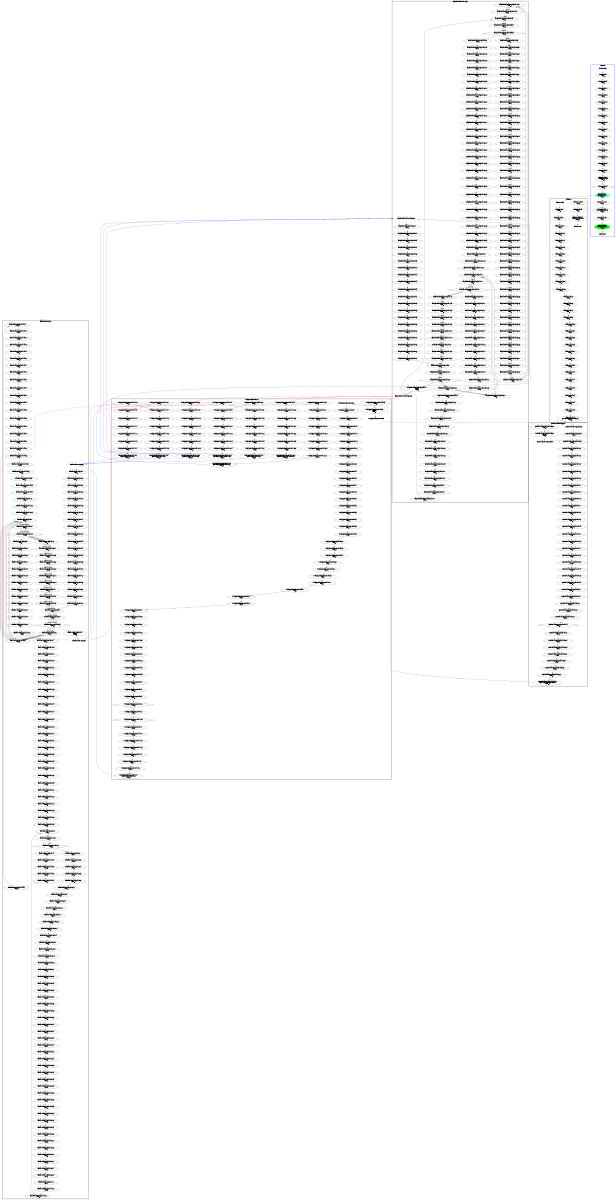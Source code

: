 digraph "CFG" {
fontsize=10;
orientation="portrait";
rankdir="TB";
size="10,8";
FastAdditiveNaiveMatrixMultiply__bb127__2 [fontsize=10, label="\"FastAdditiveNaiveMatrixMultiply__bb127__2\"\nWCET=6", width="0.01"];
FastAdditiveNaiveMatrixMultiply__bb63__56 [fontsize=10, label="\"FastAdditiveNaiveMatrixMultiply__bb63__56\"\nWCET=6", width="0.01"];
FastAdditiveNaiveMatrixMultiply__bb130__14 [fontsize=10, label="\"FastAdditiveNaiveMatrixMultiply__bb130__14\"\nWCET=4", width="0.01"];
FastAdditiveNaiveMatrixMultiply__bb130__37 [fontsize=10, label="\"FastAdditiveNaiveMatrixMultiply__bb130__37\"\nWCET=4", width="0.01"];
FastAdditiveNaiveMatrixMultiply__bb31__47 [fontsize=10, label="\"FastAdditiveNaiveMatrixMultiply__bb31__47\"\nWCET=0", width="0.01"];
FastAdditiveNaiveMatrixMultiply__bb63__60 [fontsize=10, label="\"FastAdditiveNaiveMatrixMultiply__bb63__60\"\nWCET=4", width="0.01"];
FastAdditiveNaiveMatrixMultiply__bb31__21 [fontsize=10, label="\"FastAdditiveNaiveMatrixMultiply__bb31__21\"\nWCET=4", width="0.01"];
FastAdditiveNaiveMatrixMultiply__bb130__18 [fontsize=10, label="\"FastAdditiveNaiveMatrixMultiply__bb130__18\"\nWCET=4", width="0.01"];
FastAdditiveNaiveMatrixMultiply__bb161__2 [fontsize=10, label="\"FastAdditiveNaiveMatrixMultiply__bb161__2\"\nWCET=6", width="0.01"];
FastAdditiveNaiveMatrixMultiply__bb63__46 [fontsize=10, label="\"FastAdditiveNaiveMatrixMultiply__bb63__46\"\nWCET=4", width="0.01"];
FastAdditiveNaiveMatrixMultiply__bb27__1 [fontsize=10, label="\"FastAdditiveNaiveMatrixMultiply__bb27__1\"\nWCET=4", width="0.01"];
FastAdditiveNaiveMatrixMultiply__bb63__12 [fontsize=10, label="\"FastAdditiveNaiveMatrixMultiply__bb63__12\"\nWCET=4", width="0.01"];
FastAdditiveNaiveMatrixMultiply__bb31__41 [fontsize=10, label="\"FastAdditiveNaiveMatrixMultiply__bb31__41\"\nWCET=4", width="0.01"];
FastAdditiveNaiveMatrixMultiply__bb130__39 [fontsize=10, label="\"FastAdditiveNaiveMatrixMultiply__bb130__39\"\nWCET=6", width="0.01"];
FastAdditiveNaiveMatrixMultiply__bb130__9 [fontsize=10, label="\"FastAdditiveNaiveMatrixMultiply__bb130__9\"\nWCET=4", width="0.01"];
FastAdditiveNaiveMatrixMultiply__bb__50 [fontsize=10, label="\"FastAdditiveNaiveMatrixMultiply__bb__50\"\nWCET=4", width="0.01"];
FastAdditiveNaiveMatrixMultiply__bb63__74 [fontsize=10, label="\"FastAdditiveNaiveMatrixMultiply__bb63__74\"\nWCET=6", width="0.01"];
FastAdditiveNaiveMatrixMultiply__bb31__9 [fontsize=10, label="\"FastAdditiveNaiveMatrixMultiply__bb31__9\"\nWCET=4", width="0.01"];
FastAdditiveNaiveMatrixMultiply__bb164__6 [fontsize=10, label="\"FastAdditiveNaiveMatrixMultiply__bb164__6\"\nWCET=4", width="0.01"];
FastAdditiveNaiveMatrixMultiply__bb63__48 [fontsize=10, label="\"FastAdditiveNaiveMatrixMultiply__bb63__48\"\nWCET=6", width="0.01"];
FastAdditiveNaiveMatrixMultiply__bb175__3 [fontsize=10, label="\"FastAdditiveNaiveMatrixMultiply__bb175__3\"\nWCET=0", width="0.01"];
FastAdditiveNaiveMatrixMultiply__bb__35 [fontsize=10, label="\"FastAdditiveNaiveMatrixMultiply__bb__35\"\nWCET=4", width="0.01"];
FastAdditiveNaiveMatrixMultiply__bb__29 [fontsize=10, label="\"FastAdditiveNaiveMatrixMultiply__bb__29\"\nWCET=4", width="0.01"];
FastAdditiveNaiveMatrixMultiply__bb__27 [fontsize=10, label="\"FastAdditiveNaiveMatrixMultiply__bb__27\"\nWCET=4", width="0.01"];
FastAdditiveNaiveMatrixMultiply__bb63__28 [fontsize=10, label="\"FastAdditiveNaiveMatrixMultiply__bb63__28\"\nWCET=4", width="0.01"];
FastAdditiveNaiveMatrixMultiply__bb63__24 [fontsize=10, label="\"FastAdditiveNaiveMatrixMultiply__bb63__24\"\nWCET=6", width="0.01"];
FastAdditiveNaiveMatrixMultiply__bb63__50 [fontsize=10, label="\"FastAdditiveNaiveMatrixMultiply__bb63__50\"\nWCET=4", width="0.01"];
FastAdditiveNaiveMatrixMultiply__bb130__40 [fontsize=10, label="\"FastAdditiveNaiveMatrixMultiply__bb130__40\"\nWCET=0", width="0.01"];
FastAdditiveNaiveMatrixMultiply__bb31__34 [fontsize=10, label="\"FastAdditiveNaiveMatrixMultiply__bb31__34\"\nWCET=4", width="0.01"];
FastAdditiveNaiveMatrixMultiply__bb161 [fontsize=10, label="\"FastAdditiveNaiveMatrixMultiply__bb161\"\nWCET=4", width="0.01"];
FastAdditiveNaiveMatrixMultiply__bb26__1 [fontsize=10, label="\"FastAdditiveNaiveMatrixMultiply__bb26__1\"\nWCET=0", width="0.01"];
FastAdditiveNaiveMatrixMultiply__bb164__12 [fontsize=10, label="\"FastAdditiveNaiveMatrixMultiply__bb164__12\"\nWCET=0", width="0.01"];
FastAdditiveNaiveMatrixMultiply__bb31__46 [fontsize=10, label="\"FastAdditiveNaiveMatrixMultiply__bb31__46\"\nWCET=4", width="0.01"];
FastAdditiveNaiveMatrixMultiply__bb130__28 [fontsize=10, label="\"FastAdditiveNaiveMatrixMultiply__bb130__28\"\nWCET=6", width="0.01"];
FastAdditiveNaiveMatrixMultiply__bb59 [fontsize=10, label="\"FastAdditiveNaiveMatrixMultiply__bb59\"\nWCET=4", width="0.01"];
FastAdditiveNaiveMatrixMultiply__bb31__39 [fontsize=10, label="\"FastAdditiveNaiveMatrixMultiply__bb31__39\"\nWCET=4", width="0.01"];
FastAdditiveNaiveMatrixMultiply__bb63__22 [fontsize=10, label="\"FastAdditiveNaiveMatrixMultiply__bb63__22\"\nWCET=4", width="0.01"];
FastAdditiveNaiveMatrixMultiply__bb63__32 [fontsize=10, label="\"FastAdditiveNaiveMatrixMultiply__bb63__32\"\nWCET=6", width="0.01"];
FastAdditiveNaiveMatrixMultiply__bb__31 [fontsize=10, label="\"FastAdditiveNaiveMatrixMultiply__bb__31\"\nWCET=4", width="0.01"];
FastAdditiveNaiveMatrixMultiply__bb63__40 [fontsize=10, label="\"FastAdditiveNaiveMatrixMultiply__bb63__40\"\nWCET=6", width="0.01"];
FastAdditiveNaiveMatrixMultiply__bb26 [fontsize=10, label="\"FastAdditiveNaiveMatrixMultiply__bb26\"\nWCET=4", width="0.01"];
FastAdditiveNaiveMatrixMultiply__bb__40 [fontsize=10, label="\"FastAdditiveNaiveMatrixMultiply__bb__40\"\nWCET=4", width="0.01"];
FastAdditiveNaiveMatrixMultiply__bb130__2 [fontsize=10, label="\"FastAdditiveNaiveMatrixMultiply__bb130__2\"\nWCET=4", width="0.01"];
FastAdditiveNaiveMatrixMultiply__bb164 [fontsize=10, label="\"FastAdditiveNaiveMatrixMultiply__bb164\"\nWCET=4", width="0.01"];
FastAdditiveNaiveMatrixMultiply__bb63__21 [fontsize=10, label="\"FastAdditiveNaiveMatrixMultiply__bb63__21\"\nWCET=4", width="0.01"];
FastAdditiveNaiveMatrixMultiply__bb63__36 [fontsize=10, label="\"FastAdditiveNaiveMatrixMultiply__bb63__36\"\nWCET=4", width="0.01"];
FastAdditiveNaiveMatrixMultiply__bb__53 [fontsize=10, label="\"FastAdditiveNaiveMatrixMultiply__bb__53\"\nWCET=8", width="0.01"];
FastAdditiveNaiveMatrixMultiply__bb31__26 [fontsize=10, label="\"FastAdditiveNaiveMatrixMultiply__bb31__26\"\nWCET=4", width="0.01"];
FastAdditiveNaiveMatrixMultiply__bb164__2 [fontsize=10, label="\"FastAdditiveNaiveMatrixMultiply__bb164__2\"\nWCET=4", width="0.01"];
FastAdditiveNaiveMatrixMultiply__bb130__16 [fontsize=10, label="\"FastAdditiveNaiveMatrixMultiply__bb130__16\"\nWCET=6", width="0.01"];
FastAdditiveNaiveMatrixMultiply__bb31__24 [fontsize=10, label="\"FastAdditiveNaiveMatrixMultiply__bb31__24\"\nWCET=4", width="0.01"];
FastAdditiveNaiveMatrixMultiply__bb63__54 [fontsize=10, label="\"FastAdditiveNaiveMatrixMultiply__bb63__54\"\nWCET=4", width="0.01"];
FastAdditiveNaiveMatrixMultiply__bb130__21 [fontsize=10, label="\"FastAdditiveNaiveMatrixMultiply__bb130__21\"\nWCET=4", width="0.01"];
FastAdditiveNaiveMatrixMultiply__bb63__45 [fontsize=10, label="\"FastAdditiveNaiveMatrixMultiply__bb63__45\"\nWCET=4", width="0.01"];
FastAdditiveNaiveMatrixMultiply__bb__37 [fontsize=10, label="\"FastAdditiveNaiveMatrixMultiply__bb__37\"\nWCET=4", width="0.01"];
FastAdditiveNaiveMatrixMultiply__bb31 [fontsize=10, label="\"FastAdditiveNaiveMatrixMultiply__bb31\"\nWCET=4", width="0.01"];
FastAdditiveNaiveMatrixMultiply__bb130__32 [fontsize=10, label="\"FastAdditiveNaiveMatrixMultiply__bb130__32\"\nWCET=6", width="0.01"];
FastAdditiveNaiveMatrixMultiply__bb130__26 [fontsize=10, label="\"FastAdditiveNaiveMatrixMultiply__bb130__26\"\nWCET=4", width="0.01"];
FastAdditiveNaiveMatrixMultiply__bb63__61 [fontsize=10, label="\"FastAdditiveNaiveMatrixMultiply__bb63__61\"\nWCET=4", width="0.01"];
FastAdditiveNaiveMatrixMultiply__bb__65 [fontsize=10, label="\"FastAdditiveNaiveMatrixMultiply__bb__65\"\nWCET=4", width="0.01"];
FastAdditiveNaiveMatrixMultiply__bb63__53 [fontsize=10, label="\"FastAdditiveNaiveMatrixMultiply__bb63__53\"\nWCET=4", width="0.01"];
FastAdditiveNaiveMatrixMultiply__bb27 [fontsize=10, label="\"FastAdditiveNaiveMatrixMultiply__bb27\"\nWCET=4", width="0.01"];
FastAdditiveNaiveMatrixMultiply__bb63__64 [fontsize=10, label="\"FastAdditiveNaiveMatrixMultiply__bb63__64\"\nWCET=6", width="0.01"];
FastAdditiveNaiveMatrixMultiply__bb__67 [fontsize=10, label="\"FastAdditiveNaiveMatrixMultiply__bb__67\"\nWCET=0", width="0.01"];
FastAdditiveNaiveMatrixMultiply__bb22__3 [fontsize=10, label="\"FastAdditiveNaiveMatrixMultiply__bb22__3\"\nWCET=5", shape=diamond, width="0.01"];
FastAdditiveNaiveMatrixMultiply__bb63__20 [fontsize=10, label="\"FastAdditiveNaiveMatrixMultiply__bb63__20\"\nWCET=4", width="0.01"];
FastAdditiveNaiveMatrixMultiply__bb22 [fontsize=10, label="\"FastAdditiveNaiveMatrixMultiply__bb22\"\nWCET=4", width="0.01"];
FastAdditiveNaiveMatrixMultiply__bb130__36 [fontsize=10, label="\"FastAdditiveNaiveMatrixMultiply__bb130__36\"\nWCET=6", width="0.01"];
FastAdditiveNaiveMatrixMultiply__bb130__29 [fontsize=10, label="\"FastAdditiveNaiveMatrixMultiply__bb130__29\"\nWCET=4", width="0.01"];
FastAdditiveNaiveMatrixMultiply__bb130__8 [fontsize=10, label="\"FastAdditiveNaiveMatrixMultiply__bb130__8\"\nWCET=4", width="0.01"];
FastAdditiveNaiveMatrixMultiply__bb130__7 [fontsize=10, label="\"FastAdditiveNaiveMatrixMultiply__bb130__7\"\nWCET=4", width="0.01"];
FastAdditiveNaiveMatrixMultiply__bb164__5 [fontsize=10, label="\"FastAdditiveNaiveMatrixMultiply__bb164__5\"\nWCET=6", width="0.01"];
FastAdditiveNaiveMatrixMultiply__bb130__24 [fontsize=10, label="\"FastAdditiveNaiveMatrixMultiply__bb130__24\"\nWCET=6", width="0.01"];
FastAdditiveNaiveMatrixMultiply__bb63__10 [fontsize=10, label="\"FastAdditiveNaiveMatrixMultiply__bb63__10\"\nWCET=4", width="0.01"];
FastAdditiveNaiveMatrixMultiply__bb130__33 [fontsize=10, label="\"FastAdditiveNaiveMatrixMultiply__bb130__33\"\nWCET=4", width="0.01"];
FastAdditiveNaiveMatrixMultiply__bb22__1 [fontsize=10, label="\"FastAdditiveNaiveMatrixMultiply__bb22__1\"\nWCET=4", width="0.01"];
FastAdditiveNaiveMatrixMultiply__bb178 [fontsize=10, label="\"FastAdditiveNaiveMatrixMultiply__bb178\"\nRETURN\nWCET=0", width="0.01"];
FastAdditiveNaiveMatrixMultiply__bb__43 [fontsize=10, label="\"FastAdditiveNaiveMatrixMultiply__bb__43\"\nWCET=8", width="0.01"];
FastAdditiveNaiveMatrixMultiply__bb31__13 [fontsize=10, label="\"FastAdditiveNaiveMatrixMultiply__bb31__13\"\nWCET=6", width="0.01"];
FastAdditiveNaiveMatrixMultiply__bb__56 [fontsize=10, label="\"FastAdditiveNaiveMatrixMultiply__bb__56\"\nWCET=4", width="0.01"];
FastAdditiveNaiveMatrixMultiply__bb161__3 [fontsize=10, label="\"FastAdditiveNaiveMatrixMultiply__bb161__3\"\nWCET=0", width="0.01"];
FastAdditiveNaiveMatrixMultiply__bb__55 [fontsize=10, label="\"FastAdditiveNaiveMatrixMultiply__bb__55\"\nWCET=4", width="0.01"];
FastAdditiveNaiveMatrixMultiply__bb63__34 [fontsize=10, label="\"FastAdditiveNaiveMatrixMultiply__bb63__34\"\nWCET=4", width="0.01"];
FastAdditiveNaiveMatrixMultiply__bb127__3 [fontsize=10, label="\"FastAdditiveNaiveMatrixMultiply__bb127__3\"\nWCET=0", width="0.01"];
FastAdditiveNaiveMatrixMultiply__bb31__38 [fontsize=10, label="\"FastAdditiveNaiveMatrixMultiply__bb31__38\"\nWCET=6", width="0.01"];
FastAdditiveNaiveMatrixMultiply__bb63__66 [fontsize=10, label="\"FastAdditiveNaiveMatrixMultiply__bb63__66\"\nWCET=4", width="0.01"];
FastAdditiveNaiveMatrixMultiply_exit [color="white", fontsize=10, label="FastAdditiveNaiveMatrixMultiply_exit", width="0.01"];
FastAdditiveNaiveMatrixMultiply__bb63__4 [fontsize=10, label="\"FastAdditiveNaiveMatrixMultiply__bb63__4\"\nWCET=4", width="0.01"];
FastAdditiveNaiveMatrixMultiply__bb27__3 [fontsize=10, label="\"FastAdditiveNaiveMatrixMultiply__bb27__3\"\nWCET=5", shape=diamond, width="0.01"];
FastAdditiveNaiveMatrixMultiply__bb__60 [fontsize=10, label="\"FastAdditiveNaiveMatrixMultiply__bb__60\"\nWCET=10", width="0.01"];
FastAdditiveNaiveMatrixMultiply__bb31__5 [fontsize=10, label="\"FastAdditiveNaiveMatrixMultiply__bb31__5\"\nWCET=10", width="0.01"];
FastAdditiveNaiveMatrixMultiply__bb31__8 [fontsize=10, label="\"FastAdditiveNaiveMatrixMultiply__bb31__8\"\nWCET=4", width="0.01"];
FastAdditiveNaiveMatrixMultiply__bb63__58 [fontsize=10, label="\"FastAdditiveNaiveMatrixMultiply__bb63__58\"\nWCET=4", width="0.01"];
FastAdditiveNaiveMatrixMultiply__bb130 [fontsize=10, label="\"FastAdditiveNaiveMatrixMultiply__bb130\"\nWCET=4", width="0.01"];
FastAdditiveNaiveMatrixMultiply__bb31__16 [fontsize=10, label="\"FastAdditiveNaiveMatrixMultiply__bb31__16\"\nWCET=4", width="0.01"];
FastAdditiveNaiveMatrixMultiply__bb59__3 [fontsize=10, label="\"FastAdditiveNaiveMatrixMultiply__bb59__3\"\nWCET=5", shape=diamond, width="0.01"];
FastAdditiveNaiveMatrixMultiply__bb63__42 [fontsize=10, label="\"FastAdditiveNaiveMatrixMultiply__bb63__42\"\nWCET=4", width="0.01"];
FastAdditiveNaiveMatrixMultiply__bb31__2 [fontsize=10, label="\"FastAdditiveNaiveMatrixMultiply__bb31__2\"\nWCET=4", width="0.01"];
FastAdditiveNaiveMatrixMultiply__bb63__37 [fontsize=10, label="\"FastAdditiveNaiveMatrixMultiply__bb63__37\"\nWCET=4", width="0.01"];
FastAdditiveNaiveMatrixMultiply__bb31__43 [fontsize=10, label="\"FastAdditiveNaiveMatrixMultiply__bb31__43\"\nWCET=6", width="0.01"];
FastAdditiveNaiveMatrixMultiply__bb130__20 [fontsize=10, label="\"FastAdditiveNaiveMatrixMultiply__bb130__20\"\nWCET=6", width="0.01"];
FastAdditiveNaiveMatrixMultiply__bb63__44 [fontsize=10, label="\"FastAdditiveNaiveMatrixMultiply__bb63__44\"\nWCET=4", width="0.01"];
FastAdditiveNaiveMatrixMultiply__bb63__3 [fontsize=10, label="\"FastAdditiveNaiveMatrixMultiply__bb63__3\"\nWCET=6", width="0.01"];
FastAdditiveNaiveMatrixMultiply__bb63__13 [fontsize=10, label="\"FastAdditiveNaiveMatrixMultiply__bb63__13\"\nWCET=4", width="0.01"];
FastAdditiveNaiveMatrixMultiply__bb [fontsize=10, label="\"FastAdditiveNaiveMatrixMultiply__bb\"\nWCET=4", width="0.01"];
FastAdditiveNaiveMatrixMultiply__bb63__38 [fontsize=10, label="\"FastAdditiveNaiveMatrixMultiply__bb63__38\"\nWCET=4", width="0.01"];
FastAdditiveNaiveMatrixMultiply__bb130__13 [fontsize=10, label="\"FastAdditiveNaiveMatrixMultiply__bb130__13\"\nWCET=4", width="0.01"];
FastAdditiveNaiveMatrixMultiply_entry [color="white", fontsize=10, height="0.01", label="FastAdditiveNaiveMatrixMultiply_entry", width="0.01"];
FastAdditiveNaiveMatrixMultiply__bb__66 [fontsize=10, label="\"FastAdditiveNaiveMatrixMultiply__bb__66\"\nWCET=4", width="0.01"];
FastAdditiveNaiveMatrixMultiply__bb31__23 [fontsize=10, label="\"FastAdditiveNaiveMatrixMultiply__bb31__23\"\nWCET=6", width="0.01"];
FastAdditiveNaiveMatrixMultiply__bb__45 [fontsize=10, label="\"FastAdditiveNaiveMatrixMultiply__bb__45\"\nWCET=4", width="0.01"];
FastAdditiveNaiveMatrixMultiply__bb31__36 [fontsize=10, label="\"FastAdditiveNaiveMatrixMultiply__bb31__36\"\nWCET=4", width="0.01"];
FastAdditiveNaiveMatrixMultiply__bb63__7 [fontsize=10, label="\"FastAdditiveNaiveMatrixMultiply__bb63__7\"\nWCET=4", width="0.01"];
FastAdditiveNaiveMatrixMultiply__bb63__29 [fontsize=10, label="\"FastAdditiveNaiveMatrixMultiply__bb63__29\"\nWCET=4", width="0.01"];
FastAdditiveNaiveMatrixMultiply__bb63__71 [fontsize=10, label="\"FastAdditiveNaiveMatrixMultiply__bb63__71\"\nWCET=4", width="0.01"];
FastAdditiveNaiveMatrixMultiply__bb63__68 [fontsize=10, label="\"FastAdditiveNaiveMatrixMultiply__bb63__68\"\nWCET=4", width="0.01"];
FastAdditiveNaiveMatrixMultiply__bb63__18 [fontsize=10, label="\"FastAdditiveNaiveMatrixMultiply__bb63__18\"\nWCET=4", width="0.01"];
FastAdditiveNaiveMatrixMultiply__bb63__5 [fontsize=10, label="\"FastAdditiveNaiveMatrixMultiply__bb63__5\"\nWCET=4", width="0.01"];
FastAdditiveNaiveMatrixMultiply__bb63__16 [fontsize=10, label="\"FastAdditiveNaiveMatrixMultiply__bb63__16\"\nWCET=6", width="0.01"];
FastAdditiveNaiveMatrixMultiply__bb63__52 [fontsize=10, label="\"FastAdditiveNaiveMatrixMultiply__bb63__52\"\nWCET=4", width="0.01"];
FastAdditiveNaiveMatrixMultiply__bb164__8 [fontsize=10, label="\"FastAdditiveNaiveMatrixMultiply__bb164__8\"\nWCET=4", width="0.01"];
FastAdditiveNaiveMatrixMultiply__bb31__7 [fontsize=10, label="\"FastAdditiveNaiveMatrixMultiply__bb31__7\"\nWCET=4", width="0.01"];
FastAdditiveNaiveMatrixMultiply__bb130__12 [fontsize=10, label="\"FastAdditiveNaiveMatrixMultiply__bb130__12\"\nWCET=6", width="0.01"];
FastAdditiveNaiveMatrixMultiply__bb130__6 [fontsize=10, label="\"FastAdditiveNaiveMatrixMultiply__bb130__6\"\nWCET=4", width="0.01"];
FastAdditiveNaiveMatrixMultiply__bb175 [fontsize=10, label="\"FastAdditiveNaiveMatrixMultiply__bb175\"\nWCET=4", width="0.01"];
FastAdditiveNaiveMatrixMultiply__bb31__33 [fontsize=10, label="\"FastAdditiveNaiveMatrixMultiply__bb31__33\"\nWCET=6", width="0.01"];
FastAdditiveNaiveMatrixMultiply__bb130__17 [fontsize=10, label="\"FastAdditiveNaiveMatrixMultiply__bb130__17\"\nWCET=4", width="0.01"];
FastAdditiveNaiveMatrixMultiply__bb31__28 [fontsize=10, label="\"FastAdditiveNaiveMatrixMultiply__bb31__28\"\nWCET=6", width="0.01"];
FastAdditiveNaiveMatrixMultiply__bb63__30 [fontsize=10, label="\"FastAdditiveNaiveMatrixMultiply__bb63__30\"\nWCET=4", width="0.01"];
FastAdditiveNaiveMatrixMultiply__bb__64 [fontsize=10, label="\"FastAdditiveNaiveMatrixMultiply__bb__64\"\nWCET=4", width="0.01"];
FastAdditiveNaiveMatrixMultiply__bb31__44 [fontsize=10, label="\"FastAdditiveNaiveMatrixMultiply__bb31__44\"\nWCET=4", width="0.01"];
FastAdditiveNaiveMatrixMultiply__bb31__19 [fontsize=10, label="\"FastAdditiveNaiveMatrixMultiply__bb31__19\"\nWCET=4", width="0.01"];
FastAdditiveNaiveMatrixMultiply__bb__33 [fontsize=10, label="\"FastAdditiveNaiveMatrixMultiply__bb__33\"\nWCET=4", width="0.01"];
FastAdditiveNaiveMatrixMultiply__bb31__31 [fontsize=10, label="\"FastAdditiveNaiveMatrixMultiply__bb31__31\"\nWCET=4", width="0.01"];
FastAdditiveNaiveMatrixMultiply__bb31__18 [fontsize=10, label="\"FastAdditiveNaiveMatrixMultiply__bb31__18\"\nWCET=6", width="0.01"];
FastAdditiveNaiveMatrixMultiply__bb31__14 [fontsize=10, label="\"FastAdditiveNaiveMatrixMultiply__bb31__14\"\nWCET=4", width="0.01"];
FastAdditiveNaiveMatrixMultiply__bb130__10 [fontsize=10, label="\"FastAdditiveNaiveMatrixMultiply__bb130__10\"\nWCET=4", width="0.01"];
FastAdditiveNaiveMatrixMultiply__bb63__69 [fontsize=10, label="\"FastAdditiveNaiveMatrixMultiply__bb63__69\"\nWCET=4", width="0.01"];
FastAdditiveNaiveMatrixMultiply__bb31__29 [fontsize=10, label="\"FastAdditiveNaiveMatrixMultiply__bb31__29\"\nWCET=4", width="0.01"];
FastAdditiveNaiveMatrixMultiply__bb63__26 [fontsize=10, label="\"FastAdditiveNaiveMatrixMultiply__bb63__26\"\nWCET=4", width="0.01"];
FastAdditiveNaiveMatrixMultiply__bb130__25 [fontsize=10, label="\"FastAdditiveNaiveMatrixMultiply__bb130__25\"\nWCET=4", width="0.01"];
FastAdditiveNaiveMatrixMultiply__bb127 [fontsize=10, label="\"FastAdditiveNaiveMatrixMultiply__bb127\"\nWCET=4", width="0.01"];
FastAdditiveNaiveMatrixMultiply__bb164__11 [fontsize=10, label="\"FastAdditiveNaiveMatrixMultiply__bb164__11\"\nWCET=6", width="0.01"];
FastAdditiveNaiveMatrixMultiply__bb130__34 [fontsize=10, label="\"FastAdditiveNaiveMatrixMultiply__bb130__34\"\nWCET=4", width="0.01"];
FastAdditiveNaiveMatrixMultiply__bb130__22 [fontsize=10, label="\"FastAdditiveNaiveMatrixMultiply__bb130__22\"\nWCET=4", width="0.01"];
FastAdditiveNaiveMatrixMultiply__bb63__8 [fontsize=10, label="\"FastAdditiveNaiveMatrixMultiply__bb63__8\"\nWCET=4", width="0.01"];
FastAdditiveNaiveMatrixMultiply__bb63__14 [fontsize=10, label="\"FastAdditiveNaiveMatrixMultiply__bb63__14\"\nWCET=4", width="0.01"];
FastAdditiveNaiveMatrixMultiply__bb__48 [fontsize=10, label="\"FastAdditiveNaiveMatrixMultiply__bb__48\"\nWCET=8", width="0.01"];
FastAdditiveNaiveMatrixMultiply__bb31__11 [fontsize=10, label="\"FastAdditiveNaiveMatrixMultiply__bb31__11\"\nWCET=4", width="0.01"];
FastAdditiveNaiveMatrixMultiply__bb63__75 [fontsize=10, label="\"FastAdditiveNaiveMatrixMultiply__bb63__75\"\nWCET=0", width="0.01"];
FastAdditiveNaiveMatrixMultiply__bb63__6 [fontsize=10, label="\"FastAdditiveNaiveMatrixMultiply__bb63__6\"\nWCET=4", width="0.01"];
FastAdditiveNaiveMatrixMultiply__bb59__1 [fontsize=10, label="\"FastAdditiveNaiveMatrixMultiply__bb59__1\"\nWCET=4", width="0.01"];
FastAdditiveNaiveMatrixMultiply__bb130__5 [fontsize=10, label="\"FastAdditiveNaiveMatrixMultiply__bb130__5\"\nWCET=6", width="0.01"];
FastAdditiveNaiveMatrixMultiply__bb63 [fontsize=10, label="\"FastAdditiveNaiveMatrixMultiply__bb63\"\nWCET=4", width="0.01"];
FastAdditiveNaiveMatrixMultiply__bb130__30 [fontsize=10, label="\"FastAdditiveNaiveMatrixMultiply__bb130__30\"\nWCET=4", width="0.01"];
FastAdditiveNaiveMatrixMultiply__bb175__2 [fontsize=10, label="\"FastAdditiveNaiveMatrixMultiply__bb175__2\"\nWCET=6", width="0.01"];
FastAdditiveNaiveMatrixMultiply__bb63__62 [fontsize=10, label="\"FastAdditiveNaiveMatrixMultiply__bb63__62\"\nWCET=4", width="0.01"];
OptimizedStrassenMultiply_par__bb__124 [fontsize=10, label="\"OptimizedStrassenMultiply_par__bb__124\"\nWCET=4", width="0.01"];
OptimizedStrassenMultiply_par__bb36__2 [fontsize=10, label="\"OptimizedStrassenMultiply_par__bb36__2\"\nWCET=4", width="0.01"];
OptimizedStrassenMultiply_par__bb__68 [fontsize=10, label="\"OptimizedStrassenMultiply_par__bb__68\"\nWCET=4", width="0.01"];
OptimizedStrassenMultiply_par__bb__58 [fontsize=10, label="\"OptimizedStrassenMultiply_par__bb__58\"\nWCET=4", width="0.01"];
OptimizedStrassenMultiply_par__bb__62 [fontsize=10, label="\"OptimizedStrassenMultiply_par__bb__62\"\nWCET=4", width="0.01"];
OptimizedStrassenMultiply_par__bb__80 [fontsize=10, label="\"OptimizedStrassenMultiply_par__bb__80\"\nWCET=4", width="0.01"];
OptimizedStrassenMultiply_par__bb__73 [fontsize=10, label="\"OptimizedStrassenMultiply_par__bb__73\"\nWCET=4", width="0.01"];
OptimizedStrassenMultiply_par__bb__137 [fontsize=10, label="\"OptimizedStrassenMultiply_par__bb__137\"\nWCET=4", width="0.01"];
OptimizedStrassenMultiply_par__bb__60 [fontsize=10, label="\"OptimizedStrassenMultiply_par__bb__60\"\nWCET=4", width="0.01"];
OptimizedStrassenMultiply_par__bb__64 [fontsize=10, label="\"OptimizedStrassenMultiply_par__bb__64\"\nWCET=4", width="0.01"];
OptimizedStrassenMultiply_par__bb36__1 [fontsize=10, label="\"OptimizedStrassenMultiply_par__bb36__1\"\nWCET=4", width="0.01"];
OptimizedStrassenMultiply_par__bb36__6 [fontsize=10, label="\"OptimizedStrassenMultiply_par__bb36__6\"\nWCET=4", width="0.01"];
OptimizedStrassenMultiply_par__bb__70 [fontsize=10, label="\"OptimizedStrassenMultiply_par__bb__70\"\nWCET=4", width="0.01"];
OptimizedStrassenMultiply_par__bb__125 [fontsize=10, label="\"OptimizedStrassenMultiply_par__bb__125\"\nWCET=4", width="0.01"];
OptimizedStrassenMultiply_par__bb__136 [fontsize=10, label="\"OptimizedStrassenMultiply_par__bb__136\"\nWCET=10", width="0.01"];
OptimizedStrassenMultiply_par__bb36__4 [fontsize=10, label="\"OptimizedStrassenMultiply_par__bb36__4\"\nWCET=4", width="0.01"];
OptimizedStrassenMultiply_par__bb__113 [fontsize=10, label="\"OptimizedStrassenMultiply_par__bb__113\"\nWCET=4", width="0.01"];
OptimizedStrassenMultiply_par__bb__122 [fontsize=10, label="\"OptimizedStrassenMultiply_par__bb__122\"\nWCET=10", width="0.01"];
OptimizedStrassenMultiply_par__bb536 [fontsize=10, label="\"OptimizedStrassenMultiply_par__bb536\"\nRETURN\nWCET=0", width="0.01"];
OptimizedStrassenMultiply_par__bb__140 [fontsize=10, label="\"OptimizedStrassenMultiply_par__bb__140\"\nWCET=5", shape=diamond, width="0.01"];
OptimizedStrassenMultiply_par__bb__77 [fontsize=10, label="\"OptimizedStrassenMultiply_par__bb__77\"\nWCET=4", width="0.01"];
OptimizedStrassenMultiply_par__bb__129 [fontsize=10, label="\"OptimizedStrassenMultiply_par__bb__129\"\nWCET=10", width="0.01"];
OptimizedStrassenMultiply_par__bb36 [fontsize=10, label="\"OptimizedStrassenMultiply_par__bb36\"\nWCET=4", width="0.01"];
OptimizedStrassenMultiply_par__bb__66 [fontsize=10, label="\"OptimizedStrassenMultiply_par__bb__66\"\nWCET=4", width="0.01"];
OptimizedStrassenMultiply_par__bb36__7 [fontsize=10, label="OptimizedStrassenMultiply_par__bb36__7\nCALL MultiplyByDivideAndConquer\nWCET=13", width="0.01"];
OptimizedStrassenMultiply_par__bb36__3 [fontsize=10, label="\"OptimizedStrassenMultiply_par__bb36__3\"\nWCET=4", width="0.01"];
OptimizedStrassenMultiply_par__bb__132 [fontsize=10, label="\"OptimizedStrassenMultiply_par__bb__132\"\nWCET=4", width="0.01"];
OptimizedStrassenMultiply_par__bb__109 [fontsize=10, label="\"OptimizedStrassenMultiply_par__bb__109\"\nWCET=4", width="0.01"];
OptimizedStrassenMultiply_par__bb__111 [fontsize=10, label="\"OptimizedStrassenMultiply_par__bb__111\"\nWCET=4", width="0.01"];
OptimizedStrassenMultiply_par__bb__85 [fontsize=10, label="\"OptimizedStrassenMultiply_par__bb__85\"\nWCET=14", width="0.01"];
OptimizedStrassenMultiply_par__bb__117 [fontsize=10, label="\"OptimizedStrassenMultiply_par__bb__117\"\nWCET=4", width="0.01"];
OptimizedStrassenMultiply_par__bb [fontsize=10, label="\"OptimizedStrassenMultiply_par__bb\"\nWCET=4", width="0.01"];
OptimizedStrassenMultiply_par__bb36__8 [fontsize=10, label="\"OptimizedStrassenMultiply_par__bb36__8\"\nWCET=0", width="0.01"];
OptimizedStrassenMultiply_par__bb__75 [fontsize=10, label="\"OptimizedStrassenMultiply_par__bb__75\"\nWCET=8", width="0.01"];
OptimizedStrassenMultiply_par__bb__138 [fontsize=10, label="\"OptimizedStrassenMultiply_par__bb__138\"\nWCET=4", width="0.01"];
OptimizedStrassenMultiply_par__bb__118 [fontsize=10, label="\"OptimizedStrassenMultiply_par__bb__118\"\nWCET=4", width="0.01"];
OptimizedStrassenMultiply_par__bb36__5 [fontsize=10, label="\"OptimizedStrassenMultiply_par__bb36__5\"\nWCET=4", width="0.01"];
OptimizedStrassenMultiply_par_entry [color="white", fontsize=10, height="0.01", label="OptimizedStrassenMultiply_par_entry", width="0.01"];
OptimizedStrassenMultiply_par_exit [color="white", fontsize=10, label="OptimizedStrassenMultiply_par_exit", width="0.01"];
OptimizedStrassenMultiply_par__bb__131 [fontsize=10, label="\"OptimizedStrassenMultiply_par__bb__131\"\nWCET=4", width="0.01"];
FastNaiveMatrixMultiply__bb149__9 [fontsize=10, label="\"FastNaiveMatrixMultiply__bb149__9\"\nWCET=4", width="0.01"];
FastNaiveMatrixMultiply__bb82__72 [fontsize=10, label="\"FastNaiveMatrixMultiply__bb82__72\"\nWCET=4", width="0.01"];
FastNaiveMatrixMultiply__bb197 [fontsize=10, label="\"FastNaiveMatrixMultiply__bb197\"\nRETURN\nWCET=0", width="0.01"];
FastNaiveMatrixMultiply__bb31__9 [fontsize=10, label="\"FastNaiveMatrixMultiply__bb31__9\"\nWCET=6", width="0.01"];
FastNaiveMatrixMultiply__bb82__74 [fontsize=10, label="\"FastNaiveMatrixMultiply__bb82__74\"\nWCET=4", width="0.01"];
FastNaiveMatrixMultiply__bb149__7 [fontsize=10, label="\"FastNaiveMatrixMultiply__bb149__7\"\nWCET=4", width="0.01"];
FastNaiveMatrixMultiply__bb82__13 [fontsize=10, label="\"FastNaiveMatrixMultiply__bb82__13\"\nWCET=4", width="0.01"];
FastNaiveMatrixMultiply__bb82__32 [fontsize=10, label="\"FastNaiveMatrixMultiply__bb82__32\"\nWCET=4", width="0.01"];
FastNaiveMatrixMultiply__bb82__27 [fontsize=10, label="\"FastNaiveMatrixMultiply__bb82__27\"\nWCET=4", width="0.01"];
FastNaiveMatrixMultiply__bb82__58 [fontsize=10, label="\"FastNaiveMatrixMultiply__bb82__58\"\nWCET=4", width="0.01"];
FastNaiveMatrixMultiply__bb31__54 [fontsize=10, label="\"FastNaiveMatrixMultiply__bb31__54\"\nWCET=4", width="0.01"];
FastNaiveMatrixMultiply__bb82__38 [fontsize=10, label="\"FastNaiveMatrixMultiply__bb82__38\"\nWCET=6", width="0.01"];
FastNaiveMatrixMultiply__bb82__43 [fontsize=10, label="\"FastNaiveMatrixMultiply__bb82__43\"\nWCET=4", width="0.01"];
FastNaiveMatrixMultiply__bb31__22 [fontsize=10, label="\"FastNaiveMatrixMultiply__bb31__22\"\nWCET=6", width="0.01"];
FastNaiveMatrixMultiply__bb78__3 [fontsize=10, label="\"FastNaiveMatrixMultiply__bb78__3\"\nWCET=5", shape=diamond, width="0.01"];
FastNaiveMatrixMultiply__bb149__36 [fontsize=10, label="\"FastNaiveMatrixMultiply__bb149__36\"\nWCET=6", width="0.01"];
FastNaiveMatrixMultiply__bb82__34 [fontsize=10, label="\"FastNaiveMatrixMultiply__bb82__34\"\nWCET=4", width="0.01"];
FastNaiveMatrixMultiply__bb82 [fontsize=10, label="\"FastNaiveMatrixMultiply__bb82\"\nWCET=4", width="0.01"];
FastNaiveMatrixMultiply__bb149__22 [fontsize=10, label="\"FastNaiveMatrixMultiply__bb149__22\"\nWCET=4", width="0.01"];
FastNaiveMatrixMultiply__bb__51 [fontsize=10, label="\"FastNaiveMatrixMultiply__bb__51\"\nWCET=4", width="0.01"];
FastNaiveMatrixMultiply__bb31__34 [fontsize=10, label="\"FastNaiveMatrixMultiply__bb31__34\"\nWCET=4", width="0.01"];
FastNaiveMatrixMultiply__bb31__62 [fontsize=10, label="\"FastNaiveMatrixMultiply__bb31__62\"\nWCET=4", width="0.01"];
FastNaiveMatrixMultiply__bb82__52 [fontsize=10, label="\"FastNaiveMatrixMultiply__bb82__52\"\nWCET=4", width="0.01"];
FastNaiveMatrixMultiply__bb82__66 [fontsize=10, label="\"FastNaiveMatrixMultiply__bb82__66\"\nWCET=4", width="0.01"];
FastNaiveMatrixMultiply__bb82__64 [fontsize=10, label="\"FastNaiveMatrixMultiply__bb82__64\"\nWCET=4", width="0.01"];
FastNaiveMatrixMultiply__bb__54 [fontsize=10, label="\"FastNaiveMatrixMultiply__bb__54\"\nWCET=8", width="0.01"];
FastNaiveMatrixMultiply__bb31__24 [fontsize=10, label="\"FastNaiveMatrixMultiply__bb31__24\"\nWCET=4", width="0.01"];
FastNaiveMatrixMultiply__bb31__38 [fontsize=10, label="\"FastNaiveMatrixMultiply__bb31__38\"\nWCET=4", width="0.01"];
FastNaiveMatrixMultiply__bb82__59 [fontsize=10, label="\"FastNaiveMatrixMultiply__bb82__59\"\nWCET=4", width="0.01"];
FastNaiveMatrixMultiply__bb149__24 [fontsize=10, label="\"FastNaiveMatrixMultiply__bb149__24\"\nWCET=6", width="0.01"];
FastNaiveMatrixMultiply__bb82__62 [fontsize=10, label="\"FastNaiveMatrixMultiply__bb82__62\"\nWCET=6", width="0.01"];
FastNaiveMatrixMultiply__bb31__7 [fontsize=10, label="\"FastNaiveMatrixMultiply__bb31__7\"\nWCET=4", width="0.01"];
FastNaiveMatrixMultiply__bb31__15 [fontsize=10, label="\"FastNaiveMatrixMultiply__bb31__15\"\nWCET=4", width="0.01"];
FastNaiveMatrixMultiply__bb82__16 [fontsize=10, label="\"FastNaiveMatrixMultiply__bb82__16\"\nWCET=4", width="0.01"];
FastNaiveMatrixMultiply__bb26__1 [fontsize=10, label="\"FastNaiveMatrixMultiply__bb26__1\"\nWCET=0", width="0.01"];
FastNaiveMatrixMultiply__bb146__3 [fontsize=10, label="\"FastNaiveMatrixMultiply__bb146__3\"\nWCET=0", width="0.01"];
FastNaiveMatrixMultiply__bb31__20 [fontsize=10, label="\"FastNaiveMatrixMultiply__bb31__20\"\nWCET=4", width="0.01"];
FastNaiveMatrixMultiply__bb__34 [fontsize=10, label="\"FastNaiveMatrixMultiply__bb__34\"\nWCET=4", width="0.01"];
FastNaiveMatrixMultiply__bb149__5 [fontsize=10, label="\"FastNaiveMatrixMultiply__bb149__5\"\nWCET=6", width="0.01"];
FastNaiveMatrixMultiply__bb31__14 [fontsize=10, label="\"FastNaiveMatrixMultiply__bb31__14\"\nWCET=4", width="0.01"];
FastNaiveMatrixMultiply__bb31__48 [fontsize=10, label="\"FastNaiveMatrixMultiply__bb31__48\"\nWCET=4", width="0.01"];
FastNaiveMatrixMultiply__bb149__25 [fontsize=10, label="\"FastNaiveMatrixMultiply__bb149__25\"\nWCET=4", width="0.01"];
FastNaiveMatrixMultiply__bb27 [fontsize=10, label="\"FastNaiveMatrixMultiply__bb27\"\nWCET=4", width="0.01"];
FastNaiveMatrixMultiply__bb31__29 [fontsize=10, label="\"FastNaiveMatrixMultiply__bb31__29\"\nWCET=6", width="0.01"];
FastNaiveMatrixMultiply__bb82__40 [fontsize=10, label="\"FastNaiveMatrixMultiply__bb82__40\"\nWCET=4", width="0.01"];
FastNaiveMatrixMultiply__bb180 [fontsize=10, label="\"FastNaiveMatrixMultiply__bb180\"\nWCET=4", width="0.01"];
FastNaiveMatrixMultiply__bb31__17 [fontsize=10, label="\"FastNaiveMatrixMultiply__bb31__17\"\nWCET=4", width="0.01"];
FastNaiveMatrixMultiply__bb82__8 [fontsize=10, label="\"FastNaiveMatrixMultiply__bb82__8\"\nWCET=4", width="0.01"];
FastNaiveMatrixMultiply__bb82__44 [fontsize=10, label="\"FastNaiveMatrixMultiply__bb82__44\"\nWCET=4", width="0.01"];
FastNaiveMatrixMultiply__bb82__26 [fontsize=10, label="\"FastNaiveMatrixMultiply__bb82__26\"\nWCET=4", width="0.01"];
FastNaiveMatrixMultiply__bb31__50 [fontsize=10, label="\"FastNaiveMatrixMultiply__bb31__50\"\nWCET=6", width="0.01"];
FastNaiveMatrixMultiply__bb183__6 [fontsize=10, label="\"FastNaiveMatrixMultiply__bb183__6\"\nWCET=4", width="0.01"];
FastNaiveMatrixMultiply__bb31__41 [fontsize=10, label="\"FastNaiveMatrixMultiply__bb31__41\"\nWCET=4", width="0.01"];
FastNaiveMatrixMultiply__bb31__61 [fontsize=10, label="\"FastNaiveMatrixMultiply__bb31__61\"\nWCET=4", width="0.01"];
FastNaiveMatrixMultiply__bb82__4 [fontsize=10, label="\"FastNaiveMatrixMultiply__bb82__4\"\nWCET=4", width="0.01"];
FastNaiveMatrixMultiply__bb31__36 [fontsize=10, label="\"FastNaiveMatrixMultiply__bb31__36\"\nWCET=6", width="0.01"];
FastNaiveMatrixMultiply__bb82__14 [fontsize=10, label="\"FastNaiveMatrixMultiply__bb82__14\"\nWCET=4", width="0.01"];
FastNaiveMatrixMultiply__bb82__19 [fontsize=10, label="\"FastNaiveMatrixMultiply__bb82__19\"\nWCET=4", width="0.01"];
FastNaiveMatrixMultiply__bb149__34 [fontsize=10, label="\"FastNaiveMatrixMultiply__bb149__34\"\nWCET=4", width="0.01"];
FastNaiveMatrixMultiply__bb82__75 [fontsize=10, label="\"FastNaiveMatrixMultiply__bb82__75\"\nWCET=0", width="0.01"];
FastNaiveMatrixMultiply__bb26 [fontsize=10, label="\"FastNaiveMatrixMultiply__bb26\"\nWCET=4", width="0.01"];
FastNaiveMatrixMultiply__bb180__3 [fontsize=10, label="\"FastNaiveMatrixMultiply__bb180__3\"\nWCET=0", width="0.01"];
FastNaiveMatrixMultiply__bb31 [fontsize=10, label="\"FastNaiveMatrixMultiply__bb31\"\nWCET=4", width="0.01"];
FastNaiveMatrixMultiply__bb31__68 [fontsize=10, label="\"FastNaiveMatrixMultiply__bb31__68\"\nWCET=4", width="0.01"];
FastNaiveMatrixMultiply__bb31__26 [fontsize=10, label="\"FastNaiveMatrixMultiply__bb31__26\"\nWCET=4", width="0.01"];
FastNaiveMatrixMultiply__bb194__2 [fontsize=10, label="\"FastNaiveMatrixMultiply__bb194__2\"\nWCET=6", width="0.01"];
FastNaiveMatrixMultiply__bb31__33 [fontsize=10, label="\"FastNaiveMatrixMultiply__bb31__33\"\nWCET=4", width="0.01"];
FastNaiveMatrixMultiply__bb82__6 [fontsize=10, label="\"FastNaiveMatrixMultiply__bb82__6\"\nWCET=4", width="0.01"];
FastNaiveMatrixMultiply__bb149__37 [fontsize=10, label="\"FastNaiveMatrixMultiply__bb149__37\"\nWCET=4", width="0.01"];
FastNaiveMatrixMultiply__bb__32 [fontsize=10, label="\"FastNaiveMatrixMultiply__bb__32\"\nWCET=4", width="0.01"];
FastNaiveMatrixMultiply__bb__56 [fontsize=10, label="\"FastNaiveMatrixMultiply__bb__56\"\nWCET=4", width="0.01"];
FastNaiveMatrixMultiply__bb82__5 [fontsize=10, label="\"FastNaiveMatrixMultiply__bb82__5\"\nWCET=4", width="0.01"];
FastNaiveMatrixMultiply__bb__38 [fontsize=10, label="\"FastNaiveMatrixMultiply__bb__38\"\nWCET=4", width="0.01"];
FastNaiveMatrixMultiply__bb149__26 [fontsize=10, label="\"FastNaiveMatrixMultiply__bb149__26\"\nWCET=4", width="0.01"];
FastNaiveMatrixMultiply__bb82__22 [fontsize=10, label="\"FastNaiveMatrixMultiply__bb82__22\"\nWCET=6", width="0.01"];
FastNaiveMatrixMultiply__bb31__27 [fontsize=10, label="\"FastNaiveMatrixMultiply__bb31__27\"\nWCET=4", width="0.01"];
FastNaiveMatrixMultiply__bb183__12 [fontsize=10, label="\"FastNaiveMatrixMultiply__bb183__12\"\nWCET=0", width="0.01"];
FastNaiveMatrixMultiply__bb149__16 [fontsize=10, label="\"FastNaiveMatrixMultiply__bb149__16\"\nWCET=6", width="0.01"];
FastNaiveMatrixMultiply__bb31__40 [fontsize=10, label="\"FastNaiveMatrixMultiply__bb31__40\"\nWCET=4", width="0.01"];
FastNaiveMatrixMultiply__bb31__43 [fontsize=10, label="\"FastNaiveMatrixMultiply__bb31__43\"\nWCET=6", width="0.01"];
FastNaiveMatrixMultiply_entry [color="white", fontsize=10, height="0.01", label="FastNaiveMatrixMultiply_entry", width="0.01"];
FastNaiveMatrixMultiply__bb82__46 [fontsize=10, label="\"FastNaiveMatrixMultiply__bb82__46\"\nWCET=6", width="0.01"];
FastNaiveMatrixMultiply__bb149__13 [fontsize=10, label="\"FastNaiveMatrixMultiply__bb149__13\"\nWCET=4", width="0.01"];
FastNaiveMatrixMultiply__bb149__8 [fontsize=10, label="\"FastNaiveMatrixMultiply__bb149__8\"\nWCET=4", width="0.01"];
FastNaiveMatrixMultiply__bb183 [fontsize=10, label="\"FastNaiveMatrixMultiply__bb183\"\nWCET=4", width="0.01"];
FastNaiveMatrixMultiply__bb27__1 [fontsize=10, label="\"FastNaiveMatrixMultiply__bb27__1\"\nWCET=4", width="0.01"];
FastNaiveMatrixMultiply__bb82__28 [fontsize=10, label="\"FastNaiveMatrixMultiply__bb82__28\"\nWCET=4", width="0.01"];
FastNaiveMatrixMultiply__bb149__40 [fontsize=10, label="\"FastNaiveMatrixMultiply__bb149__40\"\nWCET=0", width="0.01"];
FastNaiveMatrixMultiply__bb31__45 [fontsize=10, label="\"FastNaiveMatrixMultiply__bb31__45\"\nWCET=4", width="0.01"];
FastNaiveMatrixMultiply__bb78__1 [fontsize=10, label="\"FastNaiveMatrixMultiply__bb78__1\"\nWCET=4", width="0.01"];
FastNaiveMatrixMultiply__bb31__19 [fontsize=10, label="\"FastNaiveMatrixMultiply__bb31__19\"\nWCET=4", width="0.01"];
FastNaiveMatrixMultiply__bb149__14 [fontsize=10, label="\"FastNaiveMatrixMultiply__bb149__14\"\nWCET=4", width="0.01"];
FastNaiveMatrixMultiply__bb22__1 [fontsize=10, label="\"FastNaiveMatrixMultiply__bb22__1\"\nWCET=4", width="0.01"];
FastNaiveMatrixMultiply__bb146__2 [fontsize=10, label="\"FastNaiveMatrixMultiply__bb146__2\"\nWCET=6", width="0.01"];
FastNaiveMatrixMultiply__bb183__11 [fontsize=10, label="\"FastNaiveMatrixMultiply__bb183__11\"\nWCET=6", width="0.01"];
FastNaiveMatrixMultiply__bb82__30 [fontsize=10, label="\"FastNaiveMatrixMultiply__bb82__30\"\nWCET=6", width="0.01"];
FastNaiveMatrixMultiply__bb82__70 [fontsize=10, label="\"FastNaiveMatrixMultiply__bb82__70\"\nWCET=6", width="0.01"];
FastNaiveMatrixMultiply__bb31__31 [fontsize=10, label="\"FastNaiveMatrixMultiply__bb31__31\"\nWCET=4", width="0.01"];
FastNaiveMatrixMultiply__bb31__55 [fontsize=10, label="\"FastNaiveMatrixMultiply__bb31__55\"\nWCET=4", width="0.01"];
FastNaiveMatrixMultiply__bb31__5 [fontsize=10, label="\"FastNaiveMatrixMultiply__bb31__5\"\nWCET=10", width="0.01"];
FastNaiveMatrixMultiply__bb [fontsize=10, label="\"FastNaiveMatrixMultiply__bb\"\nWCET=4", width="0.01"];
FastNaiveMatrixMultiply__bb31__66 [fontsize=10, label="\"FastNaiveMatrixMultiply__bb31__66\"\nWCET=4", width="0.01"];
FastNaiveMatrixMultiply__bb149__21 [fontsize=10, label="\"FastNaiveMatrixMultiply__bb149__21\"\nWCET=4", width="0.01"];
FastNaiveMatrixMultiply__bb31__59 [fontsize=10, label="\"FastNaiveMatrixMultiply__bb31__59\"\nWCET=4", width="0.01"];
FastNaiveMatrixMultiply__bb194 [fontsize=10, label="\"FastNaiveMatrixMultiply__bb194\"\nWCET=4", width="0.01"];
FastNaiveMatrixMultiply__bb149__30 [fontsize=10, label="\"FastNaiveMatrixMultiply__bb149__30\"\nWCET=4", width="0.01"];
FastNaiveMatrixMultiply__bb82__54 [fontsize=10, label="\"FastNaiveMatrixMultiply__bb82__54\"\nWCET=6", width="0.01"];
FastNaiveMatrixMultiply__bb149__39 [fontsize=10, label="\"FastNaiveMatrixMultiply__bb149__39\"\nWCET=6", width="0.01"];
FastNaiveMatrixMultiply__bb31__13 [fontsize=10, label="\"FastNaiveMatrixMultiply__bb31__13\"\nWCET=4", width="0.01"];
FastNaiveMatrixMultiply__bb149__12 [fontsize=10, label="\"FastNaiveMatrixMultiply__bb149__12\"\nWCET=6", width="0.01"];
FastNaiveMatrixMultiply__bb82__18 [fontsize=10, label="\"FastNaiveMatrixMultiply__bb82__18\"\nWCET=4", width="0.01"];
FastNaiveMatrixMultiply__bb__57 [fontsize=10, label="\"FastNaiveMatrixMultiply__bb__57\"\nWCET=4", width="0.01"];
FastNaiveMatrixMultiply__bb149__2 [fontsize=10, label="\"FastNaiveMatrixMultiply__bb149__2\"\nWCET=4", width="0.01"];
FastNaiveMatrixMultiply__bb82__20 [fontsize=10, label="\"FastNaiveMatrixMultiply__bb82__20\"\nWCET=4", width="0.01"];
FastNaiveMatrixMultiply__bb149__32 [fontsize=10, label="\"FastNaiveMatrixMultiply__bb149__32\"\nWCET=6", width="0.01"];
FastNaiveMatrixMultiply__bb149__17 [fontsize=10, label="\"FastNaiveMatrixMultiply__bb149__17\"\nWCET=4", width="0.01"];
FastNaiveMatrixMultiply__bb194__3 [fontsize=10, label="\"FastNaiveMatrixMultiply__bb194__3\"\nWCET=0", width="0.01"];
FastNaiveMatrixMultiply_exit [color="white", fontsize=10, label="FastNaiveMatrixMultiply_exit", width="0.01"];
FastNaiveMatrixMultiply__bb82__11 [fontsize=10, label="\"FastNaiveMatrixMultiply__bb82__11\"\nWCET=6", width="0.01"];
FastNaiveMatrixMultiply__bb78 [fontsize=10, label="\"FastNaiveMatrixMultiply__bb78\"\nWCET=4", width="0.01"];
FastNaiveMatrixMultiply__bb146 [fontsize=10, label="\"FastNaiveMatrixMultiply__bb146\"\nWCET=4", width="0.01"];
FastNaiveMatrixMultiply__bb__61 [fontsize=10, label="\"FastNaiveMatrixMultiply__bb__61\"\nWCET=10", width="0.01"];
FastNaiveMatrixMultiply__bb__41 [fontsize=10, label="\"FastNaiveMatrixMultiply__bb__41\"\nWCET=4", width="0.01"];
FastNaiveMatrixMultiply__bb__30 [fontsize=10, label="\"FastNaiveMatrixMultiply__bb__30\"\nWCET=4", width="0.01"];
FastNaiveMatrixMultiply__bb149 [fontsize=10, label="\"FastNaiveMatrixMultiply__bb149\"\nWCET=4", width="0.01"];
FastNaiveMatrixMultiply__bb82__36 [fontsize=10, label="\"FastNaiveMatrixMultiply__bb82__36\"\nWCET=4", width="0.01"];
FastNaiveMatrixMultiply__bb31__11 [fontsize=10, label="\"FastNaiveMatrixMultiply__bb31__11\"\nWCET=4", width="0.01"];
FastNaiveMatrixMultiply__bb82__24 [fontsize=10, label="\"FastNaiveMatrixMultiply__bb82__24\"\nWCET=4", width="0.01"];
FastNaiveMatrixMultiply__bb31__64 [fontsize=10, label="\"FastNaiveMatrixMultiply__bb31__64\"\nWCET=6", width="0.01"];
FastNaiveMatrixMultiply__bb31__52 [fontsize=10, label="\"FastNaiveMatrixMultiply__bb31__52\"\nWCET=4", width="0.01"];
FastNaiveMatrixMultiply__bb22__3 [fontsize=10, label="\"FastNaiveMatrixMultiply__bb22__3\"\nWCET=5", shape=diamond, width="0.01"];
FastNaiveMatrixMultiply__bb82__56 [fontsize=10, label="\"FastNaiveMatrixMultiply__bb82__56\"\nWCET=4", width="0.01"];
FastNaiveMatrixMultiply__bb183__5 [fontsize=10, label="\"FastNaiveMatrixMultiply__bb183__5\"\nWCET=6", width="0.01"];
FastNaiveMatrixMultiply__bb__36 [fontsize=10, label="\"FastNaiveMatrixMultiply__bb__36\"\nWCET=4", width="0.01"];
FastNaiveMatrixMultiply__bb82__35 [fontsize=10, label="\"FastNaiveMatrixMultiply__bb82__35\"\nWCET=4", width="0.01"];
FastNaiveMatrixMultiply__bb82__12 [fontsize=10, label="\"FastNaiveMatrixMultiply__bb82__12\"\nWCET=4", width="0.01"];
FastNaiveMatrixMultiply__bb82__51 [fontsize=10, label="\"FastNaiveMatrixMultiply__bb82__51\"\nWCET=4", width="0.01"];
FastNaiveMatrixMultiply__bb31__47 [fontsize=10, label="\"FastNaiveMatrixMultiply__bb31__47\"\nWCET=4", width="0.01"];
FastNaiveMatrixMultiply__bb82__48 [fontsize=10, label="\"FastNaiveMatrixMultiply__bb82__48\"\nWCET=4", width="0.01"];
FastNaiveMatrixMultiply__bb149__28 [fontsize=10, label="\"FastNaiveMatrixMultiply__bb149__28\"\nWCET=6", width="0.01"];
FastNaiveMatrixMultiply__bb82__3 [fontsize=10, label="\"FastNaiveMatrixMultiply__bb82__3\"\nWCET=6", width="0.01"];
FastNaiveMatrixMultiply__bb__66 [fontsize=10, label="\"FastNaiveMatrixMultiply__bb__66\"\nWCET=4", width="0.01"];
FastNaiveMatrixMultiply__bb__46 [fontsize=10, label="\"FastNaiveMatrixMultiply__bb__46\"\nWCET=4", width="0.01"];
FastNaiveMatrixMultiply__bb149__10 [fontsize=10, label="\"FastNaiveMatrixMultiply__bb149__10\"\nWCET=4", width="0.01"];
FastNaiveMatrixMultiply__bb__49 [fontsize=10, label="\"FastNaiveMatrixMultiply__bb__49\"\nWCET=8", width="0.01"];
FastNaiveMatrixMultiply__bb82__42 [fontsize=10, label="\"FastNaiveMatrixMultiply__bb82__42\"\nWCET=4", width="0.01"];
FastNaiveMatrixMultiply__bb82__60 [fontsize=10, label="\"FastNaiveMatrixMultiply__bb82__60\"\nWCET=4", width="0.01"];
FastNaiveMatrixMultiply__bb149__6 [fontsize=10, label="\"FastNaiveMatrixMultiply__bb149__6\"\nWCET=4", width="0.01"];
FastNaiveMatrixMultiply__bb__67 [fontsize=10, label="\"FastNaiveMatrixMultiply__bb__67\"\nWCET=4", width="0.01"];
FastNaiveMatrixMultiply__bb__44 [fontsize=10, label="\"FastNaiveMatrixMultiply__bb__44\"\nWCET=8", width="0.01"];
FastNaiveMatrixMultiply__bb149__20 [fontsize=10, label="\"FastNaiveMatrixMultiply__bb149__20\"\nWCET=6", width="0.01"];
FastNaiveMatrixMultiply__bb__68 [fontsize=10, label="\"FastNaiveMatrixMultiply__bb__68\"\nWCET=0", width="0.01"];
FastNaiveMatrixMultiply__bb149__29 [fontsize=10, label="\"FastNaiveMatrixMultiply__bb149__29\"\nWCET=4", width="0.01"];
FastNaiveMatrixMultiply__bb183__2 [fontsize=10, label="\"FastNaiveMatrixMultiply__bb183__2\"\nWCET=4", width="0.01"];
FastNaiveMatrixMultiply__bb149__33 [fontsize=10, label="\"FastNaiveMatrixMultiply__bb149__33\"\nWCET=4", width="0.01"];
FastNaiveMatrixMultiply__bb27__3 [fontsize=10, label="\"FastNaiveMatrixMultiply__bb27__3\"\nWCET=5", shape=diamond, width="0.01"];
FastNaiveMatrixMultiply__bb__28 [fontsize=10, label="\"FastNaiveMatrixMultiply__bb__28\"\nWCET=4", width="0.01"];
FastNaiveMatrixMultiply__bb22 [fontsize=10, label="\"FastNaiveMatrixMultiply__bb22\"\nWCET=4", width="0.01"];
FastNaiveMatrixMultiply__bb31__57 [fontsize=10, label="\"FastNaiveMatrixMultiply__bb31__57\"\nWCET=6", width="0.01"];
FastNaiveMatrixMultiply__bb__65 [fontsize=10, label="\"FastNaiveMatrixMultiply__bb__65\"\nWCET=4", width="0.01"];
FastNaiveMatrixMultiply__bb149__18 [fontsize=10, label="\"FastNaiveMatrixMultiply__bb149__18\"\nWCET=4", width="0.01"];
FastNaiveMatrixMultiply__bb82__68 [fontsize=10, label="\"FastNaiveMatrixMultiply__bb82__68\"\nWCET=4", width="0.01"];
FastNaiveMatrixMultiply__bb82__50 [fontsize=10, label="\"FastNaiveMatrixMultiply__bb82__50\"\nWCET=4", width="0.01"];
FastNaiveMatrixMultiply__bb82__67 [fontsize=10, label="\"FastNaiveMatrixMultiply__bb82__67\"\nWCET=4", width="0.01"];
FastNaiveMatrixMultiply__bb180__2 [fontsize=10, label="\"FastNaiveMatrixMultiply__bb180__2\"\nWCET=6", width="0.01"];
FastNaiveMatrixMultiply__bb31__10 [fontsize=10, label="\"FastNaiveMatrixMultiply__bb31__10\"\nWCET=4", width="0.01"];
FastNaiveMatrixMultiply__bb183__8 [fontsize=10, label="\"FastNaiveMatrixMultiply__bb183__8\"\nWCET=4", width="0.01"];
FastNaiveMatrixMultiply__bb31__69 [fontsize=10, label="\"FastNaiveMatrixMultiply__bb31__69\"\nWCET=0", width="0.01"];
FastNaiveMatrixMultiply__bb31__2 [fontsize=10, label="\"FastNaiveMatrixMultiply__bb31__2\"\nWCET=4", width="0.01"];
_thrFunc0___bb__11 [fontsize=10, label="\"_thrFunc0___bb__11\"\nWCET=4", width="0.01"];
_thrFunc0___bb [fontsize=10, label="\"_thrFunc0___bb\"\nWCET=4", width="0.01"];
_thrFunc0___bb__16 [fontsize=10, label="\"_thrFunc0___bb__16\"\nWCET=4", width="0.01"];
_thrFunc0___bb__9 [fontsize=10, label="\"_thrFunc0___bb__9\"\nWCET=4", width="0.01"];
_thrFunc0___bb__21 [fontsize=10, label="\"_thrFunc0___bb__21\"\nWCET=4", width="0.01"];
_thrFunc0___bb__28 [fontsize=10, label="\"_thrFunc0___bb__28\"\nWCET=4", width="0.01"];
_thrFunc0___bb__18 [fontsize=10, label="\"_thrFunc0___bb__18\"\nWCET=4", width="0.01"];
_thrFunc0__exit [color="white", fontsize=10, label="_thrFunc0__exit", width="0.01"];
_thrFunc0___bb__30 [fontsize=10, label="\"_thrFunc0___bb__30\"\nWCET=6", width="0.01"];
_thrFunc0___bb__26 [fontsize=10, label="\"_thrFunc0___bb__26\"\nWCET=4", width="0.01"];
_thrFunc0___bb19 [fontsize=10, label="_thrFunc0___bb19\n(_thrFunc0_)leaving_single\nWCET=13", width="0.01"];
_thrFunc0___bb__25 [fontsize=10, label="\"_thrFunc0___bb__25\"\nWCET=6", width="0.01"];
_thrFunc0___bb__20 [fontsize=10, label="\"_thrFunc0___bb__20\"\nWCET=6", width="0.01"];
_thrFunc0___bb19__1 [fontsize=10, label="\"_thrFunc0___bb19__1\"\nWCET=0", width="0.01"];
_thrFunc0___bb__23 [fontsize=10, label="\"_thrFunc0___bb__23\"\nWCET=4", width="0.01"];
_thrFunc0___bb17__1 [fontsize=10, label="\"_thrFunc0___bb17__1\"\nWCET=0", width="0.01"];
_thrFunc0___bb20 [color=green, fontsize=10, label="_thrFunc0___bb20\n(_thrFunc0_)taskwait\nWCET=13", style=filled, width="0.01"];
_thrFunc0___bb__31 [fontsize=10, label="\"_thrFunc0___bb__31\"\nWCET=4", width="0.01"];
_thrFunc0___bb17 [color=aquamarine, fontsize=10, label="_thrFunc0___bb17\nCREATE _taskFunc7_\nWCET=13", style=filled, width="0.01"];
_thrFunc0__entry [color="white", fontsize=10, height="0.01", label="_thrFunc0__entry", width="0.01"];
_thrFunc0___bb__13 [fontsize=10, label="\"_thrFunc0___bb__13\"\nWCET=4", width="0.01"];
_thrFunc0___bb__15 [fontsize=10, label="\"_thrFunc0___bb__15\"\nWCET=4", width="0.01"];
_thrFunc0___bb__34 [fontsize=10, label="\"_thrFunc0___bb__34\"\nWCET=5", shape=diamond, width="0.01"];
_thrFunc0___bb__32 [fontsize=10, label="_thrFunc0___bb__32\n(_thrFunc0_)mysingle\nWCET=13", width="0.01"];
_taskFunc7__exit [color="white", fontsize=10, label="_taskFunc7__exit", width="0.01"];
_taskFunc7___bb [fontsize=10, label="\"_taskFunc7___bb\"\nWCET=4", width="0.01"];
_taskFunc7___bb__43 [fontsize=10, label="\"_taskFunc7___bb__43\"\nWCET=4", width="0.01"];
_taskFunc7___bb__47 [fontsize=10, label="\"_taskFunc7___bb__47\"\nWCET=0", width="0.01"];
_taskFunc7___bb__46 [fontsize=10, label="_taskFunc7___bb__46\nCALL OptimizedStrassenMultiply_par\nWCET=13", width="0.01"];
_taskFunc7___bb__18 [fontsize=10, label="\"_taskFunc7___bb__18\"\nWCET=4", width="0.01"];
_taskFunc7___bb__32 [fontsize=10, label="\"_taskFunc7___bb__32\"\nWCET=4", width="0.01"];
_taskFunc7___bb__15 [fontsize=10, label="\"_taskFunc7___bb__15\"\nWCET=4", width="0.01"];
_taskFunc7___bb__38 [fontsize=10, label="\"_taskFunc7___bb__38\"\nWCET=4", width="0.01"];
_taskFunc7___bb__21 [fontsize=10, label="\"_taskFunc7___bb__21\"\nWCET=4", width="0.01"];
_taskFunc7___bb__26 [fontsize=10, label="\"_taskFunc7___bb__26\"\nWCET=4", width="0.01"];
_taskFunc7___bb__13 [fontsize=10, label="\"_taskFunc7___bb__13\"\nWCET=4", width="0.01"];
_taskFunc7___bb__30 [fontsize=10, label="\"_taskFunc7___bb__30\"\nWCET=6", width="0.01"];
_taskFunc7___bb__28 [fontsize=10, label="\"_taskFunc7___bb__28\"\nWCET=4", width="0.01"];
_taskFunc7___bb__45 [fontsize=10, label="\"_taskFunc7___bb__45\"\nWCET=4", width="0.01"];
_taskFunc7___bb__33 [fontsize=10, label="\"_taskFunc7___bb__33\"\nWCET=4", width="0.01"];
_taskFunc7___bb29 [fontsize=10, label="\"_taskFunc7___bb29\"\nWCET=4", width="0.01"];
_taskFunc7___bb__31 [fontsize=10, label="\"_taskFunc7___bb__31\"\nWCET=4", width="0.01"];
_taskFunc7___bb__37 [fontsize=10, label="\"_taskFunc7___bb__37\"\nWCET=4", width="0.01"];
_taskFunc7__entry [color="white", fontsize=10, height="0.01", label="_taskFunc7__entry", width="0.01"];
_taskFunc7___bb__16 [fontsize=10, label="\"_taskFunc7___bb__16\"\nWCET=4", width="0.01"];
_taskFunc7___bb__35 [fontsize=10, label="\"_taskFunc7___bb__35\"\nWCET=4", width="0.01"];
_taskFunc7___bb__20 [fontsize=10, label="\"_taskFunc7___bb__20\"\nWCET=6", width="0.01"];
_taskFunc7___bb__9 [fontsize=10, label="\"_taskFunc7___bb__9\"\nWCET=4", width="0.01"];
_taskFunc7___bb__25 [fontsize=10, label="\"_taskFunc7___bb__25\"\nWCET=6", width="0.01"];
_taskFunc7___bb__39 [fontsize=10, label="\"_taskFunc7___bb__39\"\nWCET=4", width="0.01"];
_taskFunc7___bb29__2 [fontsize=10, label="_taskFunc7___bb29__2\n(_taskFunc7_)taskenv_free\nWCET=13", width="0.01"];
_taskFunc7___bb__42 [fontsize=10, label="\"_taskFunc7___bb__42\"\nWCET=4", width="0.01"];
_taskFunc7___bb__23 [fontsize=10, label="\"_taskFunc7___bb__23\"\nWCET=4", width="0.01"];
_taskFunc7___bb__36 [fontsize=10, label="\"_taskFunc7___bb__36\"\nWCET=4", width="0.01"];
_taskFunc7___bb__41 [fontsize=10, label="\"_taskFunc7___bb__41\"\nWCET=4", width="0.01"];
_taskFunc7___bb__34 [fontsize=10, label="\"_taskFunc7___bb__34\"\nWCET=4", width="0.01"];
_taskFunc7___bb__44 [fontsize=10, label="\"_taskFunc7___bb__44\"\nWCET=4", width="0.01"];
_taskFunc7___bb__11 [fontsize=10, label="\"_taskFunc7___bb__11\"\nWCET=4", width="0.01"];
_taskFunc7___bb__40 [fontsize=10, label="\"_taskFunc7___bb__40\"\nWCET=4", width="0.01"];
MultiplyByDivideAndConquer__bb__70 [fontsize=10, label="\"MultiplyByDivideAndConquer__bb__70\"\nWCET=4", width="0.01"];
MultiplyByDivideAndConquer__bb147__14 [fontsize=10, label="\"MultiplyByDivideAndConquer__bb147__14\"\nWCET=4", width="0.01"];
MultiplyByDivideAndConquer__bb147__10 [fontsize=10, label="\"MultiplyByDivideAndConquer__bb147__10\"\nWCET=4", width="0.01"];
MultiplyByDivideAndConquer__bb176__18 [fontsize=10, label="\"MultiplyByDivideAndConquer__bb176__18\"\nWCET=4", width="0.01"];
MultiplyByDivideAndConquer__bb176__12 [fontsize=10, label="\"MultiplyByDivideAndConquer__bb176__12\"\nWCET=4", width="0.01"];
MultiplyByDivideAndConquer__bb176__13 [fontsize=10, label="\"MultiplyByDivideAndConquer__bb176__13\"\nWCET=4", width="0.01"];
MultiplyByDivideAndConquer__bb__97 [fontsize=10, label="\"MultiplyByDivideAndConquer__bb__97\"\nWCET=10", width="0.01"];
MultiplyByDivideAndConquer__bb176__17 [fontsize=10, label="\"MultiplyByDivideAndConquer__bb176__17\"\nWCET=4", width="0.01"];
MultiplyByDivideAndConquer__bb176__2 [fontsize=10, label="\"MultiplyByDivideAndConquer__bb176__2\"\nWCET=4", width="0.01"];
MultiplyByDivideAndConquer__bb__22 [fontsize=10, label="\"MultiplyByDivideAndConquer__bb__22\"\nWCET=4", width="0.01"];
MultiplyByDivideAndConquer__bb__63 [fontsize=10, label="\"MultiplyByDivideAndConquer__bb__63\"\nWCET=10", width="0.01"];
MultiplyByDivideAndConquer__bb147__32 [fontsize=10, label="\"MultiplyByDivideAndConquer__bb147__32\"\nWCET=0", width="0.01"];
MultiplyByDivideAndConquer__bb176__24 [fontsize=10, label="\"MultiplyByDivideAndConquer__bb176__24\"\nWCET=4", width="0.01"];
MultiplyByDivideAndConquer__bb__86 [fontsize=10, label="\"MultiplyByDivideAndConquer__bb__86\"\nWCET=4", width="0.01"];
MultiplyByDivideAndConquer__bb147__19 [fontsize=10, label="\"MultiplyByDivideAndConquer__bb147__19\"\nWCET=4", width="0.01"];
MultiplyByDivideAndConquer__bb176__14 [fontsize=10, label="\"MultiplyByDivideAndConquer__bb176__14\"\nWCET=4", width="0.01"];
MultiplyByDivideAndConquer__bb147__13 [fontsize=10, label="\"MultiplyByDivideAndConquer__bb147__13\"\nWCET=4", width="0.01"];
MultiplyByDivideAndConquer__bb__46 [fontsize=10, label="\"MultiplyByDivideAndConquer__bb__46\"\nWCET=8", width="0.01"];
MultiplyByDivideAndConquer__bb [fontsize=10, label="\"MultiplyByDivideAndConquer__bb\"\nWCET=4", width="0.01"];
MultiplyByDivideAndConquer__bb__32 [fontsize=10, label="\"MultiplyByDivideAndConquer__bb__32\"\nWCET=4", width="0.01"];
MultiplyByDivideAndConquer__bb__80 [fontsize=10, label="\"MultiplyByDivideAndConquer__bb__80\"\nWCET=10", width="0.01"];
MultiplyByDivideAndConquer_entry [color="white", fontsize=10, height="0.01", label="MultiplyByDivideAndConquer_entry", width="0.01"];
MultiplyByDivideAndConquer__bb147__18 [fontsize=10, label="\"MultiplyByDivideAndConquer__bb147__18\"\nWCET=4", width="0.01"];
MultiplyByDivideAndConquer__bb__26 [fontsize=10, label="\"MultiplyByDivideAndConquer__bb__26\"\nWCET=4", width="0.01"];
MultiplyByDivideAndConquer__bb__92 [fontsize=10, label="\"MultiplyByDivideAndConquer__bb__92\"\nWCET=14", width="0.01"];
MultiplyByDivideAndConquer__bb__98 [fontsize=10, label="\"MultiplyByDivideAndConquer__bb__98\"\nWCET=4", width="0.01"];
MultiplyByDivideAndConquer__bb176__30 [fontsize=10, label="\"MultiplyByDivideAndConquer__bb176__30\"\nWCET=4", width="0.01"];
MultiplyByDivideAndConquer__bb176__28 [fontsize=10, label="\"MultiplyByDivideAndConquer__bb176__28\"\nWCET=4", width="0.01"];
MultiplyByDivideAndConquer__bb147 [fontsize=10, label="\"MultiplyByDivideAndConquer__bb147\"\nWCET=4", width="0.01"];
MultiplyByDivideAndConquer__bb176__20 [fontsize=10, label="\"MultiplyByDivideAndConquer__bb176__20\"\nWCET=4", width="0.01"];
MultiplyByDivideAndConquer__bb147__16 [fontsize=10, label="\"MultiplyByDivideAndConquer__bb147__16\"\nWCET=4", width="0.01"];
MultiplyByDivideAndConquer__bb__69 [fontsize=10, label="\"MultiplyByDivideAndConquer__bb__69\"\nWCET=4", width="0.01"];
MultiplyByDivideAndConquer__bb176__10 [fontsize=10, label="\"MultiplyByDivideAndConquer__bb176__10\"\nWCET=4", width="0.01"];
MultiplyByDivideAndConquer__bb147__20 [fontsize=10, label="\"MultiplyByDivideAndConquer__bb147__20\"\nWCET=4", width="0.01"];
MultiplyByDivideAndConquer__bb__88 [fontsize=10, label="\"MultiplyByDivideAndConquer__bb__88\"\nWCET=4", width="0.01"];
MultiplyByDivideAndConquer__bb__58 [fontsize=10, label="\"MultiplyByDivideAndConquer__bb__58\"\nWCET=14", width="0.01"];
MultiplyByDivideAndConquer__bb__94 [fontsize=10, label="\"MultiplyByDivideAndConquer__bb__94\"\nWCET=4", width="0.01"];
MultiplyByDivideAndConquer__bb__68 [fontsize=10, label="\"MultiplyByDivideAndConquer__bb__68\"\nWCET=10", width="0.01"];
MultiplyByDivideAndConquer__bb__64 [fontsize=10, label="\"MultiplyByDivideAndConquer__bb__64\"\nWCET=4", width="0.01"];
MultiplyByDivideAndConquer__bb147__5 [fontsize=10, label="\"MultiplyByDivideAndConquer__bb147__5\"\nWCET=4", width="0.01"];
MultiplyByDivideAndConquer__bb__81 [fontsize=10, label="\"MultiplyByDivideAndConquer__bb__81\"\nWCET=4", width="0.01"];
MultiplyByDivideAndConquer__bb__28 [fontsize=10, label="\"MultiplyByDivideAndConquer__bb__28\"\nWCET=4", width="0.01"];
MultiplyByDivideAndConquer__bb147__26 [fontsize=10, label="\"MultiplyByDivideAndConquer__bb147__26\"\nWCET=4", width="0.01"];
MultiplyByDivideAndConquer__bb176__19 [fontsize=10, label="\"MultiplyByDivideAndConquer__bb176__19\"\nWCET=4", width="0.01"];
MultiplyByDivideAndConquer__bb__48 [fontsize=10, label="\"MultiplyByDivideAndConquer__bb__48\"\nWCET=4", width="0.01"];
MultiplyByDivideAndConquer__bb147__3 [fontsize=10, label="\"MultiplyByDivideAndConquer__bb147__3\"\nWCET=4", width="0.01"];
MultiplyByDivideAndConquer__bb147__7 [fontsize=10, label="MultiplyByDivideAndConquer__bb147__7\nCALL FastNaiveMatrixMultiply\nWCET=13", width="0.01"];
MultiplyByDivideAndConquer__bb147__15 [fontsize=10, label="MultiplyByDivideAndConquer__bb147__15\nCALL FastNaiveMatrixMultiply\nWCET=13", width="0.01"];
MultiplyByDivideAndConquer__bb176__25 [fontsize=10, label="\"MultiplyByDivideAndConquer__bb176__25\"\nWCET=4", width="0.01"];
MultiplyByDivideAndConquer__bb__47 [fontsize=10, label="\"MultiplyByDivideAndConquer__bb__47\"\nWCET=4", width="0.01"];
MultiplyByDivideAndConquer__bb__75 [fontsize=10, label="\"MultiplyByDivideAndConquer__bb__75\"\nWCET=14", width="0.01"];
MultiplyByDivideAndConquer__bb176__5 [fontsize=10, label="\"MultiplyByDivideAndConquer__bb176__5\"\nWCET=4", width="0.01"];
MultiplyByDivideAndConquer__bb147__4 [fontsize=10, label="\"MultiplyByDivideAndConquer__bb147__4\"\nWCET=4", width="0.01"];
MultiplyByDivideAndConquer__bb176__4 [fontsize=10, label="\"MultiplyByDivideAndConquer__bb176__4\"\nWCET=4", width="0.01"];
MultiplyByDivideAndConquer__bb__24 [fontsize=10, label="\"MultiplyByDivideAndConquer__bb__24\"\nWCET=4", width="0.01"];
MultiplyByDivideAndConquer__bb__100 [fontsize=10, label="\"MultiplyByDivideAndConquer__bb__100\"\nWCET=5", shape=diamond, width="0.01"];
MultiplyByDivideAndConquer__bb147__9 [fontsize=10, label="\"MultiplyByDivideAndConquer__bb147__9\"\nWCET=4", width="0.01"];
MultiplyByDivideAndConquer__bb176__6 [fontsize=10, label="\"MultiplyByDivideAndConquer__bb176__6\"\nWCET=4", width="0.01"];
MultiplyByDivideAndConquer__bb176__29 [fontsize=10, label="\"MultiplyByDivideAndConquer__bb176__29\"\nWCET=4", width="0.01"];
MultiplyByDivideAndConquer__bb115 [fontsize=10, label="\"MultiplyByDivideAndConquer__bb115\"\nWCET=4", width="0.01"];
MultiplyByDivideAndConquer__bb147__25 [fontsize=10, label="\"MultiplyByDivideAndConquer__bb147__25\"\nWCET=4", width="0.01"];
MultiplyByDivideAndConquer__bb147__11 [fontsize=10, label="\"MultiplyByDivideAndConquer__bb147__11\"\nWCET=4", width="0.01"];
MultiplyByDivideAndConquer__bb176 [fontsize=10, label="\"MultiplyByDivideAndConquer__bb176\"\nWCET=4", width="0.01"];
MultiplyByDivideAndConquer__bb__20 [fontsize=10, label="\"MultiplyByDivideAndConquer__bb__20\"\nWCET=4", width="0.01"];
MultiplyByDivideAndConquer__bb__54 [fontsize=10, label="\"MultiplyByDivideAndConquer__bb__54\"\nWCET=4", width="0.01"];
MultiplyByDivideAndConquer__bb147__6 [fontsize=10, label="\"MultiplyByDivideAndConquer__bb147__6\"\nWCET=4", width="0.01"];
MultiplyByDivideAndConquer__bb176__7 [fontsize=10, label="MultiplyByDivideAndConquer__bb176__7\nCALL FastAdditiveNaiveMatrixMultiply\nWCET=13", width="0.01"];
MultiplyByDivideAndConquer__bb176__31 [fontsize=10, label="MultiplyByDivideAndConquer__bb176__31\nCALL FastAdditiveNaiveMatrixMultiply\nWCET=13", width="0.01"];
MultiplyByDivideAndConquer__bb__53 [fontsize=10, label="\"MultiplyByDivideAndConquer__bb__53\"\nWCET=4", width="0.01"];
MultiplyByDivideAndConquer__bb__60 [fontsize=10, label="\"MultiplyByDivideAndConquer__bb__60\"\nWCET=4", width="0.01"];
MultiplyByDivideAndConquer__bb__30 [fontsize=10, label="\"MultiplyByDivideAndConquer__bb__30\"\nWCET=4", width="0.01"];
MultiplyByDivideAndConquer__bb__71 [fontsize=10, label="\"MultiplyByDivideAndConquer__bb__71\"\nWCET=4", width="0.01"];
MultiplyByDivideAndConquer__bb176__15 [fontsize=10, label="MultiplyByDivideAndConquer__bb176__15\nCALL FastAdditiveNaiveMatrixMultiply\nWCET=13", width="0.01"];
MultiplyByDivideAndConquer__bb147__1 [fontsize=10, label="\"MultiplyByDivideAndConquer__bb147__1\"\nWCET=4", width="0.01"];
MultiplyByDivideAndConquer__bb176__21 [fontsize=10, label="\"MultiplyByDivideAndConquer__bb176__21\"\nWCET=4", width="0.01"];
MultiplyByDivideAndConquer__bb147__28 [fontsize=10, label="\"MultiplyByDivideAndConquer__bb147__28\"\nWCET=4", width="0.01"];
MultiplyByDivideAndConquer__bb__52 [fontsize=10, label="\"MultiplyByDivideAndConquer__bb__52\"\nWCET=4", width="0.01"];
MultiplyByDivideAndConquer__bb176__11 [fontsize=10, label="\"MultiplyByDivideAndConquer__bb176__11\"\nWCET=4", width="0.01"];
MultiplyByDivideAndConquer__bb176__8 [fontsize=10, label="\"MultiplyByDivideAndConquer__bb176__8\"\nWCET=4", width="0.01"];
MultiplyByDivideAndConquer__bb176__26 [fontsize=10, label="\"MultiplyByDivideAndConquer__bb176__26\"\nWCET=4", width="0.01"];
MultiplyByDivideAndConquer__bb__51 [fontsize=10, label="\"MultiplyByDivideAndConquer__bb__51\"\nWCET=10", width="0.01"];
MultiplyByDivideAndConquer__bb147__8 [fontsize=10, label="\"MultiplyByDivideAndConquer__bb147__8\"\nWCET=4", width="0.01"];
MultiplyByDivideAndConquer_exit [color="white", fontsize=10, label="MultiplyByDivideAndConquer_exit", width="0.01"];
MultiplyByDivideAndConquer__bb__85 [fontsize=10, label="\"MultiplyByDivideAndConquer__bb__85\"\nWCET=10", width="0.01"];
MultiplyByDivideAndConquer__bb__87 [fontsize=10, label="\"MultiplyByDivideAndConquer__bb__87\"\nWCET=4", width="0.01"];
MultiplyByDivideAndConquer__bb__44 [fontsize=10, label="\"MultiplyByDivideAndConquer__bb__44\"\nWCET=4", width="0.01"];
MultiplyByDivideAndConquer__bb147__29 [fontsize=10, label="\"MultiplyByDivideAndConquer__bb147__29\"\nWCET=4", width="0.01"];
MultiplyByDivideAndConquer__bb176__3 [fontsize=10, label="\"MultiplyByDivideAndConquer__bb176__3\"\nWCET=4", width="0.01"];
MultiplyByDivideAndConquer__bb176__1 [fontsize=10, label="\"MultiplyByDivideAndConquer__bb176__1\"\nWCET=4", width="0.01"];
MultiplyByDivideAndConquer__bb176__22 [fontsize=10, label="\"MultiplyByDivideAndConquer__bb176__22\"\nWCET=4", width="0.01"];
MultiplyByDivideAndConquer__bb147__23 [fontsize=10, label="MultiplyByDivideAndConquer__bb147__23\nCALL FastNaiveMatrixMultiply\nWCET=13", width="0.01"];
MultiplyByDivideAndConquer__bb__76 [fontsize=10, label="\"MultiplyByDivideAndConquer__bb__76\"\nWCET=4", width="0.01"];
MultiplyByDivideAndConquer__bb205 [fontsize=10, label="\"MultiplyByDivideAndConquer__bb205\"\nRETURN\nWCET=0", width="0.01"];
MultiplyByDivideAndConquer__bb147__21 [fontsize=10, label="\"MultiplyByDivideAndConquer__bb147__21\"\nWCET=4", width="0.01"];
MultiplyByDivideAndConquer__bb176__27 [fontsize=10, label="\"MultiplyByDivideAndConquer__bb176__27\"\nWCET=4", width="0.01"];
MultiplyByDivideAndConquer__bb147__30 [fontsize=10, label="\"MultiplyByDivideAndConquer__bb147__30\"\nWCET=4", width="0.01"];
MultiplyByDivideAndConquer__bb176__32 [fontsize=10, label="\"MultiplyByDivideAndConquer__bb176__32\"\nWCET=0", width="0.01"];
MultiplyByDivideAndConquer__bb147__27 [fontsize=10, label="\"MultiplyByDivideAndConquer__bb147__27\"\nWCET=4", width="0.01"];
MultiplyByDivideAndConquer__bb__65 [fontsize=10, label="\"MultiplyByDivideAndConquer__bb__65\"\nWCET=4", width="0.01"];
MultiplyByDivideAndConquer__bb147__24 [fontsize=10, label="\"MultiplyByDivideAndConquer__bb147__24\"\nWCET=4", width="0.01"];
MultiplyByDivideAndConquer__bb__77 [fontsize=10, label="\"MultiplyByDivideAndConquer__bb__77\"\nWCET=4", width="0.01"];
MultiplyByDivideAndConquer__bb147__12 [fontsize=10, label="\"MultiplyByDivideAndConquer__bb147__12\"\nWCET=4", width="0.01"];
MultiplyByDivideAndConquer__bb176__9 [fontsize=10, label="\"MultiplyByDivideAndConquer__bb176__9\"\nWCET=4", width="0.01"];
MultiplyByDivideAndConquer__bb115__2 [fontsize=10, label="\"MultiplyByDivideAndConquer__bb115__2\"\nWCET=5", shape=diamond, width="0.01"];
MultiplyByDivideAndConquer__bb176__23 [fontsize=10, label="MultiplyByDivideAndConquer__bb176__23\nCALL FastAdditiveNaiveMatrixMultiply\nWCET=13", width="0.01"];
MultiplyByDivideAndConquer__bb147__17 [fontsize=10, label="\"MultiplyByDivideAndConquer__bb147__17\"\nWCET=4", width="0.01"];
MultiplyByDivideAndConquer__bb147__31 [fontsize=10, label="MultiplyByDivideAndConquer__bb147__31\nCALL FastNaiveMatrixMultiply\nWCET=13", width="0.01"];
MultiplyByDivideAndConquer__bb147__2 [fontsize=10, label="\"MultiplyByDivideAndConquer__bb147__2\"\nWCET=4", width="0.01"];
MultiplyByDivideAndConquer__bb176__16 [fontsize=10, label="\"MultiplyByDivideAndConquer__bb176__16\"\nWCET=4", width="0.01"];
MultiplyByDivideAndConquer__bb__59 [fontsize=10, label="\"MultiplyByDivideAndConquer__bb__59\"\nWCET=4", width="0.01"];
MultiplyByDivideAndConquer__bb147__22 [fontsize=10, label="\"MultiplyByDivideAndConquer__bb147__22\"\nWCET=4", width="0.01"];
MultiplyByDivideAndConquer__bb__93 [fontsize=10, label="\"MultiplyByDivideAndConquer__bb__93\"\nWCET=4", width="0.01"];
MultiplyByDivideAndConquer__bb__82 [fontsize=10, label="\"MultiplyByDivideAndConquer__bb__82\"\nWCET=4", width="0.01"];
FastAdditiveNaiveMatrixMultiply__bb127__2 -> FastAdditiveNaiveMatrixMultiply__bb127__3  [key=0];
FastAdditiveNaiveMatrixMultiply__bb127__2 -> FastAdditiveNaiveMatrixMultiply__bb127__3  [key=1];
FastAdditiveNaiveMatrixMultiply__bb127__2 -> FastAdditiveNaiveMatrixMultiply__bb127__3  [key=2];
FastAdditiveNaiveMatrixMultiply__bb63__56 -> FastAdditiveNaiveMatrixMultiply__bb63__58  [key=0];
FastAdditiveNaiveMatrixMultiply__bb63__56 -> FastAdditiveNaiveMatrixMultiply__bb63__58  [key=1];
FastAdditiveNaiveMatrixMultiply__bb63__56 -> FastAdditiveNaiveMatrixMultiply__bb63__58  [key=2];
FastAdditiveNaiveMatrixMultiply__bb130__14 -> FastAdditiveNaiveMatrixMultiply__bb130__16  [key=0];
FastAdditiveNaiveMatrixMultiply__bb130__37 -> FastAdditiveNaiveMatrixMultiply__bb130__39  [key=0];
FastAdditiveNaiveMatrixMultiply__bb31__47 -> FastAdditiveNaiveMatrixMultiply__bb59  [key=0];
FastAdditiveNaiveMatrixMultiply__bb63__60 -> FastAdditiveNaiveMatrixMultiply__bb63__61  [key=0];
FastAdditiveNaiveMatrixMultiply__bb63__60 -> FastAdditiveNaiveMatrixMultiply__bb63__61  [key=1];
FastAdditiveNaiveMatrixMultiply__bb63__60 -> FastAdditiveNaiveMatrixMultiply__bb63__61  [key=2];
FastAdditiveNaiveMatrixMultiply__bb31__21 -> FastAdditiveNaiveMatrixMultiply__bb31__23  [key=0];
FastAdditiveNaiveMatrixMultiply__bb130__18 -> FastAdditiveNaiveMatrixMultiply__bb130__20  [key=0];
FastAdditiveNaiveMatrixMultiply__bb161__2 -> FastAdditiveNaiveMatrixMultiply__bb161__3  [key=0];
FastAdditiveNaiveMatrixMultiply__bb63__46 -> FastAdditiveNaiveMatrixMultiply__bb63__48  [key=0];
FastAdditiveNaiveMatrixMultiply__bb63__46 -> FastAdditiveNaiveMatrixMultiply__bb63__48  [key=1];
FastAdditiveNaiveMatrixMultiply__bb63__46 -> FastAdditiveNaiveMatrixMultiply__bb63__48  [key=2];
FastAdditiveNaiveMatrixMultiply__bb27__1 -> FastAdditiveNaiveMatrixMultiply__bb27__3  [key=0];
FastAdditiveNaiveMatrixMultiply__bb27__1 -> FastAdditiveNaiveMatrixMultiply__bb27__3  [key=1];
FastAdditiveNaiveMatrixMultiply__bb27__1 -> FastAdditiveNaiveMatrixMultiply__bb27__3  [key=2];
FastAdditiveNaiveMatrixMultiply__bb27__1 -> FastAdditiveNaiveMatrixMultiply__bb27__3  [key=3];
FastAdditiveNaiveMatrixMultiply__bb63__12 -> FastAdditiveNaiveMatrixMultiply__bb63__13  [key=0];
FastAdditiveNaiveMatrixMultiply__bb63__12 -> FastAdditiveNaiveMatrixMultiply__bb63__13  [key=1];
FastAdditiveNaiveMatrixMultiply__bb63__12 -> FastAdditiveNaiveMatrixMultiply__bb63__13  [key=2];
FastAdditiveNaiveMatrixMultiply__bb31__41 -> FastAdditiveNaiveMatrixMultiply__bb31__43  [key=0];
FastAdditiveNaiveMatrixMultiply__bb130__39 -> FastAdditiveNaiveMatrixMultiply__bb130__40  [key=0];
FastAdditiveNaiveMatrixMultiply__bb130__9 -> FastAdditiveNaiveMatrixMultiply__bb130__10  [key=0];
FastAdditiveNaiveMatrixMultiply__bb__50 -> FastAdditiveNaiveMatrixMultiply__bb__53  [key=0];
FastAdditiveNaiveMatrixMultiply__bb63__74 -> FastAdditiveNaiveMatrixMultiply__bb63__75  [key=0];
FastAdditiveNaiveMatrixMultiply__bb63__74 -> FastAdditiveNaiveMatrixMultiply__bb63__75  [key=1];
FastAdditiveNaiveMatrixMultiply__bb63__74 -> FastAdditiveNaiveMatrixMultiply__bb63__75  [key=2];
FastAdditiveNaiveMatrixMultiply__bb31__9 -> FastAdditiveNaiveMatrixMultiply__bb31__11  [key=0];
FastAdditiveNaiveMatrixMultiply__bb164__6 -> FastAdditiveNaiveMatrixMultiply__bb164__8  [key=0];
FastAdditiveNaiveMatrixMultiply__bb164__6 -> FastAdditiveNaiveMatrixMultiply__bb164__8  [key=1];
FastAdditiveNaiveMatrixMultiply__bb164__6 -> FastAdditiveNaiveMatrixMultiply__bb164__8  [key=2];
FastAdditiveNaiveMatrixMultiply__bb63__48 -> FastAdditiveNaiveMatrixMultiply__bb63__50  [key=0];
FastAdditiveNaiveMatrixMultiply__bb63__48 -> FastAdditiveNaiveMatrixMultiply__bb63__50  [key=1];
FastAdditiveNaiveMatrixMultiply__bb63__48 -> FastAdditiveNaiveMatrixMultiply__bb63__50  [key=2];
FastAdditiveNaiveMatrixMultiply__bb175__3 -> FastAdditiveNaiveMatrixMultiply__bb22  [key=0];
FastAdditiveNaiveMatrixMultiply__bb175__3 -> FastAdditiveNaiveMatrixMultiply__bb22  [key=1];
FastAdditiveNaiveMatrixMultiply__bb175__3 -> FastAdditiveNaiveMatrixMultiply__bb22  [key=2];
FastAdditiveNaiveMatrixMultiply__bb__35 -> FastAdditiveNaiveMatrixMultiply__bb__37  [key=0];
FastAdditiveNaiveMatrixMultiply__bb__29 -> FastAdditiveNaiveMatrixMultiply__bb__31  [key=0];
FastAdditiveNaiveMatrixMultiply__bb__27 -> FastAdditiveNaiveMatrixMultiply__bb__29  [key=0];
FastAdditiveNaiveMatrixMultiply__bb63__28 -> FastAdditiveNaiveMatrixMultiply__bb63__29  [key=0];
FastAdditiveNaiveMatrixMultiply__bb63__28 -> FastAdditiveNaiveMatrixMultiply__bb63__29  [key=1];
FastAdditiveNaiveMatrixMultiply__bb63__28 -> FastAdditiveNaiveMatrixMultiply__bb63__29  [key=2];
FastAdditiveNaiveMatrixMultiply__bb63__24 -> FastAdditiveNaiveMatrixMultiply__bb63__26  [key=0];
FastAdditiveNaiveMatrixMultiply__bb63__24 -> FastAdditiveNaiveMatrixMultiply__bb63__26  [key=1];
FastAdditiveNaiveMatrixMultiply__bb63__24 -> FastAdditiveNaiveMatrixMultiply__bb63__26  [key=2];
FastAdditiveNaiveMatrixMultiply__bb63__50 -> FastAdditiveNaiveMatrixMultiply__bb63__52  [key=0];
FastAdditiveNaiveMatrixMultiply__bb63__50 -> FastAdditiveNaiveMatrixMultiply__bb63__52  [key=1];
FastAdditiveNaiveMatrixMultiply__bb63__50 -> FastAdditiveNaiveMatrixMultiply__bb63__52  [key=2];
FastAdditiveNaiveMatrixMultiply__bb130__40 -> FastAdditiveNaiveMatrixMultiply__bb161  [key=0];
FastAdditiveNaiveMatrixMultiply__bb31__34 -> FastAdditiveNaiveMatrixMultiply__bb31__36  [key=0];
FastAdditiveNaiveMatrixMultiply__bb161 -> FastAdditiveNaiveMatrixMultiply__bb161__2  [key=0];
FastAdditiveNaiveMatrixMultiply__bb26__1 -> FastAdditiveNaiveMatrixMultiply__bb27  [key=0];
FastAdditiveNaiveMatrixMultiply__bb26__1 -> FastAdditiveNaiveMatrixMultiply__bb27  [key=1];
FastAdditiveNaiveMatrixMultiply__bb26__1 -> FastAdditiveNaiveMatrixMultiply__bb27  [key=2];
FastAdditiveNaiveMatrixMultiply__bb164__12 -> FastAdditiveNaiveMatrixMultiply__bb175  [key=0];
FastAdditiveNaiveMatrixMultiply__bb164__12 -> FastAdditiveNaiveMatrixMultiply__bb175  [key=1];
FastAdditiveNaiveMatrixMultiply__bb164__12 -> FastAdditiveNaiveMatrixMultiply__bb175  [key=2];
FastAdditiveNaiveMatrixMultiply__bb31__46 -> FastAdditiveNaiveMatrixMultiply__bb31__47  [key=0];
FastAdditiveNaiveMatrixMultiply__bb130__28 -> FastAdditiveNaiveMatrixMultiply__bb130__29  [key=0];
FastAdditiveNaiveMatrixMultiply__bb59 -> FastAdditiveNaiveMatrixMultiply__bb59__1  [key=0];
FastAdditiveNaiveMatrixMultiply__bb59 -> FastAdditiveNaiveMatrixMultiply__bb59__1  [key=1];
FastAdditiveNaiveMatrixMultiply__bb59 -> FastAdditiveNaiveMatrixMultiply__bb59__1  [key=2];
FastAdditiveNaiveMatrixMultiply__bb59 -> FastAdditiveNaiveMatrixMultiply__bb59__1  [key=3];
FastAdditiveNaiveMatrixMultiply__bb31__39 -> FastAdditiveNaiveMatrixMultiply__bb31__41  [key=0];
FastAdditiveNaiveMatrixMultiply__bb63__22 -> FastAdditiveNaiveMatrixMultiply__bb63__24  [key=0];
FastAdditiveNaiveMatrixMultiply__bb63__22 -> FastAdditiveNaiveMatrixMultiply__bb63__24  [key=1];
FastAdditiveNaiveMatrixMultiply__bb63__22 -> FastAdditiveNaiveMatrixMultiply__bb63__24  [key=2];
FastAdditiveNaiveMatrixMultiply__bb63__32 -> FastAdditiveNaiveMatrixMultiply__bb63__34  [key=0];
FastAdditiveNaiveMatrixMultiply__bb63__32 -> FastAdditiveNaiveMatrixMultiply__bb63__34  [key=1];
FastAdditiveNaiveMatrixMultiply__bb63__32 -> FastAdditiveNaiveMatrixMultiply__bb63__34  [key=2];
FastAdditiveNaiveMatrixMultiply__bb__31 -> FastAdditiveNaiveMatrixMultiply__bb__33  [key=0];
FastAdditiveNaiveMatrixMultiply__bb63__40 -> FastAdditiveNaiveMatrixMultiply__bb63__42  [key=0];
FastAdditiveNaiveMatrixMultiply__bb63__40 -> FastAdditiveNaiveMatrixMultiply__bb63__42  [key=1];
FastAdditiveNaiveMatrixMultiply__bb63__40 -> FastAdditiveNaiveMatrixMultiply__bb63__42  [key=2];
FastAdditiveNaiveMatrixMultiply__bb26 -> FastAdditiveNaiveMatrixMultiply__bb26__1  [key=0];
FastAdditiveNaiveMatrixMultiply__bb26 -> FastAdditiveNaiveMatrixMultiply__bb26__1  [key=1];
FastAdditiveNaiveMatrixMultiply__bb26 -> FastAdditiveNaiveMatrixMultiply__bb26__1  [key=2];
FastAdditiveNaiveMatrixMultiply__bb__40 -> FastAdditiveNaiveMatrixMultiply__bb__43  [key=0];
FastAdditiveNaiveMatrixMultiply__bb130__2 -> FastAdditiveNaiveMatrixMultiply__bb130__5  [key=0];
FastAdditiveNaiveMatrixMultiply__bb164 -> FastAdditiveNaiveMatrixMultiply__bb164__2  [key=0];
FastAdditiveNaiveMatrixMultiply__bb164 -> FastAdditiveNaiveMatrixMultiply__bb164__2  [key=1];
FastAdditiveNaiveMatrixMultiply__bb164 -> FastAdditiveNaiveMatrixMultiply__bb164__2  [key=2];
FastAdditiveNaiveMatrixMultiply__bb63__21 -> FastAdditiveNaiveMatrixMultiply__bb63__22  [key=0];
FastAdditiveNaiveMatrixMultiply__bb63__21 -> FastAdditiveNaiveMatrixMultiply__bb63__22  [key=1];
FastAdditiveNaiveMatrixMultiply__bb63__21 -> FastAdditiveNaiveMatrixMultiply__bb63__22  [key=2];
FastAdditiveNaiveMatrixMultiply__bb63__36 -> FastAdditiveNaiveMatrixMultiply__bb63__37  [key=0];
FastAdditiveNaiveMatrixMultiply__bb63__36 -> FastAdditiveNaiveMatrixMultiply__bb63__37  [key=1];
FastAdditiveNaiveMatrixMultiply__bb63__36 -> FastAdditiveNaiveMatrixMultiply__bb63__37  [key=2];
FastAdditiveNaiveMatrixMultiply__bb__53 -> FastAdditiveNaiveMatrixMultiply__bb__55  [key=0];
FastAdditiveNaiveMatrixMultiply__bb31__26 -> FastAdditiveNaiveMatrixMultiply__bb31__28  [key=0];
FastAdditiveNaiveMatrixMultiply__bb164__2 -> FastAdditiveNaiveMatrixMultiply__bb164__5  [key=0];
FastAdditiveNaiveMatrixMultiply__bb164__2 -> FastAdditiveNaiveMatrixMultiply__bb164__5  [key=1];
FastAdditiveNaiveMatrixMultiply__bb164__2 -> FastAdditiveNaiveMatrixMultiply__bb164__5  [key=2];
FastAdditiveNaiveMatrixMultiply__bb130__16 -> FastAdditiveNaiveMatrixMultiply__bb130__17  [key=0];
FastAdditiveNaiveMatrixMultiply__bb31__24 -> FastAdditiveNaiveMatrixMultiply__bb31__26  [key=0];
FastAdditiveNaiveMatrixMultiply__bb63__54 -> FastAdditiveNaiveMatrixMultiply__bb63__56  [key=0];
FastAdditiveNaiveMatrixMultiply__bb63__54 -> FastAdditiveNaiveMatrixMultiply__bb63__56  [key=1];
FastAdditiveNaiveMatrixMultiply__bb63__54 -> FastAdditiveNaiveMatrixMultiply__bb63__56  [key=2];
FastAdditiveNaiveMatrixMultiply__bb130__21 -> FastAdditiveNaiveMatrixMultiply__bb130__22  [key=0];
FastAdditiveNaiveMatrixMultiply__bb63__45 -> FastAdditiveNaiveMatrixMultiply__bb63__46  [key=0];
FastAdditiveNaiveMatrixMultiply__bb63__45 -> FastAdditiveNaiveMatrixMultiply__bb63__46  [key=1];
FastAdditiveNaiveMatrixMultiply__bb63__45 -> FastAdditiveNaiveMatrixMultiply__bb63__46  [key=2];
FastAdditiveNaiveMatrixMultiply__bb__37 -> FastAdditiveNaiveMatrixMultiply__bb__40  [key=0];
FastAdditiveNaiveMatrixMultiply__bb31 -> FastAdditiveNaiveMatrixMultiply__bb31__2  [key=0];
FastAdditiveNaiveMatrixMultiply__bb130__32 -> FastAdditiveNaiveMatrixMultiply__bb130__33  [key=0];
FastAdditiveNaiveMatrixMultiply__bb130__26 -> FastAdditiveNaiveMatrixMultiply__bb130__28  [key=0];
FastAdditiveNaiveMatrixMultiply__bb63__61 -> FastAdditiveNaiveMatrixMultiply__bb63__62  [key=0];
FastAdditiveNaiveMatrixMultiply__bb63__61 -> FastAdditiveNaiveMatrixMultiply__bb63__62  [key=1];
FastAdditiveNaiveMatrixMultiply__bb63__61 -> FastAdditiveNaiveMatrixMultiply__bb63__62  [key=2];
FastAdditiveNaiveMatrixMultiply__bb__65 -> FastAdditiveNaiveMatrixMultiply__bb__66  [key=0];
FastAdditiveNaiveMatrixMultiply__bb63__53 -> FastAdditiveNaiveMatrixMultiply__bb63__54  [key=0];
FastAdditiveNaiveMatrixMultiply__bb63__53 -> FastAdditiveNaiveMatrixMultiply__bb63__54  [key=1];
FastAdditiveNaiveMatrixMultiply__bb63__53 -> FastAdditiveNaiveMatrixMultiply__bb63__54  [key=2];
FastAdditiveNaiveMatrixMultiply__bb27 -> FastAdditiveNaiveMatrixMultiply__bb27__1  [key=0];
FastAdditiveNaiveMatrixMultiply__bb27 -> FastAdditiveNaiveMatrixMultiply__bb27__1  [key=1];
FastAdditiveNaiveMatrixMultiply__bb27 -> FastAdditiveNaiveMatrixMultiply__bb27__1  [key=2];
FastAdditiveNaiveMatrixMultiply__bb27 -> FastAdditiveNaiveMatrixMultiply__bb27__1  [key=3];
FastAdditiveNaiveMatrixMultiply__bb63__64 -> FastAdditiveNaiveMatrixMultiply__bb63__66  [key=0];
FastAdditiveNaiveMatrixMultiply__bb63__64 -> FastAdditiveNaiveMatrixMultiply__bb63__66  [key=1];
FastAdditiveNaiveMatrixMultiply__bb63__64 -> FastAdditiveNaiveMatrixMultiply__bb63__66  [key=2];
FastAdditiveNaiveMatrixMultiply__bb__67 -> FastAdditiveNaiveMatrixMultiply__bb22  [key=0];
FastAdditiveNaiveMatrixMultiply__bb22__3 -> FastAdditiveNaiveMatrixMultiply__bb26  [key=0];
FastAdditiveNaiveMatrixMultiply__bb22__3 -> FastAdditiveNaiveMatrixMultiply__bb26  [key=1];
FastAdditiveNaiveMatrixMultiply__bb22__3 -> FastAdditiveNaiveMatrixMultiply__bb26  [key=2];
FastAdditiveNaiveMatrixMultiply__bb22__3 -> FastAdditiveNaiveMatrixMultiply__bb178  [key=0];
FastAdditiveNaiveMatrixMultiply__bb63__20 -> FastAdditiveNaiveMatrixMultiply__bb63__21  [key=0];
FastAdditiveNaiveMatrixMultiply__bb63__20 -> FastAdditiveNaiveMatrixMultiply__bb63__21  [key=1];
FastAdditiveNaiveMatrixMultiply__bb63__20 -> FastAdditiveNaiveMatrixMultiply__bb63__21  [key=2];
FastAdditiveNaiveMatrixMultiply__bb22 -> FastAdditiveNaiveMatrixMultiply__bb22__1  [key=0];
FastAdditiveNaiveMatrixMultiply__bb22 -> FastAdditiveNaiveMatrixMultiply__bb22__1  [key=1];
FastAdditiveNaiveMatrixMultiply__bb22 -> FastAdditiveNaiveMatrixMultiply__bb22__1  [key=2];
FastAdditiveNaiveMatrixMultiply__bb22 -> FastAdditiveNaiveMatrixMultiply__bb22__1  [key=3];
FastAdditiveNaiveMatrixMultiply__bb130__36 -> FastAdditiveNaiveMatrixMultiply__bb130__37  [key=0];
FastAdditiveNaiveMatrixMultiply__bb130__29 -> FastAdditiveNaiveMatrixMultiply__bb130__30  [key=0];
FastAdditiveNaiveMatrixMultiply__bb130__8 -> FastAdditiveNaiveMatrixMultiply__bb130__9  [key=0];
FastAdditiveNaiveMatrixMultiply__bb130__7 -> FastAdditiveNaiveMatrixMultiply__bb130__8  [key=0];
FastAdditiveNaiveMatrixMultiply__bb164__5 -> FastAdditiveNaiveMatrixMultiply__bb164__6  [key=0];
FastAdditiveNaiveMatrixMultiply__bb164__5 -> FastAdditiveNaiveMatrixMultiply__bb164__6  [key=1];
FastAdditiveNaiveMatrixMultiply__bb164__5 -> FastAdditiveNaiveMatrixMultiply__bb164__6  [key=2];
FastAdditiveNaiveMatrixMultiply__bb130__24 -> FastAdditiveNaiveMatrixMultiply__bb130__25  [key=0];
FastAdditiveNaiveMatrixMultiply__bb63__10 -> FastAdditiveNaiveMatrixMultiply__bb63__12  [key=0];
FastAdditiveNaiveMatrixMultiply__bb63__10 -> FastAdditiveNaiveMatrixMultiply__bb63__12  [key=1];
FastAdditiveNaiveMatrixMultiply__bb63__10 -> FastAdditiveNaiveMatrixMultiply__bb63__12  [key=2];
FastAdditiveNaiveMatrixMultiply__bb130__33 -> FastAdditiveNaiveMatrixMultiply__bb130__34  [key=0];
FastAdditiveNaiveMatrixMultiply__bb22__1 -> FastAdditiveNaiveMatrixMultiply__bb22__3  [key=0];
FastAdditiveNaiveMatrixMultiply__bb22__1 -> FastAdditiveNaiveMatrixMultiply__bb22__3  [key=1];
FastAdditiveNaiveMatrixMultiply__bb22__1 -> FastAdditiveNaiveMatrixMultiply__bb22__3  [key=2];
FastAdditiveNaiveMatrixMultiply__bb22__1 -> FastAdditiveNaiveMatrixMultiply__bb22__3  [key=3];
FastAdditiveNaiveMatrixMultiply__bb178 -> FastAdditiveNaiveMatrixMultiply_exit  [key=0];
FastAdditiveNaiveMatrixMultiply__bb__43 -> FastAdditiveNaiveMatrixMultiply__bb__45  [key=0];
FastAdditiveNaiveMatrixMultiply__bb31__13 -> FastAdditiveNaiveMatrixMultiply__bb31__14  [key=0];
FastAdditiveNaiveMatrixMultiply__bb__56 -> FastAdditiveNaiveMatrixMultiply__bb__60  [key=0];
FastAdditiveNaiveMatrixMultiply__bb161__3 -> FastAdditiveNaiveMatrixMultiply__bb27  [key=0];
FastAdditiveNaiveMatrixMultiply__bb__55 -> FastAdditiveNaiveMatrixMultiply__bb__56  [key=0];
FastAdditiveNaiveMatrixMultiply__bb63__34 -> FastAdditiveNaiveMatrixMultiply__bb63__36  [key=0];
FastAdditiveNaiveMatrixMultiply__bb63__34 -> FastAdditiveNaiveMatrixMultiply__bb63__36  [key=1];
FastAdditiveNaiveMatrixMultiply__bb63__34 -> FastAdditiveNaiveMatrixMultiply__bb63__36  [key=2];
FastAdditiveNaiveMatrixMultiply__bb127__3 -> FastAdditiveNaiveMatrixMultiply__bb59  [key=0];
FastAdditiveNaiveMatrixMultiply__bb127__3 -> FastAdditiveNaiveMatrixMultiply__bb59  [key=1];
FastAdditiveNaiveMatrixMultiply__bb127__3 -> FastAdditiveNaiveMatrixMultiply__bb59  [key=2];
FastAdditiveNaiveMatrixMultiply__bb31__38 -> FastAdditiveNaiveMatrixMultiply__bb31__39  [key=0];
FastAdditiveNaiveMatrixMultiply__bb63__66 -> FastAdditiveNaiveMatrixMultiply__bb63__68  [key=0];
FastAdditiveNaiveMatrixMultiply__bb63__66 -> FastAdditiveNaiveMatrixMultiply__bb63__68  [key=1];
FastAdditiveNaiveMatrixMultiply__bb63__66 -> FastAdditiveNaiveMatrixMultiply__bb63__68  [key=2];
FastAdditiveNaiveMatrixMultiply_exit -> MultiplyByDivideAndConquer__bb176__8  [color=red, key=0];
FastAdditiveNaiveMatrixMultiply_exit -> MultiplyByDivideAndConquer__bb176__32  [color=red, key=0];
FastAdditiveNaiveMatrixMultiply_exit -> MultiplyByDivideAndConquer__bb176__16  [color=red, key=0];
FastAdditiveNaiveMatrixMultiply_exit -> MultiplyByDivideAndConquer__bb176__24  [color=red, key=0];
FastAdditiveNaiveMatrixMultiply__bb63__4 -> FastAdditiveNaiveMatrixMultiply__bb63__5  [key=0];
FastAdditiveNaiveMatrixMultiply__bb63__4 -> FastAdditiveNaiveMatrixMultiply__bb63__5  [key=1];
FastAdditiveNaiveMatrixMultiply__bb63__4 -> FastAdditiveNaiveMatrixMultiply__bb63__5  [key=2];
FastAdditiveNaiveMatrixMultiply__bb27__3 -> FastAdditiveNaiveMatrixMultiply__bb31  [key=0];
FastAdditiveNaiveMatrixMultiply__bb27__3 -> FastAdditiveNaiveMatrixMultiply__bb164  [key=0];
FastAdditiveNaiveMatrixMultiply__bb27__3 -> FastAdditiveNaiveMatrixMultiply__bb164  [key=1];
FastAdditiveNaiveMatrixMultiply__bb27__3 -> FastAdditiveNaiveMatrixMultiply__bb164  [key=2];
FastAdditiveNaiveMatrixMultiply__bb__60 -> FastAdditiveNaiveMatrixMultiply__bb__64  [key=0];
FastAdditiveNaiveMatrixMultiply__bb31__5 -> FastAdditiveNaiveMatrixMultiply__bb31__7  [key=0];
FastAdditiveNaiveMatrixMultiply__bb31__8 -> FastAdditiveNaiveMatrixMultiply__bb31__9  [key=0];
FastAdditiveNaiveMatrixMultiply__bb63__58 -> FastAdditiveNaiveMatrixMultiply__bb63__60  [key=0];
FastAdditiveNaiveMatrixMultiply__bb63__58 -> FastAdditiveNaiveMatrixMultiply__bb63__60  [key=1];
FastAdditiveNaiveMatrixMultiply__bb63__58 -> FastAdditiveNaiveMatrixMultiply__bb63__60  [key=2];
FastAdditiveNaiveMatrixMultiply__bb130 -> FastAdditiveNaiveMatrixMultiply__bb130__2  [key=0];
FastAdditiveNaiveMatrixMultiply__bb31__16 -> FastAdditiveNaiveMatrixMultiply__bb31__18  [key=0];
FastAdditiveNaiveMatrixMultiply__bb59__3 -> FastAdditiveNaiveMatrixMultiply__bb63  [key=0];
FastAdditiveNaiveMatrixMultiply__bb59__3 -> FastAdditiveNaiveMatrixMultiply__bb63  [key=1];
FastAdditiveNaiveMatrixMultiply__bb59__3 -> FastAdditiveNaiveMatrixMultiply__bb63  [key=2];
FastAdditiveNaiveMatrixMultiply__bb59__3 -> FastAdditiveNaiveMatrixMultiply__bb130  [key=0];
FastAdditiveNaiveMatrixMultiply__bb63__42 -> FastAdditiveNaiveMatrixMultiply__bb63__44  [key=0];
FastAdditiveNaiveMatrixMultiply__bb63__42 -> FastAdditiveNaiveMatrixMultiply__bb63__44  [key=1];
FastAdditiveNaiveMatrixMultiply__bb63__42 -> FastAdditiveNaiveMatrixMultiply__bb63__44  [key=2];
FastAdditiveNaiveMatrixMultiply__bb31__2 -> FastAdditiveNaiveMatrixMultiply__bb31__5  [key=0];
FastAdditiveNaiveMatrixMultiply__bb63__37 -> FastAdditiveNaiveMatrixMultiply__bb63__38  [key=0];
FastAdditiveNaiveMatrixMultiply__bb63__37 -> FastAdditiveNaiveMatrixMultiply__bb63__38  [key=1];
FastAdditiveNaiveMatrixMultiply__bb63__37 -> FastAdditiveNaiveMatrixMultiply__bb63__38  [key=2];
FastAdditiveNaiveMatrixMultiply__bb31__43 -> FastAdditiveNaiveMatrixMultiply__bb31__44  [key=0];
FastAdditiveNaiveMatrixMultiply__bb130__20 -> FastAdditiveNaiveMatrixMultiply__bb130__21  [key=0];
FastAdditiveNaiveMatrixMultiply__bb63__44 -> FastAdditiveNaiveMatrixMultiply__bb63__45  [key=0];
FastAdditiveNaiveMatrixMultiply__bb63__44 -> FastAdditiveNaiveMatrixMultiply__bb63__45  [key=1];
FastAdditiveNaiveMatrixMultiply__bb63__44 -> FastAdditiveNaiveMatrixMultiply__bb63__45  [key=2];
FastAdditiveNaiveMatrixMultiply__bb63__3 -> FastAdditiveNaiveMatrixMultiply__bb63__4  [key=0];
FastAdditiveNaiveMatrixMultiply__bb63__3 -> FastAdditiveNaiveMatrixMultiply__bb63__4  [key=1];
FastAdditiveNaiveMatrixMultiply__bb63__3 -> FastAdditiveNaiveMatrixMultiply__bb63__4  [key=2];
FastAdditiveNaiveMatrixMultiply__bb63__13 -> FastAdditiveNaiveMatrixMultiply__bb63__14  [key=0];
FastAdditiveNaiveMatrixMultiply__bb63__13 -> FastAdditiveNaiveMatrixMultiply__bb63__14  [key=1];
FastAdditiveNaiveMatrixMultiply__bb63__13 -> FastAdditiveNaiveMatrixMultiply__bb63__14  [key=2];
FastAdditiveNaiveMatrixMultiply__bb -> FastAdditiveNaiveMatrixMultiply__bb__27  [key=0];
FastAdditiveNaiveMatrixMultiply__bb63__38 -> FastAdditiveNaiveMatrixMultiply__bb63__40  [key=0];
FastAdditiveNaiveMatrixMultiply__bb63__38 -> FastAdditiveNaiveMatrixMultiply__bb63__40  [key=1];
FastAdditiveNaiveMatrixMultiply__bb63__38 -> FastAdditiveNaiveMatrixMultiply__bb63__40  [key=2];
FastAdditiveNaiveMatrixMultiply__bb130__13 -> FastAdditiveNaiveMatrixMultiply__bb130__14  [key=0];
FastAdditiveNaiveMatrixMultiply_entry -> FastAdditiveNaiveMatrixMultiply__bb  [key=0];
FastAdditiveNaiveMatrixMultiply__bb__66 -> FastAdditiveNaiveMatrixMultiply__bb__67  [key=0];
FastAdditiveNaiveMatrixMultiply__bb31__23 -> FastAdditiveNaiveMatrixMultiply__bb31__24  [key=0];
FastAdditiveNaiveMatrixMultiply__bb__45 -> FastAdditiveNaiveMatrixMultiply__bb__48  [key=0];
FastAdditiveNaiveMatrixMultiply__bb31__36 -> FastAdditiveNaiveMatrixMultiply__bb31__38  [key=0];
FastAdditiveNaiveMatrixMultiply__bb63__7 -> FastAdditiveNaiveMatrixMultiply__bb63__8  [key=0];
FastAdditiveNaiveMatrixMultiply__bb63__7 -> FastAdditiveNaiveMatrixMultiply__bb63__8  [key=1];
FastAdditiveNaiveMatrixMultiply__bb63__7 -> FastAdditiveNaiveMatrixMultiply__bb63__8  [key=2];
FastAdditiveNaiveMatrixMultiply__bb63__29 -> FastAdditiveNaiveMatrixMultiply__bb63__30  [key=0];
FastAdditiveNaiveMatrixMultiply__bb63__29 -> FastAdditiveNaiveMatrixMultiply__bb63__30  [key=1];
FastAdditiveNaiveMatrixMultiply__bb63__29 -> FastAdditiveNaiveMatrixMultiply__bb63__30  [key=2];
FastAdditiveNaiveMatrixMultiply__bb63__71 -> FastAdditiveNaiveMatrixMultiply__bb63__74  [key=0];
FastAdditiveNaiveMatrixMultiply__bb63__71 -> FastAdditiveNaiveMatrixMultiply__bb63__74  [key=1];
FastAdditiveNaiveMatrixMultiply__bb63__71 -> FastAdditiveNaiveMatrixMultiply__bb63__74  [key=2];
FastAdditiveNaiveMatrixMultiply__bb63__68 -> FastAdditiveNaiveMatrixMultiply__bb63__69  [key=0];
FastAdditiveNaiveMatrixMultiply__bb63__68 -> FastAdditiveNaiveMatrixMultiply__bb63__69  [key=1];
FastAdditiveNaiveMatrixMultiply__bb63__68 -> FastAdditiveNaiveMatrixMultiply__bb63__69  [key=2];
FastAdditiveNaiveMatrixMultiply__bb63__18 -> FastAdditiveNaiveMatrixMultiply__bb63__20  [key=0];
FastAdditiveNaiveMatrixMultiply__bb63__18 -> FastAdditiveNaiveMatrixMultiply__bb63__20  [key=1];
FastAdditiveNaiveMatrixMultiply__bb63__18 -> FastAdditiveNaiveMatrixMultiply__bb63__20  [key=2];
FastAdditiveNaiveMatrixMultiply__bb63__5 -> FastAdditiveNaiveMatrixMultiply__bb63__6  [key=0];
FastAdditiveNaiveMatrixMultiply__bb63__5 -> FastAdditiveNaiveMatrixMultiply__bb63__6  [key=1];
FastAdditiveNaiveMatrixMultiply__bb63__5 -> FastAdditiveNaiveMatrixMultiply__bb63__6  [key=2];
FastAdditiveNaiveMatrixMultiply__bb63__16 -> FastAdditiveNaiveMatrixMultiply__bb63__18  [key=0];
FastAdditiveNaiveMatrixMultiply__bb63__16 -> FastAdditiveNaiveMatrixMultiply__bb63__18  [key=1];
FastAdditiveNaiveMatrixMultiply__bb63__16 -> FastAdditiveNaiveMatrixMultiply__bb63__18  [key=2];
FastAdditiveNaiveMatrixMultiply__bb63__52 -> FastAdditiveNaiveMatrixMultiply__bb63__53  [key=0];
FastAdditiveNaiveMatrixMultiply__bb63__52 -> FastAdditiveNaiveMatrixMultiply__bb63__53  [key=1];
FastAdditiveNaiveMatrixMultiply__bb63__52 -> FastAdditiveNaiveMatrixMultiply__bb63__53  [key=2];
FastAdditiveNaiveMatrixMultiply__bb164__8 -> FastAdditiveNaiveMatrixMultiply__bb164__11  [key=0];
FastAdditiveNaiveMatrixMultiply__bb164__8 -> FastAdditiveNaiveMatrixMultiply__bb164__11  [key=1];
FastAdditiveNaiveMatrixMultiply__bb164__8 -> FastAdditiveNaiveMatrixMultiply__bb164__11  [key=2];
FastAdditiveNaiveMatrixMultiply__bb31__7 -> FastAdditiveNaiveMatrixMultiply__bb31__8  [key=0];
FastAdditiveNaiveMatrixMultiply__bb130__12 -> FastAdditiveNaiveMatrixMultiply__bb130__13  [key=0];
FastAdditiveNaiveMatrixMultiply__bb130__6 -> FastAdditiveNaiveMatrixMultiply__bb130__7  [key=0];
FastAdditiveNaiveMatrixMultiply__bb175 -> FastAdditiveNaiveMatrixMultiply__bb175__2  [key=0];
FastAdditiveNaiveMatrixMultiply__bb175 -> FastAdditiveNaiveMatrixMultiply__bb175__2  [key=1];
FastAdditiveNaiveMatrixMultiply__bb175 -> FastAdditiveNaiveMatrixMultiply__bb175__2  [key=2];
FastAdditiveNaiveMatrixMultiply__bb31__33 -> FastAdditiveNaiveMatrixMultiply__bb31__34  [key=0];
FastAdditiveNaiveMatrixMultiply__bb130__17 -> FastAdditiveNaiveMatrixMultiply__bb130__18  [key=0];
FastAdditiveNaiveMatrixMultiply__bb31__28 -> FastAdditiveNaiveMatrixMultiply__bb31__29  [key=0];
FastAdditiveNaiveMatrixMultiply__bb63__30 -> FastAdditiveNaiveMatrixMultiply__bb63__32  [key=0];
FastAdditiveNaiveMatrixMultiply__bb63__30 -> FastAdditiveNaiveMatrixMultiply__bb63__32  [key=1];
FastAdditiveNaiveMatrixMultiply__bb63__30 -> FastAdditiveNaiveMatrixMultiply__bb63__32  [key=2];
FastAdditiveNaiveMatrixMultiply__bb__64 -> FastAdditiveNaiveMatrixMultiply__bb__65  [key=0];
FastAdditiveNaiveMatrixMultiply__bb31__44 -> FastAdditiveNaiveMatrixMultiply__bb31__46  [key=0];
FastAdditiveNaiveMatrixMultiply__bb31__19 -> FastAdditiveNaiveMatrixMultiply__bb31__21  [key=0];
FastAdditiveNaiveMatrixMultiply__bb__33 -> FastAdditiveNaiveMatrixMultiply__bb__35  [key=0];
FastAdditiveNaiveMatrixMultiply__bb31__31 -> FastAdditiveNaiveMatrixMultiply__bb31__33  [key=0];
FastAdditiveNaiveMatrixMultiply__bb31__18 -> FastAdditiveNaiveMatrixMultiply__bb31__19  [key=0];
FastAdditiveNaiveMatrixMultiply__bb31__14 -> FastAdditiveNaiveMatrixMultiply__bb31__16  [key=0];
FastAdditiveNaiveMatrixMultiply__bb130__10 -> FastAdditiveNaiveMatrixMultiply__bb130__12  [key=0];
FastAdditiveNaiveMatrixMultiply__bb63__69 -> FastAdditiveNaiveMatrixMultiply__bb63__71  [key=0];
FastAdditiveNaiveMatrixMultiply__bb63__69 -> FastAdditiveNaiveMatrixMultiply__bb63__71  [key=1];
FastAdditiveNaiveMatrixMultiply__bb63__69 -> FastAdditiveNaiveMatrixMultiply__bb63__71  [key=2];
FastAdditiveNaiveMatrixMultiply__bb31__29 -> FastAdditiveNaiveMatrixMultiply__bb31__31  [key=0];
FastAdditiveNaiveMatrixMultiply__bb63__26 -> FastAdditiveNaiveMatrixMultiply__bb63__28  [key=0];
FastAdditiveNaiveMatrixMultiply__bb63__26 -> FastAdditiveNaiveMatrixMultiply__bb63__28  [key=1];
FastAdditiveNaiveMatrixMultiply__bb63__26 -> FastAdditiveNaiveMatrixMultiply__bb63__28  [key=2];
FastAdditiveNaiveMatrixMultiply__bb130__25 -> FastAdditiveNaiveMatrixMultiply__bb130__26  [key=0];
FastAdditiveNaiveMatrixMultiply__bb127 -> FastAdditiveNaiveMatrixMultiply__bb127__2  [key=0];
FastAdditiveNaiveMatrixMultiply__bb127 -> FastAdditiveNaiveMatrixMultiply__bb127__2  [key=1];
FastAdditiveNaiveMatrixMultiply__bb127 -> FastAdditiveNaiveMatrixMultiply__bb127__2  [key=2];
FastAdditiveNaiveMatrixMultiply__bb164__11 -> FastAdditiveNaiveMatrixMultiply__bb164__12  [key=0];
FastAdditiveNaiveMatrixMultiply__bb164__11 -> FastAdditiveNaiveMatrixMultiply__bb164__12  [key=1];
FastAdditiveNaiveMatrixMultiply__bb164__11 -> FastAdditiveNaiveMatrixMultiply__bb164__12  [key=2];
FastAdditiveNaiveMatrixMultiply__bb130__34 -> FastAdditiveNaiveMatrixMultiply__bb130__36  [key=0];
FastAdditiveNaiveMatrixMultiply__bb130__22 -> FastAdditiveNaiveMatrixMultiply__bb130__24  [key=0];
FastAdditiveNaiveMatrixMultiply__bb63__8 -> FastAdditiveNaiveMatrixMultiply__bb63__10  [key=0];
FastAdditiveNaiveMatrixMultiply__bb63__8 -> FastAdditiveNaiveMatrixMultiply__bb63__10  [key=1];
FastAdditiveNaiveMatrixMultiply__bb63__8 -> FastAdditiveNaiveMatrixMultiply__bb63__10  [key=2];
FastAdditiveNaiveMatrixMultiply__bb63__14 -> FastAdditiveNaiveMatrixMultiply__bb63__16  [key=0];
FastAdditiveNaiveMatrixMultiply__bb63__14 -> FastAdditiveNaiveMatrixMultiply__bb63__16  [key=1];
FastAdditiveNaiveMatrixMultiply__bb63__14 -> FastAdditiveNaiveMatrixMultiply__bb63__16  [key=2];
FastAdditiveNaiveMatrixMultiply__bb__48 -> FastAdditiveNaiveMatrixMultiply__bb__50  [key=0];
FastAdditiveNaiveMatrixMultiply__bb31__11 -> FastAdditiveNaiveMatrixMultiply__bb31__13  [key=0];
FastAdditiveNaiveMatrixMultiply__bb63__75 -> FastAdditiveNaiveMatrixMultiply__bb127  [key=0];
FastAdditiveNaiveMatrixMultiply__bb63__75 -> FastAdditiveNaiveMatrixMultiply__bb127  [key=1];
FastAdditiveNaiveMatrixMultiply__bb63__75 -> FastAdditiveNaiveMatrixMultiply__bb127  [key=2];
FastAdditiveNaiveMatrixMultiply__bb63__6 -> FastAdditiveNaiveMatrixMultiply__bb63__7  [key=0];
FastAdditiveNaiveMatrixMultiply__bb63__6 -> FastAdditiveNaiveMatrixMultiply__bb63__7  [key=1];
FastAdditiveNaiveMatrixMultiply__bb63__6 -> FastAdditiveNaiveMatrixMultiply__bb63__7  [key=2];
FastAdditiveNaiveMatrixMultiply__bb59__1 -> FastAdditiveNaiveMatrixMultiply__bb59__3  [key=0];
FastAdditiveNaiveMatrixMultiply__bb59__1 -> FastAdditiveNaiveMatrixMultiply__bb59__3  [key=1];
FastAdditiveNaiveMatrixMultiply__bb59__1 -> FastAdditiveNaiveMatrixMultiply__bb59__3  [key=2];
FastAdditiveNaiveMatrixMultiply__bb59__1 -> FastAdditiveNaiveMatrixMultiply__bb59__3  [key=3];
FastAdditiveNaiveMatrixMultiply__bb130__5 -> FastAdditiveNaiveMatrixMultiply__bb130__6  [key=0];
FastAdditiveNaiveMatrixMultiply__bb63 -> FastAdditiveNaiveMatrixMultiply__bb63__3  [key=0];
FastAdditiveNaiveMatrixMultiply__bb63 -> FastAdditiveNaiveMatrixMultiply__bb63__3  [key=1];
FastAdditiveNaiveMatrixMultiply__bb63 -> FastAdditiveNaiveMatrixMultiply__bb63__3  [key=2];
FastAdditiveNaiveMatrixMultiply__bb130__30 -> FastAdditiveNaiveMatrixMultiply__bb130__32  [key=0];
FastAdditiveNaiveMatrixMultiply__bb175__2 -> FastAdditiveNaiveMatrixMultiply__bb175__3  [key=0];
FastAdditiveNaiveMatrixMultiply__bb175__2 -> FastAdditiveNaiveMatrixMultiply__bb175__3  [key=1];
FastAdditiveNaiveMatrixMultiply__bb175__2 -> FastAdditiveNaiveMatrixMultiply__bb175__3  [key=2];
FastAdditiveNaiveMatrixMultiply__bb63__62 -> FastAdditiveNaiveMatrixMultiply__bb63__64  [key=0];
FastAdditiveNaiveMatrixMultiply__bb63__62 -> FastAdditiveNaiveMatrixMultiply__bb63__64  [key=1];
FastAdditiveNaiveMatrixMultiply__bb63__62 -> FastAdditiveNaiveMatrixMultiply__bb63__64  [key=2];
OptimizedStrassenMultiply_par__bb__124 -> OptimizedStrassenMultiply_par__bb__125  [key=0];
OptimizedStrassenMultiply_par__bb36__2 -> OptimizedStrassenMultiply_par__bb36__3  [key=0];
OptimizedStrassenMultiply_par__bb__68 -> OptimizedStrassenMultiply_par__bb__70  [key=0];
OptimizedStrassenMultiply_par__bb__58 -> OptimizedStrassenMultiply_par__bb__60  [key=0];
OptimizedStrassenMultiply_par__bb__62 -> OptimizedStrassenMultiply_par__bb__64  [key=0];
OptimizedStrassenMultiply_par__bb__80 -> OptimizedStrassenMultiply_par__bb__85  [key=0];
OptimizedStrassenMultiply_par__bb__73 -> OptimizedStrassenMultiply_par__bb__75  [key=0];
OptimizedStrassenMultiply_par__bb__137 -> OptimizedStrassenMultiply_par__bb__138  [key=0];
OptimizedStrassenMultiply_par__bb__60 -> OptimizedStrassenMultiply_par__bb__62  [key=0];
OptimizedStrassenMultiply_par__bb__64 -> OptimizedStrassenMultiply_par__bb__66  [key=0];
OptimizedStrassenMultiply_par__bb36__1 -> OptimizedStrassenMultiply_par__bb36__2  [key=0];
OptimizedStrassenMultiply_par__bb36__6 -> OptimizedStrassenMultiply_par__bb36__7  [key=0];
OptimizedStrassenMultiply_par__bb__70 -> OptimizedStrassenMultiply_par__bb__73  [key=0];
OptimizedStrassenMultiply_par__bb__125 -> OptimizedStrassenMultiply_par__bb__129  [key=0];
OptimizedStrassenMultiply_par__bb__136 -> OptimizedStrassenMultiply_par__bb__137  [key=0];
OptimizedStrassenMultiply_par__bb36__4 -> OptimizedStrassenMultiply_par__bb36__5  [key=0];
OptimizedStrassenMultiply_par__bb__113 -> OptimizedStrassenMultiply_par__bb__117  [key=0];
OptimizedStrassenMultiply_par__bb__122 -> OptimizedStrassenMultiply_par__bb__124  [key=0];
OptimizedStrassenMultiply_par__bb536 -> OptimizedStrassenMultiply_par_exit  [key=0];
OptimizedStrassenMultiply_par__bb__140 -> OptimizedStrassenMultiply_par__bb36  [key=0];
OptimizedStrassenMultiply_par__bb__77 -> OptimizedStrassenMultiply_par__bb__80  [key=0];
OptimizedStrassenMultiply_par__bb__129 -> OptimizedStrassenMultiply_par__bb__131  [key=0];
OptimizedStrassenMultiply_par__bb36 -> OptimizedStrassenMultiply_par__bb36__1  [key=0];
OptimizedStrassenMultiply_par__bb__66 -> OptimizedStrassenMultiply_par__bb__68  [key=0];
OptimizedStrassenMultiply_par__bb36__7 -> MultiplyByDivideAndConquer_entry  [color=blue, key=0];
OptimizedStrassenMultiply_par__bb36__3 -> OptimizedStrassenMultiply_par__bb36__4  [key=0];
OptimizedStrassenMultiply_par__bb__132 -> OptimizedStrassenMultiply_par__bb__136  [key=0];
OptimizedStrassenMultiply_par__bb__109 -> OptimizedStrassenMultiply_par__bb__111  [key=0];
OptimizedStrassenMultiply_par__bb__111 -> OptimizedStrassenMultiply_par__bb__113  [key=0];
OptimizedStrassenMultiply_par__bb__85 -> OptimizedStrassenMultiply_par__bb__109  [key=0];
OptimizedStrassenMultiply_par__bb__117 -> OptimizedStrassenMultiply_par__bb__118  [key=0];
OptimizedStrassenMultiply_par__bb -> OptimizedStrassenMultiply_par__bb__58  [key=0];
OptimizedStrassenMultiply_par__bb36__8 -> OptimizedStrassenMultiply_par__bb536  [key=0];
OptimizedStrassenMultiply_par__bb__75 -> OptimizedStrassenMultiply_par__bb__77  [key=0];
OptimizedStrassenMultiply_par__bb__138 -> OptimizedStrassenMultiply_par__bb__140  [key=0];
OptimizedStrassenMultiply_par__bb__118 -> OptimizedStrassenMultiply_par__bb__122  [key=0];
OptimizedStrassenMultiply_par__bb36__5 -> OptimizedStrassenMultiply_par__bb36__6  [key=0];
OptimizedStrassenMultiply_par_entry -> OptimizedStrassenMultiply_par__bb  [key=0];
OptimizedStrassenMultiply_par_exit -> _taskFunc7___bb__47  [color=red, key=0];
OptimizedStrassenMultiply_par__bb__131 -> OptimizedStrassenMultiply_par__bb__132  [key=0];
FastNaiveMatrixMultiply__bb149__9 -> FastNaiveMatrixMultiply__bb149__10  [key=0];
FastNaiveMatrixMultiply__bb82__72 -> FastNaiveMatrixMultiply__bb82__74  [key=0];
FastNaiveMatrixMultiply__bb197 -> FastNaiveMatrixMultiply_exit  [key=0];
FastNaiveMatrixMultiply__bb31__9 -> FastNaiveMatrixMultiply__bb31__10  [key=0];
FastNaiveMatrixMultiply__bb82__74 -> FastNaiveMatrixMultiply__bb82__75  [key=0];
FastNaiveMatrixMultiply__bb149__7 -> FastNaiveMatrixMultiply__bb149__8  [key=0];
FastNaiveMatrixMultiply__bb82__13 -> FastNaiveMatrixMultiply__bb82__14  [key=0];
FastNaiveMatrixMultiply__bb82__32 -> FastNaiveMatrixMultiply__bb82__34  [key=0];
FastNaiveMatrixMultiply__bb82__27 -> FastNaiveMatrixMultiply__bb82__28  [key=0];
FastNaiveMatrixMultiply__bb82__58 -> FastNaiveMatrixMultiply__bb82__59  [key=0];
FastNaiveMatrixMultiply__bb31__54 -> FastNaiveMatrixMultiply__bb31__55  [key=0];
FastNaiveMatrixMultiply__bb82__38 -> FastNaiveMatrixMultiply__bb82__40  [key=0];
FastNaiveMatrixMultiply__bb82__43 -> FastNaiveMatrixMultiply__bb82__44  [key=0];
FastNaiveMatrixMultiply__bb31__22 -> FastNaiveMatrixMultiply__bb31__24  [key=0];
FastNaiveMatrixMultiply__bb78__3 -> FastNaiveMatrixMultiply__bb82  [key=0];
FastNaiveMatrixMultiply__bb78__3 -> FastNaiveMatrixMultiply__bb149  [key=0];
FastNaiveMatrixMultiply__bb149__36 -> FastNaiveMatrixMultiply__bb149__37  [key=0];
FastNaiveMatrixMultiply__bb82__34 -> FastNaiveMatrixMultiply__bb82__35  [key=0];
FastNaiveMatrixMultiply__bb82 -> FastNaiveMatrixMultiply__bb82__3  [key=0];
FastNaiveMatrixMultiply__bb149__22 -> FastNaiveMatrixMultiply__bb149__24  [key=0];
FastNaiveMatrixMultiply__bb__51 -> FastNaiveMatrixMultiply__bb__54  [key=0];
FastNaiveMatrixMultiply__bb31__34 -> FastNaiveMatrixMultiply__bb31__36  [key=0];
FastNaiveMatrixMultiply__bb31__62 -> FastNaiveMatrixMultiply__bb31__64  [key=0];
FastNaiveMatrixMultiply__bb82__52 -> FastNaiveMatrixMultiply__bb82__54  [key=0];
FastNaiveMatrixMultiply__bb82__66 -> FastNaiveMatrixMultiply__bb82__67  [key=0];
FastNaiveMatrixMultiply__bb82__64 -> FastNaiveMatrixMultiply__bb82__66  [key=0];
FastNaiveMatrixMultiply__bb__54 -> FastNaiveMatrixMultiply__bb__56  [key=0];
FastNaiveMatrixMultiply__bb31__24 -> FastNaiveMatrixMultiply__bb31__26  [key=0];
FastNaiveMatrixMultiply__bb31__38 -> FastNaiveMatrixMultiply__bb31__40  [key=0];
FastNaiveMatrixMultiply__bb82__59 -> FastNaiveMatrixMultiply__bb82__60  [key=0];
FastNaiveMatrixMultiply__bb149__24 -> FastNaiveMatrixMultiply__bb149__25  [key=0];
FastNaiveMatrixMultiply__bb82__62 -> FastNaiveMatrixMultiply__bb82__64  [key=0];
FastNaiveMatrixMultiply__bb31__7 -> FastNaiveMatrixMultiply__bb31__9  [key=0];
FastNaiveMatrixMultiply__bb31__15 -> FastNaiveMatrixMultiply__bb31__17  [key=0];
FastNaiveMatrixMultiply__bb82__16 -> FastNaiveMatrixMultiply__bb82__18  [key=0];
FastNaiveMatrixMultiply__bb26__1 -> FastNaiveMatrixMultiply__bb27  [key=0];
FastNaiveMatrixMultiply__bb26__1 -> FastNaiveMatrixMultiply__bb27  [key=1];
FastNaiveMatrixMultiply__bb26__1 -> FastNaiveMatrixMultiply__bb27  [key=2];
FastNaiveMatrixMultiply__bb26__1 -> FastNaiveMatrixMultiply__bb27  [key=3];
FastNaiveMatrixMultiply__bb26__1 -> FastNaiveMatrixMultiply__bb27  [key=4];
FastNaiveMatrixMultiply__bb26__1 -> FastNaiveMatrixMultiply__bb27  [key=5];
FastNaiveMatrixMultiply__bb26__1 -> FastNaiveMatrixMultiply__bb27  [key=6];
FastNaiveMatrixMultiply__bb146__3 -> FastNaiveMatrixMultiply__bb78  [key=0];
FastNaiveMatrixMultiply__bb31__20 -> FastNaiveMatrixMultiply__bb31__22  [key=0];
FastNaiveMatrixMultiply__bb__34 -> FastNaiveMatrixMultiply__bb__36  [key=0];
FastNaiveMatrixMultiply__bb149__5 -> FastNaiveMatrixMultiply__bb149__6  [key=0];
FastNaiveMatrixMultiply__bb31__14 -> FastNaiveMatrixMultiply__bb31__15  [key=0];
FastNaiveMatrixMultiply__bb31__48 -> FastNaiveMatrixMultiply__bb31__50  [key=0];
FastNaiveMatrixMultiply__bb149__25 -> FastNaiveMatrixMultiply__bb149__26  [key=0];
FastNaiveMatrixMultiply__bb27 -> FastNaiveMatrixMultiply__bb27__1  [key=0];
FastNaiveMatrixMultiply__bb27 -> FastNaiveMatrixMultiply__bb27__1  [key=1];
FastNaiveMatrixMultiply__bb27 -> FastNaiveMatrixMultiply__bb27__1  [key=2];
FastNaiveMatrixMultiply__bb27 -> FastNaiveMatrixMultiply__bb27__1  [key=3];
FastNaiveMatrixMultiply__bb27 -> FastNaiveMatrixMultiply__bb27__1  [key=4];
FastNaiveMatrixMultiply__bb27 -> FastNaiveMatrixMultiply__bb27__1  [key=5];
FastNaiveMatrixMultiply__bb27 -> FastNaiveMatrixMultiply__bb27__1  [key=6];
FastNaiveMatrixMultiply__bb27 -> FastNaiveMatrixMultiply__bb27__1  [key=7];
FastNaiveMatrixMultiply__bb31__29 -> FastNaiveMatrixMultiply__bb31__31  [key=0];
FastNaiveMatrixMultiply__bb82__40 -> FastNaiveMatrixMultiply__bb82__42  [key=0];
FastNaiveMatrixMultiply__bb180 -> FastNaiveMatrixMultiply__bb180__2  [key=0];
FastNaiveMatrixMultiply__bb31__17 -> FastNaiveMatrixMultiply__bb31__19  [key=0];
FastNaiveMatrixMultiply__bb82__8 -> FastNaiveMatrixMultiply__bb82__11  [key=0];
FastNaiveMatrixMultiply__bb82__44 -> FastNaiveMatrixMultiply__bb82__46  [key=0];
FastNaiveMatrixMultiply__bb82__26 -> FastNaiveMatrixMultiply__bb82__27  [key=0];
FastNaiveMatrixMultiply__bb31__50 -> FastNaiveMatrixMultiply__bb31__52  [key=0];
FastNaiveMatrixMultiply__bb183__6 -> FastNaiveMatrixMultiply__bb183__8  [key=0];
FastNaiveMatrixMultiply__bb183__6 -> FastNaiveMatrixMultiply__bb183__8  [key=1];
FastNaiveMatrixMultiply__bb183__6 -> FastNaiveMatrixMultiply__bb183__8  [key=2];
FastNaiveMatrixMultiply__bb183__6 -> FastNaiveMatrixMultiply__bb183__8  [key=3];
FastNaiveMatrixMultiply__bb183__6 -> FastNaiveMatrixMultiply__bb183__8  [key=4];
FastNaiveMatrixMultiply__bb183__6 -> FastNaiveMatrixMultiply__bb183__8  [key=5];
FastNaiveMatrixMultiply__bb183__6 -> FastNaiveMatrixMultiply__bb183__8  [key=6];
FastNaiveMatrixMultiply__bb31__41 -> FastNaiveMatrixMultiply__bb31__43  [key=0];
FastNaiveMatrixMultiply__bb31__61 -> FastNaiveMatrixMultiply__bb31__62  [key=0];
FastNaiveMatrixMultiply__bb82__4 -> FastNaiveMatrixMultiply__bb82__5  [key=0];
FastNaiveMatrixMultiply__bb31__36 -> FastNaiveMatrixMultiply__bb31__38  [key=0];
FastNaiveMatrixMultiply__bb82__14 -> FastNaiveMatrixMultiply__bb82__16  [key=0];
FastNaiveMatrixMultiply__bb82__19 -> FastNaiveMatrixMultiply__bb82__20  [key=0];
FastNaiveMatrixMultiply__bb149__34 -> FastNaiveMatrixMultiply__bb149__36  [key=0];
FastNaiveMatrixMultiply__bb82__75 -> FastNaiveMatrixMultiply__bb146  [key=0];
FastNaiveMatrixMultiply__bb26 -> FastNaiveMatrixMultiply__bb26__1  [key=0];
FastNaiveMatrixMultiply__bb26 -> FastNaiveMatrixMultiply__bb26__1  [key=1];
FastNaiveMatrixMultiply__bb26 -> FastNaiveMatrixMultiply__bb26__1  [key=2];
FastNaiveMatrixMultiply__bb26 -> FastNaiveMatrixMultiply__bb26__1  [key=3];
FastNaiveMatrixMultiply__bb26 -> FastNaiveMatrixMultiply__bb26__1  [key=4];
FastNaiveMatrixMultiply__bb26 -> FastNaiveMatrixMultiply__bb26__1  [key=5];
FastNaiveMatrixMultiply__bb26 -> FastNaiveMatrixMultiply__bb26__1  [key=6];
FastNaiveMatrixMultiply__bb180__3 -> FastNaiveMatrixMultiply__bb27  [key=0];
FastNaiveMatrixMultiply__bb31 -> FastNaiveMatrixMultiply__bb31__2  [key=0];
FastNaiveMatrixMultiply__bb31__68 -> FastNaiveMatrixMultiply__bb31__69  [key=0];
FastNaiveMatrixMultiply__bb31__26 -> FastNaiveMatrixMultiply__bb31__27  [key=0];
FastNaiveMatrixMultiply__bb194__2 -> FastNaiveMatrixMultiply__bb194__3  [key=0];
FastNaiveMatrixMultiply__bb194__2 -> FastNaiveMatrixMultiply__bb194__3  [key=1];
FastNaiveMatrixMultiply__bb194__2 -> FastNaiveMatrixMultiply__bb194__3  [key=2];
FastNaiveMatrixMultiply__bb194__2 -> FastNaiveMatrixMultiply__bb194__3  [key=3];
FastNaiveMatrixMultiply__bb194__2 -> FastNaiveMatrixMultiply__bb194__3  [key=4];
FastNaiveMatrixMultiply__bb194__2 -> FastNaiveMatrixMultiply__bb194__3  [key=5];
FastNaiveMatrixMultiply__bb194__2 -> FastNaiveMatrixMultiply__bb194__3  [key=6];
FastNaiveMatrixMultiply__bb31__33 -> FastNaiveMatrixMultiply__bb31__34  [key=0];
FastNaiveMatrixMultiply__bb82__6 -> FastNaiveMatrixMultiply__bb82__8  [key=0];
FastNaiveMatrixMultiply__bb149__37 -> FastNaiveMatrixMultiply__bb149__39  [key=0];
FastNaiveMatrixMultiply__bb__32 -> FastNaiveMatrixMultiply__bb__34  [key=0];
FastNaiveMatrixMultiply__bb__56 -> FastNaiveMatrixMultiply__bb__57  [key=0];
FastNaiveMatrixMultiply__bb82__5 -> FastNaiveMatrixMultiply__bb82__6  [key=0];
FastNaiveMatrixMultiply__bb__38 -> FastNaiveMatrixMultiply__bb__41  [key=0];
FastNaiveMatrixMultiply__bb149__26 -> FastNaiveMatrixMultiply__bb149__28  [key=0];
FastNaiveMatrixMultiply__bb82__22 -> FastNaiveMatrixMultiply__bb82__24  [key=0];
FastNaiveMatrixMultiply__bb31__27 -> FastNaiveMatrixMultiply__bb31__29  [key=0];
FastNaiveMatrixMultiply__bb183__12 -> FastNaiveMatrixMultiply__bb194  [key=0];
FastNaiveMatrixMultiply__bb183__12 -> FastNaiveMatrixMultiply__bb194  [key=1];
FastNaiveMatrixMultiply__bb183__12 -> FastNaiveMatrixMultiply__bb194  [key=2];
FastNaiveMatrixMultiply__bb183__12 -> FastNaiveMatrixMultiply__bb194  [key=3];
FastNaiveMatrixMultiply__bb183__12 -> FastNaiveMatrixMultiply__bb194  [key=4];
FastNaiveMatrixMultiply__bb183__12 -> FastNaiveMatrixMultiply__bb194  [key=5];
FastNaiveMatrixMultiply__bb183__12 -> FastNaiveMatrixMultiply__bb194  [key=6];
FastNaiveMatrixMultiply__bb149__16 -> FastNaiveMatrixMultiply__bb149__17  [key=0];
FastNaiveMatrixMultiply__bb31__40 -> FastNaiveMatrixMultiply__bb31__41  [key=0];
FastNaiveMatrixMultiply__bb31__43 -> FastNaiveMatrixMultiply__bb31__45  [key=0];
FastNaiveMatrixMultiply_entry -> FastNaiveMatrixMultiply__bb  [key=0];
FastNaiveMatrixMultiply__bb82__46 -> FastNaiveMatrixMultiply__bb82__48  [key=0];
FastNaiveMatrixMultiply__bb149__13 -> FastNaiveMatrixMultiply__bb149__14  [key=0];
FastNaiveMatrixMultiply__bb149__8 -> FastNaiveMatrixMultiply__bb149__9  [key=0];
FastNaiveMatrixMultiply__bb183 -> FastNaiveMatrixMultiply__bb183__2  [key=0];
FastNaiveMatrixMultiply__bb183 -> FastNaiveMatrixMultiply__bb183__2  [key=1];
FastNaiveMatrixMultiply__bb183 -> FastNaiveMatrixMultiply__bb183__2  [key=2];
FastNaiveMatrixMultiply__bb183 -> FastNaiveMatrixMultiply__bb183__2  [key=3];
FastNaiveMatrixMultiply__bb183 -> FastNaiveMatrixMultiply__bb183__2  [key=4];
FastNaiveMatrixMultiply__bb183 -> FastNaiveMatrixMultiply__bb183__2  [key=5];
FastNaiveMatrixMultiply__bb183 -> FastNaiveMatrixMultiply__bb183__2  [key=6];
FastNaiveMatrixMultiply__bb27__1 -> FastNaiveMatrixMultiply__bb27__3  [key=0];
FastNaiveMatrixMultiply__bb27__1 -> FastNaiveMatrixMultiply__bb27__3  [key=1];
FastNaiveMatrixMultiply__bb27__1 -> FastNaiveMatrixMultiply__bb27__3  [key=2];
FastNaiveMatrixMultiply__bb27__1 -> FastNaiveMatrixMultiply__bb27__3  [key=3];
FastNaiveMatrixMultiply__bb27__1 -> FastNaiveMatrixMultiply__bb27__3  [key=4];
FastNaiveMatrixMultiply__bb27__1 -> FastNaiveMatrixMultiply__bb27__3  [key=5];
FastNaiveMatrixMultiply__bb27__1 -> FastNaiveMatrixMultiply__bb27__3  [key=6];
FastNaiveMatrixMultiply__bb27__1 -> FastNaiveMatrixMultiply__bb27__3  [key=7];
FastNaiveMatrixMultiply__bb82__28 -> FastNaiveMatrixMultiply__bb82__30  [key=0];
FastNaiveMatrixMultiply__bb149__40 -> FastNaiveMatrixMultiply__bb180  [key=0];
FastNaiveMatrixMultiply__bb31__45 -> FastNaiveMatrixMultiply__bb31__47  [key=0];
FastNaiveMatrixMultiply__bb78__1 -> FastNaiveMatrixMultiply__bb78__3  [key=0];
FastNaiveMatrixMultiply__bb78__1 -> FastNaiveMatrixMultiply__bb78__3  [key=1];
FastNaiveMatrixMultiply__bb31__19 -> FastNaiveMatrixMultiply__bb31__20  [key=0];
FastNaiveMatrixMultiply__bb149__14 -> FastNaiveMatrixMultiply__bb149__16  [key=0];
FastNaiveMatrixMultiply__bb22__1 -> FastNaiveMatrixMultiply__bb22__3  [key=0];
FastNaiveMatrixMultiply__bb22__1 -> FastNaiveMatrixMultiply__bb22__3  [key=1];
FastNaiveMatrixMultiply__bb22__1 -> FastNaiveMatrixMultiply__bb22__3  [key=2];
FastNaiveMatrixMultiply__bb22__1 -> FastNaiveMatrixMultiply__bb22__3  [key=3];
FastNaiveMatrixMultiply__bb22__1 -> FastNaiveMatrixMultiply__bb22__3  [key=4];
FastNaiveMatrixMultiply__bb22__1 -> FastNaiveMatrixMultiply__bb22__3  [key=5];
FastNaiveMatrixMultiply__bb22__1 -> FastNaiveMatrixMultiply__bb22__3  [key=6];
FastNaiveMatrixMultiply__bb22__1 -> FastNaiveMatrixMultiply__bb22__3  [key=7];
FastNaiveMatrixMultiply__bb146__2 -> FastNaiveMatrixMultiply__bb146__3  [key=0];
FastNaiveMatrixMultiply__bb183__11 -> FastNaiveMatrixMultiply__bb183__12  [key=0];
FastNaiveMatrixMultiply__bb183__11 -> FastNaiveMatrixMultiply__bb183__12  [key=1];
FastNaiveMatrixMultiply__bb183__11 -> FastNaiveMatrixMultiply__bb183__12  [key=2];
FastNaiveMatrixMultiply__bb183__11 -> FastNaiveMatrixMultiply__bb183__12  [key=3];
FastNaiveMatrixMultiply__bb183__11 -> FastNaiveMatrixMultiply__bb183__12  [key=4];
FastNaiveMatrixMultiply__bb183__11 -> FastNaiveMatrixMultiply__bb183__12  [key=5];
FastNaiveMatrixMultiply__bb183__11 -> FastNaiveMatrixMultiply__bb183__12  [key=6];
FastNaiveMatrixMultiply__bb82__30 -> FastNaiveMatrixMultiply__bb82__32  [key=0];
FastNaiveMatrixMultiply__bb82__70 -> FastNaiveMatrixMultiply__bb82__72  [key=0];
FastNaiveMatrixMultiply__bb31__31 -> FastNaiveMatrixMultiply__bb31__33  [key=0];
FastNaiveMatrixMultiply__bb31__55 -> FastNaiveMatrixMultiply__bb31__57  [key=0];
FastNaiveMatrixMultiply__bb31__5 -> FastNaiveMatrixMultiply__bb31__7  [key=0];
FastNaiveMatrixMultiply__bb -> FastNaiveMatrixMultiply__bb__28  [key=0];
FastNaiveMatrixMultiply__bb31__66 -> FastNaiveMatrixMultiply__bb31__68  [key=0];
FastNaiveMatrixMultiply__bb149__21 -> FastNaiveMatrixMultiply__bb149__22  [key=0];
FastNaiveMatrixMultiply__bb31__59 -> FastNaiveMatrixMultiply__bb31__61  [key=0];
FastNaiveMatrixMultiply__bb194 -> FastNaiveMatrixMultiply__bb194__2  [key=0];
FastNaiveMatrixMultiply__bb194 -> FastNaiveMatrixMultiply__bb194__2  [key=1];
FastNaiveMatrixMultiply__bb194 -> FastNaiveMatrixMultiply__bb194__2  [key=2];
FastNaiveMatrixMultiply__bb194 -> FastNaiveMatrixMultiply__bb194__2  [key=3];
FastNaiveMatrixMultiply__bb194 -> FastNaiveMatrixMultiply__bb194__2  [key=4];
FastNaiveMatrixMultiply__bb194 -> FastNaiveMatrixMultiply__bb194__2  [key=5];
FastNaiveMatrixMultiply__bb194 -> FastNaiveMatrixMultiply__bb194__2  [key=6];
FastNaiveMatrixMultiply__bb149__30 -> FastNaiveMatrixMultiply__bb149__32  [key=0];
FastNaiveMatrixMultiply__bb82__54 -> FastNaiveMatrixMultiply__bb82__56  [key=0];
FastNaiveMatrixMultiply__bb149__39 -> FastNaiveMatrixMultiply__bb149__40  [key=0];
FastNaiveMatrixMultiply__bb31__13 -> FastNaiveMatrixMultiply__bb31__14  [key=0];
FastNaiveMatrixMultiply__bb149__12 -> FastNaiveMatrixMultiply__bb149__13  [key=0];
FastNaiveMatrixMultiply__bb82__18 -> FastNaiveMatrixMultiply__bb82__19  [key=0];
FastNaiveMatrixMultiply__bb__57 -> FastNaiveMatrixMultiply__bb__61  [key=0];
FastNaiveMatrixMultiply__bb149__2 -> FastNaiveMatrixMultiply__bb149__5  [key=0];
FastNaiveMatrixMultiply__bb82__20 -> FastNaiveMatrixMultiply__bb82__22  [key=0];
FastNaiveMatrixMultiply__bb149__32 -> FastNaiveMatrixMultiply__bb149__33  [key=0];
FastNaiveMatrixMultiply__bb149__17 -> FastNaiveMatrixMultiply__bb149__18  [key=0];
FastNaiveMatrixMultiply__bb194__3 -> FastNaiveMatrixMultiply__bb22  [key=0];
FastNaiveMatrixMultiply__bb194__3 -> FastNaiveMatrixMultiply__bb22  [key=1];
FastNaiveMatrixMultiply__bb194__3 -> FastNaiveMatrixMultiply__bb22  [key=2];
FastNaiveMatrixMultiply__bb194__3 -> FastNaiveMatrixMultiply__bb22  [key=3];
FastNaiveMatrixMultiply__bb194__3 -> FastNaiveMatrixMultiply__bb22  [key=4];
FastNaiveMatrixMultiply__bb194__3 -> FastNaiveMatrixMultiply__bb22  [key=5];
FastNaiveMatrixMultiply__bb194__3 -> FastNaiveMatrixMultiply__bb22  [key=6];
FastNaiveMatrixMultiply_exit -> MultiplyByDivideAndConquer__bb147__8  [color=red, key=0];
FastNaiveMatrixMultiply_exit -> MultiplyByDivideAndConquer__bb147__16  [color=red, key=0];
FastNaiveMatrixMultiply_exit -> MultiplyByDivideAndConquer__bb147__24  [color=red, key=0];
FastNaiveMatrixMultiply_exit -> MultiplyByDivideAndConquer__bb147__32  [color=red, key=0];
FastNaiveMatrixMultiply__bb82__11 -> FastNaiveMatrixMultiply__bb82__12  [key=0];
FastNaiveMatrixMultiply__bb78 -> FastNaiveMatrixMultiply__bb78__1  [key=0];
FastNaiveMatrixMultiply__bb78 -> FastNaiveMatrixMultiply__bb78__1  [key=1];
FastNaiveMatrixMultiply__bb146 -> FastNaiveMatrixMultiply__bb146__2  [key=0];
FastNaiveMatrixMultiply__bb__61 -> FastNaiveMatrixMultiply__bb__65  [key=0];
FastNaiveMatrixMultiply__bb__41 -> FastNaiveMatrixMultiply__bb__44  [key=0];
FastNaiveMatrixMultiply__bb__30 -> FastNaiveMatrixMultiply__bb__32  [key=0];
FastNaiveMatrixMultiply__bb149 -> FastNaiveMatrixMultiply__bb149__2  [key=0];
FastNaiveMatrixMultiply__bb82__36 -> FastNaiveMatrixMultiply__bb82__38  [key=0];
FastNaiveMatrixMultiply__bb31__11 -> FastNaiveMatrixMultiply__bb31__13  [key=0];
FastNaiveMatrixMultiply__bb82__24 -> FastNaiveMatrixMultiply__bb82__26  [key=0];
FastNaiveMatrixMultiply__bb31__64 -> FastNaiveMatrixMultiply__bb31__66  [key=0];
FastNaiveMatrixMultiply__bb31__52 -> FastNaiveMatrixMultiply__bb31__54  [key=0];
FastNaiveMatrixMultiply__bb22__3 -> FastNaiveMatrixMultiply__bb26  [key=0];
FastNaiveMatrixMultiply__bb22__3 -> FastNaiveMatrixMultiply__bb26  [key=1];
FastNaiveMatrixMultiply__bb22__3 -> FastNaiveMatrixMultiply__bb26  [key=2];
FastNaiveMatrixMultiply__bb22__3 -> FastNaiveMatrixMultiply__bb26  [key=3];
FastNaiveMatrixMultiply__bb22__3 -> FastNaiveMatrixMultiply__bb26  [key=4];
FastNaiveMatrixMultiply__bb22__3 -> FastNaiveMatrixMultiply__bb26  [key=5];
FastNaiveMatrixMultiply__bb22__3 -> FastNaiveMatrixMultiply__bb26  [key=6];
FastNaiveMatrixMultiply__bb22__3 -> FastNaiveMatrixMultiply__bb197  [key=0];
FastNaiveMatrixMultiply__bb82__56 -> FastNaiveMatrixMultiply__bb82__58  [key=0];
FastNaiveMatrixMultiply__bb183__5 -> FastNaiveMatrixMultiply__bb183__6  [key=0];
FastNaiveMatrixMultiply__bb183__5 -> FastNaiveMatrixMultiply__bb183__6  [key=1];
FastNaiveMatrixMultiply__bb183__5 -> FastNaiveMatrixMultiply__bb183__6  [key=2];
FastNaiveMatrixMultiply__bb183__5 -> FastNaiveMatrixMultiply__bb183__6  [key=3];
FastNaiveMatrixMultiply__bb183__5 -> FastNaiveMatrixMultiply__bb183__6  [key=4];
FastNaiveMatrixMultiply__bb183__5 -> FastNaiveMatrixMultiply__bb183__6  [key=5];
FastNaiveMatrixMultiply__bb183__5 -> FastNaiveMatrixMultiply__bb183__6  [key=6];
FastNaiveMatrixMultiply__bb__36 -> FastNaiveMatrixMultiply__bb__38  [key=0];
FastNaiveMatrixMultiply__bb82__35 -> FastNaiveMatrixMultiply__bb82__36  [key=0];
FastNaiveMatrixMultiply__bb82__12 -> FastNaiveMatrixMultiply__bb82__13  [key=0];
FastNaiveMatrixMultiply__bb82__51 -> FastNaiveMatrixMultiply__bb82__52  [key=0];
FastNaiveMatrixMultiply__bb31__47 -> FastNaiveMatrixMultiply__bb31__48  [key=0];
FastNaiveMatrixMultiply__bb82__48 -> FastNaiveMatrixMultiply__bb82__50  [key=0];
FastNaiveMatrixMultiply__bb149__28 -> FastNaiveMatrixMultiply__bb149__29  [key=0];
FastNaiveMatrixMultiply__bb82__3 -> FastNaiveMatrixMultiply__bb82__4  [key=0];
FastNaiveMatrixMultiply__bb__66 -> FastNaiveMatrixMultiply__bb__67  [key=0];
FastNaiveMatrixMultiply__bb__46 -> FastNaiveMatrixMultiply__bb__49  [key=0];
FastNaiveMatrixMultiply__bb149__10 -> FastNaiveMatrixMultiply__bb149__12  [key=0];
FastNaiveMatrixMultiply__bb__49 -> FastNaiveMatrixMultiply__bb__51  [key=0];
FastNaiveMatrixMultiply__bb82__42 -> FastNaiveMatrixMultiply__bb82__43  [key=0];
FastNaiveMatrixMultiply__bb82__60 -> FastNaiveMatrixMultiply__bb82__62  [key=0];
FastNaiveMatrixMultiply__bb149__6 -> FastNaiveMatrixMultiply__bb149__7  [key=0];
FastNaiveMatrixMultiply__bb__67 -> FastNaiveMatrixMultiply__bb__68  [key=0];
FastNaiveMatrixMultiply__bb__44 -> FastNaiveMatrixMultiply__bb__46  [key=0];
FastNaiveMatrixMultiply__bb149__20 -> FastNaiveMatrixMultiply__bb149__21  [key=0];
FastNaiveMatrixMultiply__bb__68 -> FastNaiveMatrixMultiply__bb22  [key=0];
FastNaiveMatrixMultiply__bb149__29 -> FastNaiveMatrixMultiply__bb149__30  [key=0];
FastNaiveMatrixMultiply__bb183__2 -> FastNaiveMatrixMultiply__bb183__5  [key=0];
FastNaiveMatrixMultiply__bb183__2 -> FastNaiveMatrixMultiply__bb183__5  [key=1];
FastNaiveMatrixMultiply__bb183__2 -> FastNaiveMatrixMultiply__bb183__5  [key=2];
FastNaiveMatrixMultiply__bb183__2 -> FastNaiveMatrixMultiply__bb183__5  [key=3];
FastNaiveMatrixMultiply__bb183__2 -> FastNaiveMatrixMultiply__bb183__5  [key=4];
FastNaiveMatrixMultiply__bb183__2 -> FastNaiveMatrixMultiply__bb183__5  [key=5];
FastNaiveMatrixMultiply__bb183__2 -> FastNaiveMatrixMultiply__bb183__5  [key=6];
FastNaiveMatrixMultiply__bb149__33 -> FastNaiveMatrixMultiply__bb149__34  [key=0];
FastNaiveMatrixMultiply__bb27__3 -> FastNaiveMatrixMultiply__bb31  [key=0];
FastNaiveMatrixMultiply__bb27__3 -> FastNaiveMatrixMultiply__bb183  [key=0];
FastNaiveMatrixMultiply__bb27__3 -> FastNaiveMatrixMultiply__bb183  [key=1];
FastNaiveMatrixMultiply__bb27__3 -> FastNaiveMatrixMultiply__bb183  [key=2];
FastNaiveMatrixMultiply__bb27__3 -> FastNaiveMatrixMultiply__bb183  [key=3];
FastNaiveMatrixMultiply__bb27__3 -> FastNaiveMatrixMultiply__bb183  [key=4];
FastNaiveMatrixMultiply__bb27__3 -> FastNaiveMatrixMultiply__bb183  [key=5];
FastNaiveMatrixMultiply__bb27__3 -> FastNaiveMatrixMultiply__bb183  [key=6];
FastNaiveMatrixMultiply__bb__28 -> FastNaiveMatrixMultiply__bb__30  [key=0];
FastNaiveMatrixMultiply__bb22 -> FastNaiveMatrixMultiply__bb22__1  [key=0];
FastNaiveMatrixMultiply__bb22 -> FastNaiveMatrixMultiply__bb22__1  [key=1];
FastNaiveMatrixMultiply__bb22 -> FastNaiveMatrixMultiply__bb22__1  [key=2];
FastNaiveMatrixMultiply__bb22 -> FastNaiveMatrixMultiply__bb22__1  [key=3];
FastNaiveMatrixMultiply__bb22 -> FastNaiveMatrixMultiply__bb22__1  [key=4];
FastNaiveMatrixMultiply__bb22 -> FastNaiveMatrixMultiply__bb22__1  [key=5];
FastNaiveMatrixMultiply__bb22 -> FastNaiveMatrixMultiply__bb22__1  [key=6];
FastNaiveMatrixMultiply__bb22 -> FastNaiveMatrixMultiply__bb22__1  [key=7];
FastNaiveMatrixMultiply__bb31__57 -> FastNaiveMatrixMultiply__bb31__59  [key=0];
FastNaiveMatrixMultiply__bb__65 -> FastNaiveMatrixMultiply__bb__66  [key=0];
FastNaiveMatrixMultiply__bb149__18 -> FastNaiveMatrixMultiply__bb149__20  [key=0];
FastNaiveMatrixMultiply__bb82__68 -> FastNaiveMatrixMultiply__bb82__70  [key=0];
FastNaiveMatrixMultiply__bb82__50 -> FastNaiveMatrixMultiply__bb82__51  [key=0];
FastNaiveMatrixMultiply__bb82__67 -> FastNaiveMatrixMultiply__bb82__68  [key=0];
FastNaiveMatrixMultiply__bb180__2 -> FastNaiveMatrixMultiply__bb180__3  [key=0];
FastNaiveMatrixMultiply__bb31__10 -> FastNaiveMatrixMultiply__bb31__11  [key=0];
FastNaiveMatrixMultiply__bb183__8 -> FastNaiveMatrixMultiply__bb183__11  [key=0];
FastNaiveMatrixMultiply__bb183__8 -> FastNaiveMatrixMultiply__bb183__11  [key=1];
FastNaiveMatrixMultiply__bb183__8 -> FastNaiveMatrixMultiply__bb183__11  [key=2];
FastNaiveMatrixMultiply__bb183__8 -> FastNaiveMatrixMultiply__bb183__11  [key=3];
FastNaiveMatrixMultiply__bb183__8 -> FastNaiveMatrixMultiply__bb183__11  [key=4];
FastNaiveMatrixMultiply__bb183__8 -> FastNaiveMatrixMultiply__bb183__11  [key=5];
FastNaiveMatrixMultiply__bb183__8 -> FastNaiveMatrixMultiply__bb183__11  [key=6];
FastNaiveMatrixMultiply__bb31__69 -> FastNaiveMatrixMultiply__bb78  [key=0];
FastNaiveMatrixMultiply__bb31__2 -> FastNaiveMatrixMultiply__bb31__5  [key=0];
_thrFunc0___bb__11 -> _thrFunc0___bb__13  [key=0];
_thrFunc0___bb -> _thrFunc0___bb__9  [key=0];
_thrFunc0___bb__16 -> _thrFunc0___bb__18  [key=0];
_thrFunc0___bb__9 -> _thrFunc0___bb__11  [key=0];
_thrFunc0___bb__21 -> _thrFunc0___bb__23  [key=0];
_thrFunc0___bb__28 -> _thrFunc0___bb__30  [key=0];
_thrFunc0___bb__18 -> _thrFunc0___bb__20  [key=0];
_thrFunc0___bb__30 -> _thrFunc0___bb__31  [key=0];
_thrFunc0___bb__26 -> _thrFunc0___bb__28  [key=0];
_thrFunc0___bb19 -> _thrFunc0___bb19__1  [key=0];
_thrFunc0___bb__25 -> _thrFunc0___bb__26  [key=0];
_thrFunc0___bb__20 -> _thrFunc0___bb__21  [key=0];
_thrFunc0___bb19__1 -> _thrFunc0___bb20  [key=0];
_thrFunc0___bb__23 -> _thrFunc0___bb__25  [key=0];
_thrFunc0___bb17__1 -> _thrFunc0___bb19  [key=0];
_thrFunc0___bb20 -> _thrFunc0__exit  [key=0];
_thrFunc0___bb__31 -> _thrFunc0___bb__32  [key=0];
_thrFunc0___bb17 -> _thrFunc0___bb17__1  [key=0];
_thrFunc0___bb17 -> _taskFunc7__entry  [color=blue, key=0];
_thrFunc0__entry -> _thrFunc0___bb  [key=0];
_thrFunc0___bb__13 -> _thrFunc0___bb__15  [key=0];
_thrFunc0___bb__15 -> _thrFunc0___bb__16  [key=0];
_thrFunc0___bb__34 -> _thrFunc0___bb17  [key=0];
_thrFunc0___bb__32 -> _thrFunc0___bb__34  [key=0];
_taskFunc7___bb -> _taskFunc7___bb__9  [key=0];
_taskFunc7___bb__43 -> _taskFunc7___bb__44  [key=0];
_taskFunc7___bb__47 -> _taskFunc7___bb29  [key=0];
_taskFunc7___bb__46 -> OptimizedStrassenMultiply_par_entry  [color=blue, key=0];
_taskFunc7___bb__18 -> _taskFunc7___bb__20  [key=0];
_taskFunc7___bb__32 -> _taskFunc7___bb__33  [key=0];
_taskFunc7___bb__15 -> _taskFunc7___bb__16  [key=0];
_taskFunc7___bb__38 -> _taskFunc7___bb__39  [key=0];
_taskFunc7___bb__21 -> _taskFunc7___bb__23  [key=0];
_taskFunc7___bb__26 -> _taskFunc7___bb__28  [key=0];
_taskFunc7___bb__13 -> _taskFunc7___bb__15  [key=0];
_taskFunc7___bb__30 -> _taskFunc7___bb__31  [key=0];
_taskFunc7___bb__28 -> _taskFunc7___bb__30  [key=0];
_taskFunc7___bb__45 -> _taskFunc7___bb__46  [key=0];
_taskFunc7___bb__33 -> _taskFunc7___bb__34  [key=0];
_taskFunc7___bb29 -> _taskFunc7___bb29__2  [key=0];
_taskFunc7___bb__31 -> _taskFunc7___bb__32  [key=0];
_taskFunc7___bb__37 -> _taskFunc7___bb__38  [key=0];
_taskFunc7__entry -> _taskFunc7___bb  [key=0];
_taskFunc7___bb__16 -> _taskFunc7___bb__18  [key=0];
_taskFunc7___bb__35 -> _taskFunc7___bb__36  [key=0];
_taskFunc7___bb__20 -> _taskFunc7___bb__21  [key=0];
_taskFunc7___bb__9 -> _taskFunc7___bb__11  [key=0];
_taskFunc7___bb__25 -> _taskFunc7___bb__26  [key=0];
_taskFunc7___bb__39 -> _taskFunc7___bb__40  [key=0];
_taskFunc7___bb29__2 -> _taskFunc7__exit  [key=0];
_taskFunc7___bb__42 -> _taskFunc7___bb__43  [key=0];
_taskFunc7___bb__23 -> _taskFunc7___bb__25  [key=0];
_taskFunc7___bb__36 -> _taskFunc7___bb__37  [key=0];
_taskFunc7___bb__41 -> _taskFunc7___bb__42  [key=0];
_taskFunc7___bb__34 -> _taskFunc7___bb__35  [key=0];
_taskFunc7___bb__44 -> _taskFunc7___bb__45  [key=0];
_taskFunc7___bb__11 -> _taskFunc7___bb__13  [key=0];
_taskFunc7___bb__40 -> _taskFunc7___bb__41  [key=0];
MultiplyByDivideAndConquer__bb__70 -> MultiplyByDivideAndConquer__bb__71  [key=0];
MultiplyByDivideAndConquer__bb147__14 -> MultiplyByDivideAndConquer__bb147__15  [key=0];
MultiplyByDivideAndConquer__bb147__10 -> MultiplyByDivideAndConquer__bb147__11  [key=0];
MultiplyByDivideAndConquer__bb176__18 -> MultiplyByDivideAndConquer__bb176__19  [key=0];
MultiplyByDivideAndConquer__bb176__12 -> MultiplyByDivideAndConquer__bb176__13  [key=0];
MultiplyByDivideAndConquer__bb176__13 -> MultiplyByDivideAndConquer__bb176__14  [key=0];
MultiplyByDivideAndConquer__bb__97 -> MultiplyByDivideAndConquer__bb__98  [key=0];
MultiplyByDivideAndConquer__bb176__17 -> MultiplyByDivideAndConquer__bb176__18  [key=0];
MultiplyByDivideAndConquer__bb176__2 -> MultiplyByDivideAndConquer__bb176__3  [key=0];
MultiplyByDivideAndConquer__bb__22 -> MultiplyByDivideAndConquer__bb__24  [key=0];
MultiplyByDivideAndConquer__bb__63 -> MultiplyByDivideAndConquer__bb__64  [key=0];
MultiplyByDivideAndConquer__bb147__32 -> MultiplyByDivideAndConquer__bb176  [key=0];
MultiplyByDivideAndConquer__bb176__24 -> MultiplyByDivideAndConquer__bb176__25  [key=0];
MultiplyByDivideAndConquer__bb__86 -> MultiplyByDivideAndConquer__bb__87  [key=0];
MultiplyByDivideAndConquer__bb147__19 -> MultiplyByDivideAndConquer__bb147__20  [key=0];
MultiplyByDivideAndConquer__bb176__14 -> MultiplyByDivideAndConquer__bb176__15  [key=0];
MultiplyByDivideAndConquer__bb147__13 -> MultiplyByDivideAndConquer__bb147__14  [key=0];
MultiplyByDivideAndConquer__bb__46 -> MultiplyByDivideAndConquer__bb__47  [key=0];
MultiplyByDivideAndConquer__bb -> MultiplyByDivideAndConquer__bb__20  [key=0];
MultiplyByDivideAndConquer__bb__32 -> MultiplyByDivideAndConquer__bb__44  [key=0];
MultiplyByDivideAndConquer__bb__80 -> MultiplyByDivideAndConquer__bb__81  [key=0];
MultiplyByDivideAndConquer_entry -> MultiplyByDivideAndConquer__bb  [key=0];
MultiplyByDivideAndConquer__bb147__18 -> MultiplyByDivideAndConquer__bb147__19  [key=0];
MultiplyByDivideAndConquer__bb__26 -> MultiplyByDivideAndConquer__bb__28  [key=0];
MultiplyByDivideAndConquer__bb__92 -> MultiplyByDivideAndConquer__bb__93  [key=0];
MultiplyByDivideAndConquer__bb__98 -> MultiplyByDivideAndConquer__bb__100  [key=0];
MultiplyByDivideAndConquer__bb176__30 -> MultiplyByDivideAndConquer__bb176__31  [key=0];
MultiplyByDivideAndConquer__bb176__28 -> MultiplyByDivideAndConquer__bb176__29  [key=0];
MultiplyByDivideAndConquer__bb147 -> MultiplyByDivideAndConquer__bb147__1  [key=0];
MultiplyByDivideAndConquer__bb176__20 -> MultiplyByDivideAndConquer__bb176__21  [key=0];
MultiplyByDivideAndConquer__bb147__16 -> MultiplyByDivideAndConquer__bb147__17  [key=0];
MultiplyByDivideAndConquer__bb__69 -> MultiplyByDivideAndConquer__bb__70  [key=0];
MultiplyByDivideAndConquer__bb176__10 -> MultiplyByDivideAndConquer__bb176__11  [key=0];
MultiplyByDivideAndConquer__bb147__20 -> MultiplyByDivideAndConquer__bb147__21  [key=0];
MultiplyByDivideAndConquer__bb__88 -> MultiplyByDivideAndConquer__bb__92  [key=0];
MultiplyByDivideAndConquer__bb__58 -> MultiplyByDivideAndConquer__bb__59  [key=0];
MultiplyByDivideAndConquer__bb__94 -> MultiplyByDivideAndConquer__bb__97  [key=0];
MultiplyByDivideAndConquer__bb__68 -> MultiplyByDivideAndConquer__bb__69  [key=0];
MultiplyByDivideAndConquer__bb__64 -> MultiplyByDivideAndConquer__bb__65  [key=0];
MultiplyByDivideAndConquer__bb147__5 -> MultiplyByDivideAndConquer__bb147__6  [key=0];
MultiplyByDivideAndConquer__bb__81 -> MultiplyByDivideAndConquer__bb__82  [key=0];
MultiplyByDivideAndConquer__bb__28 -> MultiplyByDivideAndConquer__bb__30  [key=0];
MultiplyByDivideAndConquer__bb147__26 -> MultiplyByDivideAndConquer__bb147__27  [key=0];
MultiplyByDivideAndConquer__bb176__19 -> MultiplyByDivideAndConquer__bb176__20  [key=0];
MultiplyByDivideAndConquer__bb__48 -> MultiplyByDivideAndConquer__bb__51  [key=0];
MultiplyByDivideAndConquer__bb147__3 -> MultiplyByDivideAndConquer__bb147__4  [key=0];
MultiplyByDivideAndConquer__bb147__7 -> FastNaiveMatrixMultiply_entry  [color=blue, key=0];
MultiplyByDivideAndConquer__bb147__15 -> FastNaiveMatrixMultiply_entry  [color=blue, key=0];
MultiplyByDivideAndConquer__bb176__25 -> MultiplyByDivideAndConquer__bb176__26  [key=0];
MultiplyByDivideAndConquer__bb__47 -> MultiplyByDivideAndConquer__bb__48  [key=0];
MultiplyByDivideAndConquer__bb__75 -> MultiplyByDivideAndConquer__bb__76  [key=0];
MultiplyByDivideAndConquer__bb176__5 -> MultiplyByDivideAndConquer__bb176__6  [key=0];
MultiplyByDivideAndConquer__bb147__4 -> MultiplyByDivideAndConquer__bb147__5  [key=0];
MultiplyByDivideAndConquer__bb176__4 -> MultiplyByDivideAndConquer__bb176__5  [key=0];
MultiplyByDivideAndConquer__bb__24 -> MultiplyByDivideAndConquer__bb__26  [key=0];
MultiplyByDivideAndConquer__bb__100 -> MultiplyByDivideAndConquer__bb115  [key=0];
MultiplyByDivideAndConquer__bb147__9 -> MultiplyByDivideAndConquer__bb147__10  [key=0];
MultiplyByDivideAndConquer__bb176__6 -> MultiplyByDivideAndConquer__bb176__7  [key=0];
MultiplyByDivideAndConquer__bb176__29 -> MultiplyByDivideAndConquer__bb176__30  [key=0];
MultiplyByDivideAndConquer__bb115 -> MultiplyByDivideAndConquer__bb115__2  [key=0];
MultiplyByDivideAndConquer__bb147__25 -> MultiplyByDivideAndConquer__bb147__26  [key=0];
MultiplyByDivideAndConquer__bb147__11 -> MultiplyByDivideAndConquer__bb147__12  [key=0];
MultiplyByDivideAndConquer__bb176 -> MultiplyByDivideAndConquer__bb176__1  [key=0];
MultiplyByDivideAndConquer__bb__20 -> MultiplyByDivideAndConquer__bb__22  [key=0];
MultiplyByDivideAndConquer__bb__54 -> MultiplyByDivideAndConquer__bb__58  [key=0];
MultiplyByDivideAndConquer__bb147__6 -> MultiplyByDivideAndConquer__bb147__7  [key=0];
MultiplyByDivideAndConquer__bb176__7 -> FastAdditiveNaiveMatrixMultiply_entry  [color=blue, key=0];
MultiplyByDivideAndConquer__bb176__31 -> FastAdditiveNaiveMatrixMultiply_entry  [color=blue, key=0];
MultiplyByDivideAndConquer__bb__53 -> MultiplyByDivideAndConquer__bb__54  [key=0];
MultiplyByDivideAndConquer__bb__60 -> MultiplyByDivideAndConquer__bb__63  [key=0];
MultiplyByDivideAndConquer__bb__30 -> MultiplyByDivideAndConquer__bb__32  [key=0];
MultiplyByDivideAndConquer__bb__71 -> MultiplyByDivideAndConquer__bb__75  [key=0];
MultiplyByDivideAndConquer__bb176__15 -> FastAdditiveNaiveMatrixMultiply_entry  [color=blue, key=0];
MultiplyByDivideAndConquer__bb147__1 -> MultiplyByDivideAndConquer__bb147__2  [key=0];
MultiplyByDivideAndConquer__bb176__21 -> MultiplyByDivideAndConquer__bb176__22  [key=0];
MultiplyByDivideAndConquer__bb147__28 -> MultiplyByDivideAndConquer__bb147__29  [key=0];
MultiplyByDivideAndConquer__bb__52 -> MultiplyByDivideAndConquer__bb__53  [key=0];
MultiplyByDivideAndConquer__bb176__11 -> MultiplyByDivideAndConquer__bb176__12  [key=0];
MultiplyByDivideAndConquer__bb176__8 -> MultiplyByDivideAndConquer__bb176__9  [key=0];
MultiplyByDivideAndConquer__bb176__26 -> MultiplyByDivideAndConquer__bb176__27  [key=0];
MultiplyByDivideAndConquer__bb__51 -> MultiplyByDivideAndConquer__bb__52  [key=0];
MultiplyByDivideAndConquer__bb147__8 -> MultiplyByDivideAndConquer__bb147__9  [key=0];
MultiplyByDivideAndConquer_exit -> OptimizedStrassenMultiply_par__bb36__8  [color=red, key=0];
MultiplyByDivideAndConquer__bb__85 -> MultiplyByDivideAndConquer__bb__86  [key=0];
MultiplyByDivideAndConquer__bb__87 -> MultiplyByDivideAndConquer__bb__88  [key=0];
MultiplyByDivideAndConquer__bb__44 -> MultiplyByDivideAndConquer__bb__46  [key=0];
MultiplyByDivideAndConquer__bb147__29 -> MultiplyByDivideAndConquer__bb147__30  [key=0];
MultiplyByDivideAndConquer__bb176__3 -> MultiplyByDivideAndConquer__bb176__4  [key=0];
MultiplyByDivideAndConquer__bb176__1 -> MultiplyByDivideAndConquer__bb176__2  [key=0];
MultiplyByDivideAndConquer__bb176__22 -> MultiplyByDivideAndConquer__bb176__23  [key=0];
MultiplyByDivideAndConquer__bb147__23 -> FastNaiveMatrixMultiply_entry  [color=blue, key=0];
MultiplyByDivideAndConquer__bb__76 -> MultiplyByDivideAndConquer__bb__77  [key=0];
MultiplyByDivideAndConquer__bb205 -> MultiplyByDivideAndConquer_exit  [key=0];
MultiplyByDivideAndConquer__bb147__21 -> MultiplyByDivideAndConquer__bb147__22  [key=0];
MultiplyByDivideAndConquer__bb176__27 -> MultiplyByDivideAndConquer__bb176__28  [key=0];
MultiplyByDivideAndConquer__bb147__30 -> MultiplyByDivideAndConquer__bb147__31  [key=0];
MultiplyByDivideAndConquer__bb176__32 -> MultiplyByDivideAndConquer__bb205  [key=0];
MultiplyByDivideAndConquer__bb147__27 -> MultiplyByDivideAndConquer__bb147__28  [key=0];
MultiplyByDivideAndConquer__bb__65 -> MultiplyByDivideAndConquer__bb__68  [key=0];
MultiplyByDivideAndConquer__bb147__24 -> MultiplyByDivideAndConquer__bb147__25  [key=0];
MultiplyByDivideAndConquer__bb__77 -> MultiplyByDivideAndConquer__bb__80  [key=0];
MultiplyByDivideAndConquer__bb147__12 -> MultiplyByDivideAndConquer__bb147__13  [key=0];
MultiplyByDivideAndConquer__bb176__9 -> MultiplyByDivideAndConquer__bb176__10  [key=0];
MultiplyByDivideAndConquer__bb115__2 -> MultiplyByDivideAndConquer__bb147  [key=0];
MultiplyByDivideAndConquer__bb176__23 -> FastAdditiveNaiveMatrixMultiply_entry  [color=blue, key=0];
MultiplyByDivideAndConquer__bb147__17 -> MultiplyByDivideAndConquer__bb147__18  [key=0];
MultiplyByDivideAndConquer__bb147__31 -> FastNaiveMatrixMultiply_entry  [color=blue, key=0];
MultiplyByDivideAndConquer__bb147__2 -> MultiplyByDivideAndConquer__bb147__3  [key=0];
MultiplyByDivideAndConquer__bb176__16 -> MultiplyByDivideAndConquer__bb176__17  [key=0];
MultiplyByDivideAndConquer__bb__59 -> MultiplyByDivideAndConquer__bb__60  [key=0];
MultiplyByDivideAndConquer__bb147__22 -> MultiplyByDivideAndConquer__bb147__23  [key=0];
MultiplyByDivideAndConquer__bb__93 -> MultiplyByDivideAndConquer__bb__94  [key=0];
MultiplyByDivideAndConquer__bb__82 -> MultiplyByDivideAndConquer__bb__85  [key=0];
subgraph "cluster__thrFunc0_" {
label=_thrFunc0_
style="bold"
color="blue"
"_thrFunc0___bb"
"_thrFunc0___bb__9"
"_thrFunc0___bb__11"
"_thrFunc0___bb__13"
"_thrFunc0___bb__15"
"_thrFunc0___bb__16"
"_thrFunc0___bb__18"
"_thrFunc0___bb__20"
"_thrFunc0___bb__21"
"_thrFunc0___bb__23"
"_thrFunc0___bb__25"
"_thrFunc0___bb__26"
"_thrFunc0___bb__28"
"_thrFunc0___bb__30"
"_thrFunc0___bb__31"
"_thrFunc0___bb__32"
"_thrFunc0___bb__34"
"_thrFunc0___bb17"
"_thrFunc0___bb17__1"
"_thrFunc0___bb19"
"_thrFunc0___bb19__1"
"_thrFunc0___bb20"

"_thrFunc0__entry"
"_thrFunc0__exit"
}
subgraph "cluster__taskFunc7_" {
label=_taskFunc7_
style="bold"
"_taskFunc7___bb"
"_taskFunc7___bb__9"
"_taskFunc7___bb__11"
"_taskFunc7___bb__13"
"_taskFunc7___bb__15"
"_taskFunc7___bb__16"
"_taskFunc7___bb__18"
"_taskFunc7___bb__20"
"_taskFunc7___bb__21"
"_taskFunc7___bb__23"
"_taskFunc7___bb__25"
"_taskFunc7___bb__26"
"_taskFunc7___bb__28"
"_taskFunc7___bb__30"
"_taskFunc7___bb__31"
"_taskFunc7___bb__32"
"_taskFunc7___bb__33"
"_taskFunc7___bb__34"
"_taskFunc7___bb__35"
"_taskFunc7___bb__36"
"_taskFunc7___bb__37"
"_taskFunc7___bb__38"
"_taskFunc7___bb__39"
"_taskFunc7___bb__40"
"_taskFunc7___bb__41"
"_taskFunc7___bb__42"
"_taskFunc7___bb__43"
"_taskFunc7___bb__44"
"_taskFunc7___bb__45"
"_taskFunc7___bb__46"
"_taskFunc7___bb__47"
"_taskFunc7___bb29"
"_taskFunc7___bb29__2"

"_taskFunc7__entry"
"_taskFunc7__exit"
}
subgraph "cluster_OptimizedStrassenMultiply_par" {
label=OptimizedStrassenMultiply_par
style="bold"
"OptimizedStrassenMultiply_par__bb"
"OptimizedStrassenMultiply_par__bb__58"
"OptimizedStrassenMultiply_par__bb__60"
"OptimizedStrassenMultiply_par__bb__62"
"OptimizedStrassenMultiply_par__bb__64"
"OptimizedStrassenMultiply_par__bb__66"
"OptimizedStrassenMultiply_par__bb__68"
"OptimizedStrassenMultiply_par__bb__70"
"OptimizedStrassenMultiply_par__bb__73"
"OptimizedStrassenMultiply_par__bb__75"
"OptimizedStrassenMultiply_par__bb__77"
"OptimizedStrassenMultiply_par__bb__80"
"OptimizedStrassenMultiply_par__bb__85"
"OptimizedStrassenMultiply_par__bb__109"
"OptimizedStrassenMultiply_par__bb__111"
"OptimizedStrassenMultiply_par__bb__113"
"OptimizedStrassenMultiply_par__bb__117"
"OptimizedStrassenMultiply_par__bb__118"
"OptimizedStrassenMultiply_par__bb__122"
"OptimizedStrassenMultiply_par__bb__124"
"OptimizedStrassenMultiply_par__bb__125"
"OptimizedStrassenMultiply_par__bb__129"
"OptimizedStrassenMultiply_par__bb__131"
"OptimizedStrassenMultiply_par__bb__132"
"OptimizedStrassenMultiply_par__bb__136"
"OptimizedStrassenMultiply_par__bb__137"
"OptimizedStrassenMultiply_par__bb__138"
"OptimizedStrassenMultiply_par__bb__140"
"OptimizedStrassenMultiply_par__bb36"
"OptimizedStrassenMultiply_par__bb36__1"
"OptimizedStrassenMultiply_par__bb36__2"
"OptimizedStrassenMultiply_par__bb36__3"
"OptimizedStrassenMultiply_par__bb36__4"
"OptimizedStrassenMultiply_par__bb36__5"
"OptimizedStrassenMultiply_par__bb36__6"
"OptimizedStrassenMultiply_par__bb36__7"
"OptimizedStrassenMultiply_par__bb36__8"


























































































































































































































































































































































































"OptimizedStrassenMultiply_par__bb536"
"OptimizedStrassenMultiply_par_entry"
"OptimizedStrassenMultiply_par_exit"
}
subgraph "cluster_MultiplyByDivideAndConquer" {
label=MultiplyByDivideAndConquer
style="bold"
"MultiplyByDivideAndConquer__bb"
"MultiplyByDivideAndConquer__bb__20"
"MultiplyByDivideAndConquer__bb__22"
"MultiplyByDivideAndConquer__bb__24"
"MultiplyByDivideAndConquer__bb__26"
"MultiplyByDivideAndConquer__bb__28"
"MultiplyByDivideAndConquer__bb__30"
"MultiplyByDivideAndConquer__bb__32"
"MultiplyByDivideAndConquer__bb__44"
"MultiplyByDivideAndConquer__bb__46"
"MultiplyByDivideAndConquer__bb__47"
"MultiplyByDivideAndConquer__bb__48"
"MultiplyByDivideAndConquer__bb__51"
"MultiplyByDivideAndConquer__bb__52"
"MultiplyByDivideAndConquer__bb__53"
"MultiplyByDivideAndConquer__bb__54"
"MultiplyByDivideAndConquer__bb__58"
"MultiplyByDivideAndConquer__bb__59"
"MultiplyByDivideAndConquer__bb__60"
"MultiplyByDivideAndConquer__bb__63"
"MultiplyByDivideAndConquer__bb__64"
"MultiplyByDivideAndConquer__bb__65"
"MultiplyByDivideAndConquer__bb__68"
"MultiplyByDivideAndConquer__bb__69"
"MultiplyByDivideAndConquer__bb__70"
"MultiplyByDivideAndConquer__bb__71"
"MultiplyByDivideAndConquer__bb__75"
"MultiplyByDivideAndConquer__bb__76"
"MultiplyByDivideAndConquer__bb__77"
"MultiplyByDivideAndConquer__bb__80"
"MultiplyByDivideAndConquer__bb__81"
"MultiplyByDivideAndConquer__bb__82"
"MultiplyByDivideAndConquer__bb__85"
"MultiplyByDivideAndConquer__bb__86"
"MultiplyByDivideAndConquer__bb__87"
"MultiplyByDivideAndConquer__bb__88"
"MultiplyByDivideAndConquer__bb__92"
"MultiplyByDivideAndConquer__bb__93"
"MultiplyByDivideAndConquer__bb__94"
"MultiplyByDivideAndConquer__bb__97"
"MultiplyByDivideAndConquer__bb__98"
"MultiplyByDivideAndConquer__bb__100"





































































"MultiplyByDivideAndConquer__bb115"
"MultiplyByDivideAndConquer__bb115__2"

































"MultiplyByDivideAndConquer__bb147"
"MultiplyByDivideAndConquer__bb147__1"
"MultiplyByDivideAndConquer__bb147__2"
"MultiplyByDivideAndConquer__bb147__3"
"MultiplyByDivideAndConquer__bb147__4"
"MultiplyByDivideAndConquer__bb147__5"
"MultiplyByDivideAndConquer__bb147__6"
"MultiplyByDivideAndConquer__bb147__7"
"MultiplyByDivideAndConquer__bb147__8"
"MultiplyByDivideAndConquer__bb147__9"
"MultiplyByDivideAndConquer__bb147__10"
"MultiplyByDivideAndConquer__bb147__11"
"MultiplyByDivideAndConquer__bb147__12"
"MultiplyByDivideAndConquer__bb147__13"
"MultiplyByDivideAndConquer__bb147__14"
"MultiplyByDivideAndConquer__bb147__15"
"MultiplyByDivideAndConquer__bb147__16"
"MultiplyByDivideAndConquer__bb147__17"
"MultiplyByDivideAndConquer__bb147__18"
"MultiplyByDivideAndConquer__bb147__19"
"MultiplyByDivideAndConquer__bb147__20"
"MultiplyByDivideAndConquer__bb147__21"
"MultiplyByDivideAndConquer__bb147__22"
"MultiplyByDivideAndConquer__bb147__23"
"MultiplyByDivideAndConquer__bb147__24"
"MultiplyByDivideAndConquer__bb147__25"
"MultiplyByDivideAndConquer__bb147__26"
"MultiplyByDivideAndConquer__bb147__27"
"MultiplyByDivideAndConquer__bb147__28"
"MultiplyByDivideAndConquer__bb147__29"
"MultiplyByDivideAndConquer__bb147__30"
"MultiplyByDivideAndConquer__bb147__31"
"MultiplyByDivideAndConquer__bb147__32"
"MultiplyByDivideAndConquer__bb176"
"MultiplyByDivideAndConquer__bb176__1"
"MultiplyByDivideAndConquer__bb176__2"
"MultiplyByDivideAndConquer__bb176__3"
"MultiplyByDivideAndConquer__bb176__4"
"MultiplyByDivideAndConquer__bb176__5"
"MultiplyByDivideAndConquer__bb176__6"
"MultiplyByDivideAndConquer__bb176__7"
"MultiplyByDivideAndConquer__bb176__8"
"MultiplyByDivideAndConquer__bb176__9"
"MultiplyByDivideAndConquer__bb176__10"
"MultiplyByDivideAndConquer__bb176__11"
"MultiplyByDivideAndConquer__bb176__12"
"MultiplyByDivideAndConquer__bb176__13"
"MultiplyByDivideAndConquer__bb176__14"
"MultiplyByDivideAndConquer__bb176__15"
"MultiplyByDivideAndConquer__bb176__16"
"MultiplyByDivideAndConquer__bb176__17"
"MultiplyByDivideAndConquer__bb176__18"
"MultiplyByDivideAndConquer__bb176__19"
"MultiplyByDivideAndConquer__bb176__20"
"MultiplyByDivideAndConquer__bb176__21"
"MultiplyByDivideAndConquer__bb176__22"
"MultiplyByDivideAndConquer__bb176__23"
"MultiplyByDivideAndConquer__bb176__24"
"MultiplyByDivideAndConquer__bb176__25"
"MultiplyByDivideAndConquer__bb176__26"
"MultiplyByDivideAndConquer__bb176__27"
"MultiplyByDivideAndConquer__bb176__28"
"MultiplyByDivideAndConquer__bb176__29"
"MultiplyByDivideAndConquer__bb176__30"
"MultiplyByDivideAndConquer__bb176__31"
"MultiplyByDivideAndConquer__bb176__32"
"MultiplyByDivideAndConquer__bb205"
"MultiplyByDivideAndConquer_entry"
"MultiplyByDivideAndConquer_exit"
}
subgraph "cluster_FastAdditiveNaiveMatrixMultiply" {
label=FastAdditiveNaiveMatrixMultiply
style="bold"
"FastAdditiveNaiveMatrixMultiply__bb"
"FastAdditiveNaiveMatrixMultiply__bb__27"
"FastAdditiveNaiveMatrixMultiply__bb__29"
"FastAdditiveNaiveMatrixMultiply__bb__31"
"FastAdditiveNaiveMatrixMultiply__bb__33"
"FastAdditiveNaiveMatrixMultiply__bb__35"
"FastAdditiveNaiveMatrixMultiply__bb__37"
"FastAdditiveNaiveMatrixMultiply__bb__40"
"FastAdditiveNaiveMatrixMultiply__bb__43"
"FastAdditiveNaiveMatrixMultiply__bb__45"
"FastAdditiveNaiveMatrixMultiply__bb__48"
"FastAdditiveNaiveMatrixMultiply__bb__50"
"FastAdditiveNaiveMatrixMultiply__bb__53"
"FastAdditiveNaiveMatrixMultiply__bb__55"
"FastAdditiveNaiveMatrixMultiply__bb__56"
"FastAdditiveNaiveMatrixMultiply__bb__60"
"FastAdditiveNaiveMatrixMultiply__bb__64"
"FastAdditiveNaiveMatrixMultiply__bb__65"
"FastAdditiveNaiveMatrixMultiply__bb__66"
"FastAdditiveNaiveMatrixMultiply__bb__67"
"FastAdditiveNaiveMatrixMultiply__bb22"
"FastAdditiveNaiveMatrixMultiply__bb22__1"
"FastAdditiveNaiveMatrixMultiply__bb22__3"
"FastAdditiveNaiveMatrixMultiply__bb26"
"FastAdditiveNaiveMatrixMultiply__bb26__1"
"FastAdditiveNaiveMatrixMultiply__bb27"
"FastAdditiveNaiveMatrixMultiply__bb27__1"
"FastAdditiveNaiveMatrixMultiply__bb27__3"
"FastAdditiveNaiveMatrixMultiply__bb31"
"FastAdditiveNaiveMatrixMultiply__bb31__2"
"FastAdditiveNaiveMatrixMultiply__bb31__5"
"FastAdditiveNaiveMatrixMultiply__bb31__7"
"FastAdditiveNaiveMatrixMultiply__bb31__8"
"FastAdditiveNaiveMatrixMultiply__bb31__9"
"FastAdditiveNaiveMatrixMultiply__bb31__11"
"FastAdditiveNaiveMatrixMultiply__bb31__13"
"FastAdditiveNaiveMatrixMultiply__bb31__14"
"FastAdditiveNaiveMatrixMultiply__bb31__16"
"FastAdditiveNaiveMatrixMultiply__bb31__18"
"FastAdditiveNaiveMatrixMultiply__bb31__19"
"FastAdditiveNaiveMatrixMultiply__bb31__21"
"FastAdditiveNaiveMatrixMultiply__bb31__23"
"FastAdditiveNaiveMatrixMultiply__bb31__24"
"FastAdditiveNaiveMatrixMultiply__bb31__26"
"FastAdditiveNaiveMatrixMultiply__bb31__28"
"FastAdditiveNaiveMatrixMultiply__bb31__29"
"FastAdditiveNaiveMatrixMultiply__bb31__31"
"FastAdditiveNaiveMatrixMultiply__bb31__33"
"FastAdditiveNaiveMatrixMultiply__bb31__34"
"FastAdditiveNaiveMatrixMultiply__bb31__36"
"FastAdditiveNaiveMatrixMultiply__bb31__38"
"FastAdditiveNaiveMatrixMultiply__bb31__39"
"FastAdditiveNaiveMatrixMultiply__bb31__41"
"FastAdditiveNaiveMatrixMultiply__bb31__43"
"FastAdditiveNaiveMatrixMultiply__bb31__44"
"FastAdditiveNaiveMatrixMultiply__bb31__46"
"FastAdditiveNaiveMatrixMultiply__bb31__47"
"FastAdditiveNaiveMatrixMultiply__bb59"
"FastAdditiveNaiveMatrixMultiply__bb59__1"
"FastAdditiveNaiveMatrixMultiply__bb59__3"
"FastAdditiveNaiveMatrixMultiply__bb63"
"FastAdditiveNaiveMatrixMultiply__bb63__3"
"FastAdditiveNaiveMatrixMultiply__bb63__4"
"FastAdditiveNaiveMatrixMultiply__bb63__5"
"FastAdditiveNaiveMatrixMultiply__bb63__6"
"FastAdditiveNaiveMatrixMultiply__bb63__7"
"FastAdditiveNaiveMatrixMultiply__bb63__8"
"FastAdditiveNaiveMatrixMultiply__bb63__10"
"FastAdditiveNaiveMatrixMultiply__bb63__12"
"FastAdditiveNaiveMatrixMultiply__bb63__13"
"FastAdditiveNaiveMatrixMultiply__bb63__14"
"FastAdditiveNaiveMatrixMultiply__bb63__16"
"FastAdditiveNaiveMatrixMultiply__bb63__18"
"FastAdditiveNaiveMatrixMultiply__bb63__20"
"FastAdditiveNaiveMatrixMultiply__bb63__21"
"FastAdditiveNaiveMatrixMultiply__bb63__22"
"FastAdditiveNaiveMatrixMultiply__bb63__24"
"FastAdditiveNaiveMatrixMultiply__bb63__26"
"FastAdditiveNaiveMatrixMultiply__bb63__28"
"FastAdditiveNaiveMatrixMultiply__bb63__29"
"FastAdditiveNaiveMatrixMultiply__bb63__30"
"FastAdditiveNaiveMatrixMultiply__bb63__32"
"FastAdditiveNaiveMatrixMultiply__bb63__34"
"FastAdditiveNaiveMatrixMultiply__bb63__36"
"FastAdditiveNaiveMatrixMultiply__bb63__37"
"FastAdditiveNaiveMatrixMultiply__bb63__38"
"FastAdditiveNaiveMatrixMultiply__bb63__40"
"FastAdditiveNaiveMatrixMultiply__bb63__42"
"FastAdditiveNaiveMatrixMultiply__bb63__44"
"FastAdditiveNaiveMatrixMultiply__bb63__45"
"FastAdditiveNaiveMatrixMultiply__bb63__46"
"FastAdditiveNaiveMatrixMultiply__bb63__48"
"FastAdditiveNaiveMatrixMultiply__bb63__50"
"FastAdditiveNaiveMatrixMultiply__bb63__52"
"FastAdditiveNaiveMatrixMultiply__bb63__53"
"FastAdditiveNaiveMatrixMultiply__bb63__54"
"FastAdditiveNaiveMatrixMultiply__bb63__56"
"FastAdditiveNaiveMatrixMultiply__bb63__58"
"FastAdditiveNaiveMatrixMultiply__bb63__60"
"FastAdditiveNaiveMatrixMultiply__bb63__61"
"FastAdditiveNaiveMatrixMultiply__bb63__62"
"FastAdditiveNaiveMatrixMultiply__bb63__64"
"FastAdditiveNaiveMatrixMultiply__bb63__66"
"FastAdditiveNaiveMatrixMultiply__bb63__68"
"FastAdditiveNaiveMatrixMultiply__bb63__69"
"FastAdditiveNaiveMatrixMultiply__bb63__71"
"FastAdditiveNaiveMatrixMultiply__bb63__74"
"FastAdditiveNaiveMatrixMultiply__bb63__75"
"FastAdditiveNaiveMatrixMultiply__bb127"
"FastAdditiveNaiveMatrixMultiply__bb127__2"
"FastAdditiveNaiveMatrixMultiply__bb127__3"
"FastAdditiveNaiveMatrixMultiply__bb130"
"FastAdditiveNaiveMatrixMultiply__bb130__2"
"FastAdditiveNaiveMatrixMultiply__bb130__5"
"FastAdditiveNaiveMatrixMultiply__bb130__6"
"FastAdditiveNaiveMatrixMultiply__bb130__7"
"FastAdditiveNaiveMatrixMultiply__bb130__8"
"FastAdditiveNaiveMatrixMultiply__bb130__9"
"FastAdditiveNaiveMatrixMultiply__bb130__10"
"FastAdditiveNaiveMatrixMultiply__bb130__12"
"FastAdditiveNaiveMatrixMultiply__bb130__13"
"FastAdditiveNaiveMatrixMultiply__bb130__14"
"FastAdditiveNaiveMatrixMultiply__bb130__16"
"FastAdditiveNaiveMatrixMultiply__bb130__17"
"FastAdditiveNaiveMatrixMultiply__bb130__18"
"FastAdditiveNaiveMatrixMultiply__bb130__20"
"FastAdditiveNaiveMatrixMultiply__bb130__21"
"FastAdditiveNaiveMatrixMultiply__bb130__22"
"FastAdditiveNaiveMatrixMultiply__bb130__24"
"FastAdditiveNaiveMatrixMultiply__bb130__25"
"FastAdditiveNaiveMatrixMultiply__bb130__26"
"FastAdditiveNaiveMatrixMultiply__bb130__28"
"FastAdditiveNaiveMatrixMultiply__bb130__29"
"FastAdditiveNaiveMatrixMultiply__bb130__30"
"FastAdditiveNaiveMatrixMultiply__bb130__32"
"FastAdditiveNaiveMatrixMultiply__bb130__33"
"FastAdditiveNaiveMatrixMultiply__bb130__34"
"FastAdditiveNaiveMatrixMultiply__bb130__36"
"FastAdditiveNaiveMatrixMultiply__bb130__37"
"FastAdditiveNaiveMatrixMultiply__bb130__39"
"FastAdditiveNaiveMatrixMultiply__bb130__40"
"FastAdditiveNaiveMatrixMultiply__bb161"
"FastAdditiveNaiveMatrixMultiply__bb161__2"
"FastAdditiveNaiveMatrixMultiply__bb161__3"
"FastAdditiveNaiveMatrixMultiply__bb164"
"FastAdditiveNaiveMatrixMultiply__bb164__2"
"FastAdditiveNaiveMatrixMultiply__bb164__5"
"FastAdditiveNaiveMatrixMultiply__bb164__6"
"FastAdditiveNaiveMatrixMultiply__bb164__8"
"FastAdditiveNaiveMatrixMultiply__bb164__11"
"FastAdditiveNaiveMatrixMultiply__bb164__12"
"FastAdditiveNaiveMatrixMultiply__bb175"
"FastAdditiveNaiveMatrixMultiply__bb175__2"
"FastAdditiveNaiveMatrixMultiply__bb175__3"
"FastAdditiveNaiveMatrixMultiply__bb178"
"FastAdditiveNaiveMatrixMultiply_entry"
"FastAdditiveNaiveMatrixMultiply_exit"
}
subgraph "cluster_FastNaiveMatrixMultiply" {
label=FastNaiveMatrixMultiply
style="bold"
"FastNaiveMatrixMultiply__bb"
"FastNaiveMatrixMultiply__bb__28"
"FastNaiveMatrixMultiply__bb__30"
"FastNaiveMatrixMultiply__bb__32"
"FastNaiveMatrixMultiply__bb__34"
"FastNaiveMatrixMultiply__bb__36"
"FastNaiveMatrixMultiply__bb__38"
"FastNaiveMatrixMultiply__bb__41"
"FastNaiveMatrixMultiply__bb__44"
"FastNaiveMatrixMultiply__bb__46"
"FastNaiveMatrixMultiply__bb__49"
"FastNaiveMatrixMultiply__bb__51"
"FastNaiveMatrixMultiply__bb__54"
"FastNaiveMatrixMultiply__bb__56"
"FastNaiveMatrixMultiply__bb__57"
"FastNaiveMatrixMultiply__bb__61"
"FastNaiveMatrixMultiply__bb__65"
"FastNaiveMatrixMultiply__bb__66"
"FastNaiveMatrixMultiply__bb__67"
"FastNaiveMatrixMultiply__bb__68"
"FastNaiveMatrixMultiply__bb22"
"FastNaiveMatrixMultiply__bb22__1"
"FastNaiveMatrixMultiply__bb22__3"
"FastNaiveMatrixMultiply__bb26"
"FastNaiveMatrixMultiply__bb26__1"
"FastNaiveMatrixMultiply__bb27"
"FastNaiveMatrixMultiply__bb27__1"
"FastNaiveMatrixMultiply__bb27__3"
"FastNaiveMatrixMultiply__bb31"
"FastNaiveMatrixMultiply__bb31__2"
"FastNaiveMatrixMultiply__bb31__5"
"FastNaiveMatrixMultiply__bb31__7"
"FastNaiveMatrixMultiply__bb31__9"
"FastNaiveMatrixMultiply__bb31__10"
"FastNaiveMatrixMultiply__bb31__11"
"FastNaiveMatrixMultiply__bb31__13"
"FastNaiveMatrixMultiply__bb31__14"
"FastNaiveMatrixMultiply__bb31__15"
"FastNaiveMatrixMultiply__bb31__17"
"FastNaiveMatrixMultiply__bb31__19"
"FastNaiveMatrixMultiply__bb31__20"
"FastNaiveMatrixMultiply__bb31__22"
"FastNaiveMatrixMultiply__bb31__24"
"FastNaiveMatrixMultiply__bb31__26"
"FastNaiveMatrixMultiply__bb31__27"
"FastNaiveMatrixMultiply__bb31__29"
"FastNaiveMatrixMultiply__bb31__31"
"FastNaiveMatrixMultiply__bb31__33"
"FastNaiveMatrixMultiply__bb31__34"
"FastNaiveMatrixMultiply__bb31__36"
"FastNaiveMatrixMultiply__bb31__38"
"FastNaiveMatrixMultiply__bb31__40"
"FastNaiveMatrixMultiply__bb31__41"
"FastNaiveMatrixMultiply__bb31__43"
"FastNaiveMatrixMultiply__bb31__45"
"FastNaiveMatrixMultiply__bb31__47"
"FastNaiveMatrixMultiply__bb31__48"
"FastNaiveMatrixMultiply__bb31__50"
"FastNaiveMatrixMultiply__bb31__52"
"FastNaiveMatrixMultiply__bb31__54"
"FastNaiveMatrixMultiply__bb31__55"
"FastNaiveMatrixMultiply__bb31__57"
"FastNaiveMatrixMultiply__bb31__59"
"FastNaiveMatrixMultiply__bb31__61"
"FastNaiveMatrixMultiply__bb31__62"
"FastNaiveMatrixMultiply__bb31__64"
"FastNaiveMatrixMultiply__bb31__66"
"FastNaiveMatrixMultiply__bb31__68"
"FastNaiveMatrixMultiply__bb31__69"
"FastNaiveMatrixMultiply__bb78"
"FastNaiveMatrixMultiply__bb78__1"
"FastNaiveMatrixMultiply__bb78__3"
"FastNaiveMatrixMultiply__bb82"
"FastNaiveMatrixMultiply__bb82__3"
"FastNaiveMatrixMultiply__bb82__4"
"FastNaiveMatrixMultiply__bb82__5"
"FastNaiveMatrixMultiply__bb82__6"
"FastNaiveMatrixMultiply__bb82__8"
"FastNaiveMatrixMultiply__bb82__11"
"FastNaiveMatrixMultiply__bb82__12"
"FastNaiveMatrixMultiply__bb82__13"
"FastNaiveMatrixMultiply__bb82__14"
"FastNaiveMatrixMultiply__bb82__16"
"FastNaiveMatrixMultiply__bb82__18"
"FastNaiveMatrixMultiply__bb82__19"
"FastNaiveMatrixMultiply__bb82__20"
"FastNaiveMatrixMultiply__bb82__22"
"FastNaiveMatrixMultiply__bb82__24"
"FastNaiveMatrixMultiply__bb82__26"
"FastNaiveMatrixMultiply__bb82__27"
"FastNaiveMatrixMultiply__bb82__28"
"FastNaiveMatrixMultiply__bb82__30"
"FastNaiveMatrixMultiply__bb82__32"
"FastNaiveMatrixMultiply__bb82__34"
"FastNaiveMatrixMultiply__bb82__35"
"FastNaiveMatrixMultiply__bb82__36"
"FastNaiveMatrixMultiply__bb82__38"
"FastNaiveMatrixMultiply__bb82__40"
"FastNaiveMatrixMultiply__bb82__42"
"FastNaiveMatrixMultiply__bb82__43"
"FastNaiveMatrixMultiply__bb82__44"
"FastNaiveMatrixMultiply__bb82__46"
"FastNaiveMatrixMultiply__bb82__48"
"FastNaiveMatrixMultiply__bb82__50"
"FastNaiveMatrixMultiply__bb82__51"
"FastNaiveMatrixMultiply__bb82__52"
"FastNaiveMatrixMultiply__bb82__54"
"FastNaiveMatrixMultiply__bb82__56"
"FastNaiveMatrixMultiply__bb82__58"
"FastNaiveMatrixMultiply__bb82__59"
"FastNaiveMatrixMultiply__bb82__60"
"FastNaiveMatrixMultiply__bb82__62"
"FastNaiveMatrixMultiply__bb82__64"
"FastNaiveMatrixMultiply__bb82__66"
"FastNaiveMatrixMultiply__bb82__67"
"FastNaiveMatrixMultiply__bb82__68"
"FastNaiveMatrixMultiply__bb82__70"
"FastNaiveMatrixMultiply__bb82__72"
"FastNaiveMatrixMultiply__bb82__74"
"FastNaiveMatrixMultiply__bb82__75"
"FastNaiveMatrixMultiply__bb146"
"FastNaiveMatrixMultiply__bb146__2"
"FastNaiveMatrixMultiply__bb146__3"
"FastNaiveMatrixMultiply__bb149"
"FastNaiveMatrixMultiply__bb149__2"
"FastNaiveMatrixMultiply__bb149__5"
"FastNaiveMatrixMultiply__bb149__6"
"FastNaiveMatrixMultiply__bb149__7"
"FastNaiveMatrixMultiply__bb149__8"
"FastNaiveMatrixMultiply__bb149__9"
"FastNaiveMatrixMultiply__bb149__10"
"FastNaiveMatrixMultiply__bb149__12"
"FastNaiveMatrixMultiply__bb149__13"
"FastNaiveMatrixMultiply__bb149__14"
"FastNaiveMatrixMultiply__bb149__16"
"FastNaiveMatrixMultiply__bb149__17"
"FastNaiveMatrixMultiply__bb149__18"
"FastNaiveMatrixMultiply__bb149__20"
"FastNaiveMatrixMultiply__bb149__21"
"FastNaiveMatrixMultiply__bb149__22"
"FastNaiveMatrixMultiply__bb149__24"
"FastNaiveMatrixMultiply__bb149__25"
"FastNaiveMatrixMultiply__bb149__26"
"FastNaiveMatrixMultiply__bb149__28"
"FastNaiveMatrixMultiply__bb149__29"
"FastNaiveMatrixMultiply__bb149__30"
"FastNaiveMatrixMultiply__bb149__32"
"FastNaiveMatrixMultiply__bb149__33"
"FastNaiveMatrixMultiply__bb149__34"
"FastNaiveMatrixMultiply__bb149__36"
"FastNaiveMatrixMultiply__bb149__37"
"FastNaiveMatrixMultiply__bb149__39"
"FastNaiveMatrixMultiply__bb149__40"
"FastNaiveMatrixMultiply__bb180"
"FastNaiveMatrixMultiply__bb180__2"
"FastNaiveMatrixMultiply__bb180__3"
"FastNaiveMatrixMultiply__bb183"
"FastNaiveMatrixMultiply__bb183__2"
"FastNaiveMatrixMultiply__bb183__5"
"FastNaiveMatrixMultiply__bb183__6"
"FastNaiveMatrixMultiply__bb183__8"
"FastNaiveMatrixMultiply__bb183__11"
"FastNaiveMatrixMultiply__bb183__12"
"FastNaiveMatrixMultiply__bb194"
"FastNaiveMatrixMultiply__bb194__2"
"FastNaiveMatrixMultiply__bb194__3"
"FastNaiveMatrixMultiply__bb197"
"FastNaiveMatrixMultiply_entry"
"FastNaiveMatrixMultiply_exit"
}
subgraph "cluster__taskFunc0_" {
label=_taskFunc0_
style="bold"







































}
subgraph "cluster__taskFunc1_" {
label=_taskFunc1_
style="bold"

































}
subgraph "cluster__taskFunc2_" {
label=_taskFunc2_
style="bold"

































}
subgraph "cluster__taskFunc3_" {
label=_taskFunc3_
style="bold"




































}
subgraph "cluster__taskFunc4_" {
label=_taskFunc4_
style="bold"










































}
subgraph "cluster__taskFunc5_" {
label=_taskFunc5_
style="bold"







































}
subgraph "cluster__taskFunc6_" {
label=_taskFunc6_
style="bold"







































}
}
